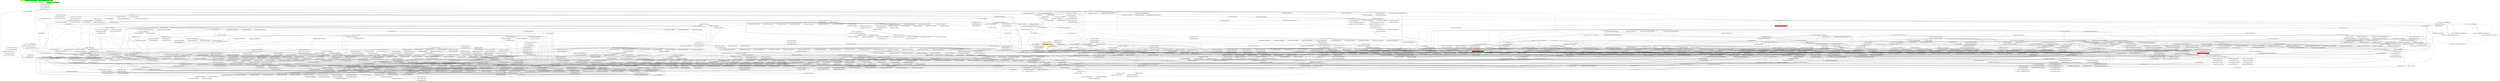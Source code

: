 digraph enhanced {
	"ochiai" [style=striped shape=box fillcolor="yellow"];
	"d4" [style=striped shape=box fillcolor="yellow"];
	"com.google.javascript.jscomp.FlowSensitiveInlineVariablesTest#329" [style=striped shape=box fillcolor="green"];
	"com.google.javascript.jscomp.MustBeReachingVariableDef#426" [style=striped shape=box fillcolor="red"];
	"com.google.javascript.jscomp.MustBeReachingVariableDef#392" [style=striped shape=box fillcolor="red"];
	"real" [style=striped shape=box fillcolor="red"];
	"com.google.javascript.jscomp.FlowSensitiveInlineVariablesTest#423" [style=striped shape=box fillcolor="green"];
	"com.google.javascript.jscomp.FlowSensitiveInlineVariables#157" [style=striped shape=box fillcolor="red"];
	"com.google.javascript.rhino.Node$NodeMismatch#2143" [style=striped shape=box fillcolor="orange:yellow"];
	"com.google.javascript.jscomp.FlowSensitiveInlineVariablesTest#363" [style=striped shape=box fillcolor="green"];
	"com.google.javascript.jscomp.FlowSensitiveInlineVariables$1#87" -> "com.google.javascript.jscomp.NodeUtil#977";
	"com.google.common.collect.RegularImmutableMap$NonTerminalEntry#116" -> "com.google.common.collect.ImmutableEntry#34";
	"com.google.common.collect.RegularImmutableMap$TerminalEntry#134" -> "com.google.common.collect.ImmutableEntry#34";
	"com.google.common.collect.Maps#612" -> "com.google.common.collect.ImmutableEntry#34";
	"com.google.javascript.jscomp.MustBeReachingVariableDef#45" -> "com.google.javascript.jscomp.MustBeReachingVariableDef#211" [style=bold];
	"com.google.javascript.jscomp.parsing.IRFactory$TransformDispatcher#380" -> "com.google.javascript.jscomp.parsing.IRFactory$TransformDispatcher#380";
	"com.google.javascript.jscomp.parsing.TypeSafeDispatcher#121" -> "com.google.javascript.jscomp.parsing.IRFactory$TransformDispatcher#380";
	"com.google.javascript.jscomp.parsing.IRFactory#127" -> "com.google.javascript.jscomp.parsing.IRFactory$TransformDispatcher#380";
	"com.google.common.collect.RegularImmutableMap#98" -> "com.google.common.collect.RegularImmutableMap$NonTerminalEntry#116";
	"com.google.javascript.rhino.Node#2106" -> "com.google.javascript.rhino.Node#2122";
	"com.google.javascript.rhino.head.ast.AstNode#240" -> "com.google.javascript.rhino.head.ast.AstNode#203";
	"com.google.javascript.rhino.head.CompilerEnvirons#68" -> "com.google.javascript.rhino.head.CompilerEnvirons#100";
	"com.google.javascript.rhino.Node#1030" -> "com.google.javascript.rhino.Node#1030";
	"com.google.javascript.rhino.Node#1025" -> "com.google.javascript.rhino.Node#1030";
	"com.google.javascript.rhino.head.ast.InfixExpression#85" -> "com.google.javascript.rhino.head.ast.InfixExpression#92";
	"com.google.javascript.jscomp.AstValidator#156" -> "com.google.javascript.jscomp.AstValidator#374";
	"com.google.javascript.rhino.head.Parser#3426" -> "com.google.javascript.rhino.head.CompilerEnvirons#106";
	"com.google.javascript.jscomp.DataFlowAnalysis#551" -> "com.google.javascript.jscomp.NodeTraversal#222";
	"com.google.javascript.jscomp.FlowSensitiveInlineVariables#118" -> "com.google.javascript.jscomp.NodeTraversal#222";
	"com.google.javascript.jscomp.NodeTraversal#454" -> "com.google.javascript.jscomp.NodeTraversal#222";
	"com.google.javascript.jscomp.FlowSensitiveInlineVariables#157" -> "com.google.javascript.jscomp.NodeTraversal#222";
	"com.google.javascript.jscomp.FlowSensitiveInlineVariables#118" -> "com.google.javascript.jscomp.Scope#607";
	"com.google.javascript.rhino.jstype.JSTypeRegistry#248" -> "com.google.javascript.rhino.jstype.BooleanType#53" [style=bold];
	"com.google.javascript.rhino.jstype.FunctionType#359" -> "com.google.javascript.rhino.jstype.PrototypeObjectType#106";
	"com.google.javascript.rhino.head.Parser#332" -> "com.google.javascript.rhino.head.TokenStream#318" [style=bold];
	"com.google.javascript.rhino.head.Context#415" -> "com.google.javascript.rhino.head.ContextFactory#502" [style=bold];
	"com.google.javascript.rhino.head.ast.FunctionCall#109" -> "com.google.javascript.rhino.head.ast.FunctionCall#126";
	"com.google.javascript.rhino.head.Parser#551" -> "com.google.javascript.rhino.head.ast.AstRoot#70" [style=bold];
	"com.google.javascript.rhino.Node#1030" -> "com.google.javascript.rhino.Node#936";
	"com.google.javascript.rhino.head.Parser#279" -> "com.google.javascript.rhino.head.TokenStream#1533" [style=bold];
	"com.google.javascript.rhino.JSDocInfoBuilder#102" -> "com.google.javascript.rhino.JSDocInfoBuilder#93" [style=bold];
	"com.google.javascript.rhino.jstype.JSTypeRegistry#248" -> "com.google.javascript.rhino.jstype.AllType#53" [style=bold];
	"com.google.javascript.rhino.head.ast.Scope#222" -> "com.google.javascript.rhino.head.ast.Symbol#97" [style=bold];
	"com.google.javascript.jscomp.ControlFlowAnalysis#483" -> "com.google.javascript.rhino.Node#2367";
	"com.google.javascript.jscomp.CodePrinter$CompactCodePrinter#402" -> "com.google.javascript.jscomp.CodePrinter$CompactCodePrinter#434" [style=bold];
	"com.google.javascript.rhino.head.CompilerEnvirons#68" -> "com.google.javascript.rhino.head.Context#1847" [style=bold];
	"com.google.javascript.rhino.head.ast.PropertyGet#76" -> "com.google.javascript.rhino.head.ast.InfixExpression#85";
	"com.google.javascript.rhino.head.ast.Assignment#68" -> "com.google.javascript.rhino.head.ast.InfixExpression#85";
	"com.google.javascript.rhino.head.Parser#2264" -> "com.google.javascript.rhino.head.ast.InfixExpression#85";
	"com.google.javascript.rhino.head.Parser#2053" -> "com.google.javascript.rhino.head.ast.InfixExpression#85";
	"com.google.javascript.rhino.head.Parser#2141" -> "com.google.javascript.rhino.head.ast.InfixExpression#85";
	"com.google.javascript.rhino.head.Parser#2218" -> "com.google.javascript.rhino.head.ast.InfixExpression#85";
	"com.google.javascript.jscomp.SourceFile$Preloaded#424" -> "com.google.javascript.jscomp.SourceFile#86";
	"com.google.javascript.jscomp.Compiler#1705" -> "com.google.javascript.jscomp.CodePrinter$Builder#564";
	"com.google.javascript.jscomp.ControlFlowAnalysis#150" -> "com.google.javascript.jscomp.ControlFlowAnalysis#795";
	"com.google.javascript.jscomp.ControlFlowAnalysis#483" -> "com.google.javascript.jscomp.ControlFlowAnalysis#795";
	"com.google.javascript.jscomp.ControlFlowAnalysis#710" -> "com.google.javascript.jscomp.ControlFlowAnalysis#795";
	"com.google.common.collect.RegularImmutableMap#48" -> "com.google.common.collect.RegularImmutableMap$NonTerminalEntry#121";
	"com.google.common.collect.RegularImmutableMap#143" -> "com.google.common.collect.RegularImmutableMap$NonTerminalEntry#121";
	"com.google.javascript.jscomp.NodeTraversal#222" -> "com.google.javascript.jscomp.NodeTraversal#230" [style=bold];
	"com.google.javascript.jscomp.NodeUtil#977" -> "com.google.javascript.jscomp.NodeUtil#989";
	"com.google.javascript.jscomp.NodeUtil#788" -> "com.google.javascript.jscomp.NodeUtil#989";
	"com.google.javascript.jscomp.parsing.IRFactory#377" -> "com.google.javascript.jscomp.parsing.TypeSafeDispatcher#121" [style=bold];
	"com.google.javascript.rhino.head.TokenStream#1545" -> "com.google.javascript.rhino.head.TokenStream#1549" [style=bold];
	"com.google.javascript.rhino.head.TokenStream#318" -> "com.google.javascript.rhino.head.TokenStream#1307";
	"com.google.javascript.rhino.head.TokenStream#1300" -> "com.google.javascript.rhino.head.TokenStream#1307";
	"com.google.javascript.rhino.head.Parser#3417" -> "com.google.javascript.rhino.head.TokenStream#302" [style=bold];
	"com.google.javascript.jscomp.NodeTraversal#478" -> "com.google.javascript.jscomp.NodeTraversal#478";
	"com.google.javascript.jscomp.NodeTraversal#511" -> "com.google.javascript.jscomp.NodeTraversal#478";
	"com.google.javascript.jscomp.NodeTraversal#351" -> "com.google.javascript.jscomp.NodeTraversal#478";
	"com.google.javascript.jscomp.NodeTraversal#273" -> "com.google.javascript.jscomp.NodeTraversal#478";
	"com.google.javascript.rhino.head.TokenStream#318" -> "com.google.javascript.rhino.head.TokenStream#1545";
	"com.google.javascript.rhino.head.Parser#2808" -> "com.google.javascript.rhino.head.TokenStream#305";
	"com.google.javascript.jscomp.Scope#621" -> "com.google.javascript.jscomp.Scope#614";
	"com.google.javascript.rhino.head.Parser#940" -> "com.google.javascript.rhino.head.Parser#980" [style=bold];
	"com.google.javascript.jscomp.parsing.IRFactory$TransformDispatcher#380" -> "com.google.javascript.rhino.head.ast.FunctionNode#221";
	"com.google.javascript.rhino.head.TokenStream#318" -> "com.google.javascript.rhino.head.TokenStream#1300";
	"com.google.javascript.jscomp.DefinitionsRemover#42" -> "com.google.javascript.jscomp.DefinitionsRemover$VarDefinition#373";
	"com.google.javascript.jscomp.parsing.IRFactory$TransformDispatcher#380" -> "com.google.javascript.jscomp.parsing.IRFactory$TransformDispatcher#383";
	"com.google.javascript.rhino.Node#1016" -> "com.google.javascript.rhino.Node#1025" [style=bold];
	"com.google.javascript.jscomp.CodePrinter#691" -> "com.google.javascript.jscomp.CodePrinter$CompactCodePrinter#402";
	"com.google.javascript.rhino.Node$AncestorIterable#1363" -> "com.google.javascript.rhino.Node$AncestorIterable$1#1363";
	"com.google.javascript.rhino.Node$AncestorIterable$1#1363" -> "com.google.javascript.rhino.Node$AncestorIterable$1#1363";
	"com.google.javascript.jscomp.NodeUtil#1602" -> "com.google.javascript.rhino.Node$AncestorIterable$1#1363";
	"com.google.javascript.jscomp.Compiler#1705" -> "com.google.javascript.jscomp.CodePrinter$Builder#573";
	"com.google.javascript.rhino.head.Parser#781" -> "com.google.javascript.rhino.head.Parser#717";
	"com.google.javascript.jscomp.AstValidator#94" -> "com.google.javascript.jscomp.AstValidator#351";
	"com.google.javascript.rhino.Node$AncestorIterable$1#1363" -> "com.google.javascript.rhino.Node$AncestorIterable$1#1366";
	"com.google.javascript.jscomp.NodeUtil#1602" -> "com.google.javascript.rhino.Node$AncestorIterable$1#1366";
	"com.google.common.collect.AbstractMultimap$WrappedCollection$WrappedIterator#524" -> "com.google.common.collect.LinkedHashMultimap$SetDecorator$1#227";
	"com.google.javascript.jscomp.SimpleDefinitionFinder$UseSiteGatheringCallback#275" -> "com.google.javascript.jscomp.NodeTraversal#440";
	"com.google.javascript.jscomp.SimpleDefinitionFinder$DefinitionGatheringCallback#161" -> "com.google.javascript.jscomp.NodeTraversal#440";
	"com.google.common.collect.LinkedHashMultimap$SetDecorator#221" -> "com.google.common.collect.LinkedHashMultimap$SetDecorator$1#222" [style=bold];
	"com.google.javascript.jscomp.Compiler#1237" -> "com.google.javascript.jscomp.Compiler#2049";
	"com.google.javascript.jscomp.parsing.JsDocInfoParser#129" -> "com.google.javascript.rhino.JSDocInfoBuilder#79";
	"com.google.javascript.jscomp.DefinitionsRemover#42" -> "com.google.javascript.jscomp.DefinitionsRemover$AssignmentDefinition#291";
	"com.google.javascript.rhino.Node#943" -> "com.google.javascript.rhino.Node#953" [style=bold];
	"com.google.javascript.jscomp.SyntacticScopeCreator#234" -> "com.google.javascript.jscomp.Scope#621";
	"com.google.javascript.rhino.head.Parser#1867" -> "com.google.javascript.rhino.head.ast.VariableDeclaration#115" [style=bold];
	"com.google.javascript.rhino.head.TokenStream#318" -> "com.google.javascript.rhino.head.TokenStream#1312";
	"com.google.javascript.rhino.head.TokenStream#1307" -> "com.google.javascript.rhino.head.TokenStream#1312";
	"com.google.javascript.rhino.head.Parser#2509" -> "com.google.javascript.rhino.head.ast.FunctionCall#146";
	"com.google.javascript.rhino.head.TokenStream#1560" -> "com.google.javascript.rhino.head.TokenStream#1556" [style=bold];
	"com.google.javascript.jscomp.FlowSensitiveInlineVariables$Candidate#376" -> "com.google.javascript.rhino.Node#714";
	"com.google.javascript.rhino.jstype.JSTypeRegistry#248" -> "com.google.javascript.rhino.jstype.StringType#53" [style=bold];
	"com.google.javascript.jscomp.ControlFlowAnalysis#138" -> "com.google.javascript.jscomp.ControlFlowAnalysis$1#71" [style=bold];
	"com.google.javascript.rhino.head.ast.ScriptNode#278" -> "com.google.javascript.rhino.head.ast.Symbol#77" [style=bold];
	"com.google.javascript.jscomp.parsing.Config#90" -> "com.google.common.collect.ImmutableMap#318";
	"com.google.common.collect.AbstractMapEntry#56" -> "com.google.common.collect.ImmutableEntry#44";
	"com.google.common.collect.RegularImmutableMap#48" -> "com.google.common.collect.ImmutableEntry#44";
	"com.google.common.collect.RegularImmutableMap#143" -> "com.google.common.collect.ImmutableEntry#44";
	"com.google.javascript.jscomp.SuppressDocWarningsGuard#40" -> "com.google.common.collect.ImmutableEntry#44";
	"com.google.common.collect.ImmutableMap$Builder#189" -> "com.google.common.collect.ImmutableEntry#44";
	"com.google.common.collect.AbstractMultimap#263" -> "com.google.common.collect.ImmutableEntry#44";
	"com.google.javascript.jscomp.Compiler#1705" -> "com.google.javascript.jscomp.CodePrinter$Builder#582";
	"com.google.javascript.jscomp.FlowSensitiveInlineVariables$Candidate#376" -> "com.google.javascript.rhino.Node#2375";
	"com.google.javascript.jscomp.CodeGenerator#86" -> "com.google.javascript.rhino.Node#2375";
	"com.google.javascript.jscomp.NodeUtil#3004" -> "com.google.javascript.rhino.Node#2375";
	"com.google.javascript.jscomp.FlowSensitiveInlineVariables$GatherCandiates$1#192" -> "com.google.javascript.rhino.Node#2375";
	"com.google.javascript.jscomp.NodeUtil#1515" -> "com.google.javascript.rhino.Node#2375";
	"com.google.javascript.jscomp.AstValidator#351" -> "com.google.javascript.jscomp.AstValidator#367";
	"com.google.javascript.rhino.jstype.JSTypeRegistry#956" -> "com.google.javascript.rhino.jstype.AllType#58" [style=bold];
	"com.google.common.collect.AbstractMapEntry#56" -> "com.google.common.collect.ImmutableEntry#40";
	"com.google.common.collect.RegularImmutableMap#48" -> "com.google.common.collect.ImmutableEntry#40";
	"com.google.common.collect.RegularImmutableMap#143" -> "com.google.common.collect.ImmutableEntry#40";
	"com.google.javascript.jscomp.SuppressDocWarningsGuard#40" -> "com.google.common.collect.ImmutableEntry#40";
	"com.google.common.collect.ImmutableMap$Builder#189" -> "com.google.common.collect.ImmutableEntry#40";
	"com.google.common.collect.AbstractMultimap#263" -> "com.google.common.collect.ImmutableEntry#40";
	"com.google.javascript.jscomp.FlowSensitiveInlineVariables$GatherCandiates$1#192" -> "com.google.javascript.jscomp.MustBeReachingVariableDef#426";
	"com.google.javascript.jscomp.MarkNoSideEffectCalls#59" -> "com.google.javascript.jscomp.NodeTraversal#454";
	"com.google.javascript.jscomp.ControlFlowAnalysis#150" -> "com.google.javascript.jscomp.NodeTraversal#454";
	"com.google.javascript.jscomp.SimpleDefinitionFinder#104" -> "com.google.javascript.jscomp.NodeTraversal#454";
	"com.google.javascript.jscomp.FlowSensitiveInlineVariables$Candidate#404" -> "com.google.javascript.jscomp.NodeTraversal#454";
	"com.google.javascript.jscomp.LineNumberCheck#52" -> "com.google.javascript.jscomp.NodeTraversal#454";
	"com.google.javascript.jscomp.FlowSensitiveInlineVariables$GatherCandiates#179" -> "com.google.javascript.jscomp.NodeTraversal#454";
	"com.google.javascript.jscomp.FlowSensitiveInlineVariables$Candidate#434" -> "com.google.javascript.jscomp.NodeTraversal#454";
	"com.google.javascript.jscomp.PrepareAst#58" -> "com.google.javascript.jscomp.NodeTraversal#454";
	"com.google.javascript.jscomp.MustBeReachingVariableDef#392" -> "com.google.javascript.jscomp.NodeTraversal#454";
	"com.google.javascript.rhino.JSDocInfoBuilder#102" -> "com.google.javascript.rhino.JSDocInfo#1390";
	"com.google.javascript.rhino.head.TokenStream#318" -> "com.google.javascript.rhino.head.ScriptRuntime#441";
	"com.google.javascript.jscomp.ControlFlowAnalysis#296" -> "com.google.javascript.jscomp.ControlFlowAnalysis#533";
	"com.google.javascript.jscomp.Compiler#2049" -> "com.google.javascript.jscomp.Compiler#2036";
	"com.google.javascript.jscomp.JsAst#85" -> "com.google.javascript.jscomp.Compiler#2036";
	"com.google.javascript.jscomp.FlowSensitiveInlineVariables$GatherCandiates#179" -> "com.google.javascript.jscomp.FlowSensitiveInlineVariables$GatherCandiates$1#188" [style=bold];
	"com.google.javascript.rhino.head.Parser#980" -> "com.google.javascript.rhino.head.Parser#1801";
	"com.google.javascript.rhino.Node#936" -> "com.google.javascript.rhino.Node#943";
	"com.google.javascript.jscomp.FlowSensitiveInlineVariables$Candidate#434" -> "com.google.javascript.jscomp.FlowSensitiveInlineVariables$Candidate$4#435" [style=bold];
	"com.google.javascript.jscomp.FlowSensitiveInlineVariables$Candidate#376" -> "com.google.javascript.rhino.Node#700";
	"com.google.javascript.rhino.Node#1621" -> "com.google.javascript.rhino.Node#700";
	"com.google.common.collect.AbstractMultimap$WrappedCollection$WrappedIterator#530" -> "com.google.common.collect.LinkedHashMultimap$SetDecorator$1#231";
	"com.google.javascript.rhino.jstype.PrototypeObjectType#106" -> "com.google.javascript.rhino.jstype.PrototypeObjectType#115";
	"com.google.javascript.rhino.jstype.InstanceObjectType#60" -> "com.google.javascript.rhino.jstype.PrototypeObjectType#115";
	"com.google.javascript.rhino.jstype.JSTypeRegistry#248" -> "com.google.javascript.rhino.jstype.PrototypeObjectType#115";
	"com.google.javascript.rhino.jstype.FunctionType#133" -> "com.google.javascript.rhino.jstype.PrototypeObjectType#115";
	"com.google.javascript.rhino.jstype.FunctionType#310" -> "com.google.javascript.rhino.jstype.PrototypeObjectType#115";
	"com.google.javascript.jscomp.Compiler#456" -> "com.google.javascript.jscomp.JSModule#205";
	"com.google.javascript.jscomp.Compiler#410" -> "com.google.javascript.jscomp.JSModule#205";
	"com.google.javascript.jscomp.Compiler#432" -> "com.google.javascript.jscomp.JSModule#205";
	"com.google.javascript.jscomp.CodeGenerator#86" -> "com.google.javascript.jscomp.CodePrinter$MappedCodePrinter#91" [style=bold];
	"com.google.javascript.jscomp.NodeTraversal#478" -> "com.google.javascript.jscomp.FlowSensitiveInlineVariables$GatherCandiates$1#192";
	"com.google.javascript.jscomp.parsing.JsDocInfoParser#188" -> "com.google.javascript.rhino.JSDocInfoBuilder#85" [style=bold];
	"com.google.javascript.jscomp.NodeTraversal#478" -> "com.google.javascript.jscomp.FlowSensitiveInlineVariables$Candidate$4#439";
	"com.google.javascript.rhino.head.Parser#332" -> "com.google.javascript.rhino.head.TokenStream#1560";
	"com.google.javascript.rhino.head.ast.Symbol#68" -> "com.google.javascript.rhino.head.ast.Symbol#84" [style=bold];
	"com.google.javascript.jscomp.AstValidator#326" -> "com.google.javascript.jscomp.AstValidator#333";
	"com.google.javascript.rhino.head.ast.ScriptNode#85" -> "com.google.javascript.rhino.head.ast.Scope#73" [style=bold];
	"com.google.common.collect.RegularImmutableMap#48" -> "com.google.common.collect.RegularImmutableMap$TerminalEntry#138";
	"com.google.common.collect.RegularImmutableMap#143" -> "com.google.common.collect.RegularImmutableMap$TerminalEntry#138";
	"com.google.javascript.jscomp.parsing.Config#90" -> "com.google.common.collect.ImmutableMap$Builder#207" [style=bold];
	"com.google.javascript.jscomp.NodeUtil#771" -> "com.google.javascript.jscomp.NodeUtil#775";
	"com.google.javascript.jscomp.CheckPathsBetweenNodes#135" -> "com.google.javascript.jscomp.graph.Graph#278";
	"com.google.common.collect.RegularImmutableMap#98" -> "com.google.common.collect.RegularImmutableMap$TerminalEntry#134" [style=bold];
	"com.google.javascript.jscomp.parsing.ParserRunner#109" -> "com.google.javascript.rhino.head.CompilerEnvirons#140" [style=bold];
	"com.google.common.collect.AbstractMultimap$EntryIterator#1114" -> "com.google.common.collect.Iterators#107";
	"com.google.javascript.rhino.JSDocInfoBuilder#125" -> "com.google.javascript.rhino.JSDocInfoBuilder#139";
	"com.google.common.collect.Lists#117" -> "com.google.common.collect.Collections2#341";
	"com.google.javascript.rhino.jstype.FunctionParamBuilder#95" -> "com.google.javascript.rhino.jstype.JSTypeRegistry#956";
	"com.google.javascript.rhino.jstype.FunctionParamBuilder#80" -> "com.google.javascript.rhino.jstype.JSTypeRegistry#956";
	"com.google.javascript.jscomp.parsing.IRFactory$TransformDispatcher#380" -> "com.google.javascript.rhino.head.ast.PropertyGet#101";
	"com.google.javascript.jscomp.MarkNoSideEffectCalls#59" -> "com.google.javascript.jscomp.MarkNoSideEffectCalls$SetNoSideEffectCallProperty#171" [style=bold];
	"com.google.common.collect.ForwardingCollection#54" -> "com.google.common.collect.ForwardingObject#56";
	"com.google.javascript.jscomp.FlowSensitiveInlineVariables$Candidate#253" -> "com.google.javascript.jscomp.NodeUtil#771";
	"com.google.javascript.jscomp.Tracer#235" -> "com.google.javascript.jscomp.Tracer#959";
	"com.google.javascript.jscomp.Tracer#408" -> "com.google.javascript.jscomp.Tracer#959";
	"com.google.javascript.rhino.jstype.JSType#1149" -> "com.google.javascript.rhino.jstype.BooleanType#103";
	"com.google.javascript.rhino.jstype.ObjectType#493" -> "com.google.common.collect.Iterators$1#63";
	"com.google.javascript.jscomp.parsing.ParserRunner#109" -> "com.google.javascript.rhino.head.Context#390" [style=bold];
	"com.google.javascript.jscomp.NodeTraversal#478" -> "com.google.javascript.jscomp.MarkNoSideEffectCalls$SetNoSideEffectCallProperty#177";
	"com.google.javascript.jscomp.AstValidator#620" -> "com.google.javascript.jscomp.AstValidator#326";
	"com.google.javascript.jscomp.AstValidator#390" -> "com.google.javascript.jscomp.AstValidator#326";
	"com.google.javascript.jscomp.AstValidator#339" -> "com.google.javascript.jscomp.AstValidator#326";
	"com.google.javascript.jscomp.CodeConsumer#154" -> "com.google.javascript.jscomp.CodePrinter$CompactCodePrinter#465";
	"com.google.javascript.jscomp.CodeGenerator#86" -> "com.google.javascript.jscomp.CodePrinter$CompactCodePrinter#465";
	"com.google.javascript.jscomp.CodeConsumer#124" -> "com.google.javascript.jscomp.CodePrinter$CompactCodePrinter#465";
	"com.google.javascript.jscomp.parsing.ParserRunner#109" -> "com.google.javascript.rhino.head.CompilerEnvirons#132" [style=bold];
	"com.google.javascript.jscomp.NodeUtil#788" -> "com.google.javascript.jscomp.NodeUtil#788";
	"com.google.javascript.jscomp.NodeUtil#775" -> "com.google.javascript.jscomp.NodeUtil#788";
	"com.google.javascript.rhino.jstype.BooleanType#103" -> "com.google.javascript.rhino.jstype.BooleanType#108" [style=bold];
	"com.google.javascript.rhino.head.ScriptRuntime$DefaultMessageProvider#3675" -> "com.google.javascript.rhino.head.Context#376" [style=bold];
	"com.google.common.collect.RegularImmutableMap$EntrySet#202" -> "com.google.common.collect.RegularImmutableMap#36";
	"com.google.javascript.jscomp.SuppressDocWarningsGuard#40" -> "com.google.common.collect.RegularImmutableMap#35";
	"com.google.common.collect.RegularImmutableMap#35" -> "com.google.common.collect.RegularImmutableMap#35";
	"com.google.common.collect.ImmutableMap$Builder#189" -> "com.google.common.collect.RegularImmutableMap#35";
	"com.google.javascript.jscomp.CompilerTestCase#1039" -> "com.google.javascript.jscomp.Compiler#198";
	"com.google.javascript.jscomp.parsing.JsDocInfoParser#2327" -> "com.google.javascript.rhino.JSDocInfoBuilder#125";
	"com.google.javascript.jscomp.parsing.JsDocInfoParser#129" -> "com.google.javascript.rhino.JSDocInfoBuilder#69";
	"com.google.javascript.rhino.jstype.ObjectType#493" -> "com.google.javascript.rhino.jstype.PrototypeObjectType#534";
	"com.google.javascript.jscomp.SyntacticScopeCreator#69" -> "com.google.javascript.jscomp.Scope#411";
	"com.google.javascript.rhino.head.Parser#1867" -> "com.google.javascript.rhino.head.ast.VariableDeclaration#104";
	"com.google.javascript.jscomp.ComposeWarningsGuard$GuardComparator#52" -> "com.google.javascript.jscomp.ComposeWarningsGuard$GuardComparator#63";
	"com.google.javascript.jscomp.NodeTraversal#440" -> "com.google.javascript.jscomp.NodeTraversal#433";
	"com.google.javascript.rhino.head.Parser#551" -> "com.google.javascript.rhino.head.Parser#781";
	"com.google.javascript.rhino.jstype.UnionType#82" -> "com.google.common.collect.RegularImmutableList#170" [style=bold];
	"com.google.javascript.rhino.head.Parser#1987" -> "com.google.javascript.rhino.head.ast.Symbol#68" [style=bold];
	"com.google.javascript.jscomp.MaybeReachingVariableUse$ReachingUsesJoinOp#119" -> "com.google.javascript.jscomp.MaybeReachingVariableUse$ReachingUsesJoinOp#119";
	"com.google.javascript.jscomp.MaybeReachingVariableUse#52" -> "com.google.javascript.jscomp.MaybeReachingVariableUse$ReachingUsesJoinOp#119";
	"com.google.javascript.rhino.head.Parser#332" -> "com.google.javascript.rhino.head.Parser#302";
	"com.google.javascript.jscomp.AstValidator#156" -> "com.google.javascript.jscomp.AstValidator#339";
	"com.google.javascript.jscomp.AstValidator#351" -> "com.google.javascript.jscomp.AstValidator#339";
	"com.google.javascript.rhino.head.Parser#2414" -> "com.google.javascript.rhino.head.Parser#2071";
	"com.google.javascript.rhino.head.Parser#2053" -> "com.google.javascript.rhino.head.Parser#2071";
	"com.google.javascript.rhino.head.Parser#1867" -> "com.google.javascript.rhino.head.Parser#2071";
	"com.google.javascript.rhino.head.Parser#2071" -> "com.google.javascript.rhino.head.Parser#2071";
	"com.google.javascript.jscomp.parsing.IRFactory$TransformDispatcher#380" -> "com.google.javascript.rhino.Node#2187";
	"com.google.javascript.jscomp.NodeUtil#1696" -> "com.google.javascript.rhino.Node#2187";
	"com.google.javascript.jscomp.NodeTraversal#511" -> "com.google.javascript.rhino.Node#2187";
	"com.google.javascript.jscomp.ControlFlowAnalysis#483" -> "com.google.javascript.rhino.Node#2187";
	"com.google.javascript.rhino.JSDocInfoBuilder#102" -> "com.google.javascript.rhino.JSDocInfo#571";
	"com.google.javascript.jscomp.AstValidator#374" -> "com.google.javascript.jscomp.AstValidator#791";
	"com.google.javascript.jscomp.AstValidator#390" -> "com.google.javascript.jscomp.AstValidator#791";
	"com.google.javascript.jscomp.RhinoErrorReporter#72" -> "com.google.common.collect.ImmutableMap#117" [style=bold];
	"com.google.javascript.jscomp.parsing.IRFactory#161" -> "com.google.javascript.rhino.Node#1095";
	"com.google.javascript.jscomp.parsing.JsDocInfoParser#2207" -> "com.google.javascript.rhino.Node#1095";
	"com.google.javascript.jscomp.JsAst#85" -> "com.google.javascript.rhino.Node#1095";
	"com.google.javascript.rhino.JSDocInfoBuilder#125" -> "com.google.javascript.rhino.JSDocInfo#333";
	"com.google.javascript.rhino.JSDocInfoBuilder#69" -> "com.google.javascript.rhino.JSDocInfo#333";
	"com.google.javascript.rhino.IR#103" -> "com.google.javascript.rhino.IR#467";
	"com.google.javascript.rhino.head.Parser#2509" -> "com.google.javascript.rhino.head.ast.FunctionCall#109";
	"com.google.javascript.rhino.testing.BaseJSTypeTestCase#229" -> "com.google.javascript.rhino.jstype.JSTypeRegistry#978";
	"com.google.javascript.jscomp.parsing.IRFactory$TransformDispatcher#380" -> "com.google.javascript.rhino.head.ast.FunctionCall#100";
	"com.google.javascript.jscomp.FlowSensitiveInlineVariablesTest#329" -> "com.google.javascript.jscomp.FlowSensitiveInlineVariablesTest#439";
	"com.google.javascript.jscomp.FlowSensitiveInlineVariablesTest#363" -> "com.google.javascript.jscomp.FlowSensitiveInlineVariablesTest#439";
	"com.google.javascript.jscomp.ComposeWarningsGuard$GuardComparator#52" -> "com.google.javascript.jscomp.ComposeWarningsGuard$GuardComparator#57" [style=bold];
	"com.google.javascript.rhino.IR#414" -> "com.google.javascript.rhino.Node#513";
	"com.google.javascript.jscomp.ComposeWarningsGuard#79" -> "com.google.javascript.jscomp.ComposeWarningsGuard$GuardComparator#52";
	"com.google.javascript.jscomp.ComposeWarningsGuard#88" -> "com.google.javascript.jscomp.ComposeWarningsGuard$GuardComparator#52";
	"com.google.javascript.jscomp.CodePrinter$CompactCodePrinter#434" -> "com.google.javascript.jscomp.CodePrinter$MappedCodePrinter#60";
	"com.google.javascript.rhino.jstype.FunctionParamBuilder#135" -> "com.google.javascript.rhino.Node#517";
	"com.google.javascript.jscomp.parsing.IRFactory#1340" -> "com.google.javascript.rhino.Node#517";
	"com.google.javascript.jscomp.DataFlowAnalysis#180" -> "com.google.javascript.jscomp.DataFlowAnalysis#202";
	"com.google.javascript.jscomp.parsing.ParserRunner#109" -> "com.google.javascript.rhino.head.Parser#512";
	"com.google.javascript.jscomp.CodeConsumer#154" -> "com.google.javascript.jscomp.CodePrinter$CompactCodePrinter#444";
	"com.google.javascript.jscomp.CodeConsumer#182" -> "com.google.javascript.jscomp.CodePrinter$CompactCodePrinter#444";
	"com.google.javascript.jscomp.CodeConsumer#77" -> "com.google.javascript.jscomp.CodePrinter$CompactCodePrinter#444";
	"com.google.javascript.jscomp.CodeConsumer#81" -> "com.google.javascript.jscomp.CodePrinter$CompactCodePrinter#444";
	"com.google.javascript.jscomp.CodeConsumer#207" -> "com.google.javascript.jscomp.CodePrinter$CompactCodePrinter#444";
	"com.google.javascript.jscomp.AstValidator#84" -> "com.google.javascript.jscomp.AstValidator#306" [style=bold];
	"com.google.javascript.jscomp.DefinitionsRemover$AssignmentDefinition#291" -> "com.google.javascript.rhino.Node#2179";
	"com.google.javascript.jscomp.FlowSensitiveInlineVariables$Candidate#376" -> "com.google.javascript.rhino.Node#2179";
	"com.google.javascript.jscomp.NodeUtil#3004" -> "com.google.javascript.rhino.Node#2179";
	"com.google.javascript.jscomp.NodeUtil#1542" -> "com.google.javascript.rhino.Node#2179";
	"com.google.javascript.jscomp.MaybeReachingVariableUse#154" -> "com.google.javascript.rhino.Node#2179";
	"com.google.javascript.jscomp.FlowSensitiveInlineVariables$Candidate#253" -> "com.google.javascript.rhino.Node#2179";
	"com.google.javascript.jscomp.FlowSensitiveInlineVariables$Candidate$4#439" -> "com.google.javascript.rhino.Node#2179";
	"com.google.javascript.jscomp.DefinitionsRemover#42" -> "com.google.javascript.rhino.Node#2179";
	"com.google.javascript.jscomp.MarkNoSideEffectCalls$GatherNoSideEffectFunctions#121" -> "com.google.javascript.rhino.Node#2179";
	"com.google.javascript.jscomp.parsing.ParserRunner#109" -> "com.google.javascript.rhino.head.CompilerEnvirons#154" [style=bold];
	"com.google.javascript.jscomp.MustBeReachingVariableDef#211" -> "com.google.javascript.jscomp.MustBeReachingVariableDef#226";
	"com.google.javascript.jscomp.MustBeReachingVariableDef#226" -> "com.google.javascript.jscomp.MustBeReachingVariableDef#226";
	"com.google.javascript.jscomp.NodeUtil#3004" -> "com.google.javascript.rhino.Node#2171";
	"com.google.javascript.rhino.jstype.JSTypeRegistry#248" -> "com.google.javascript.rhino.jstype.ErrorFunctionType#51" [style=bold];
	"com.google.javascript.rhino.JSDocInfoBuilder#991" -> "com.google.javascript.rhino.JSDocInfo#563";
	"com.google.javascript.jscomp.MarkNoSideEffectCalls#105" -> "com.google.javascript.rhino.JSDocInfo#563";
	"com.google.javascript.rhino.JSDocInfoBuilder#882" -> "com.google.javascript.rhino.JSDocInfo#563";
	"com.google.javascript.jscomp.parsing.IRFactory#171" -> "com.google.javascript.rhino.head.ast.AstRoot#78";
	"com.google.javascript.rhino.head.Parser#2599" -> "com.google.javascript.rhino.head.CompilerEnvirons#159";
	"com.google.javascript.rhino.head.Parser#2912" -> "com.google.javascript.rhino.head.CompilerEnvirons#159";
	"com.google.javascript.jscomp.parsing.JsDocInfoParser#2319" -> "com.google.javascript.rhino.JSDocInfoBuilder#102" [style=bold];
	"com.google.javascript.jscomp.NodeTraversal#478" -> "com.google.javascript.jscomp.NodeTraversal#654";
	"com.google.javascript.jscomp.NodeTraversal#351" -> "com.google.javascript.jscomp.NodeTraversal#654";
	"com.google.javascript.rhino.IR#418" -> "com.google.javascript.rhino.Node#505";
	"com.google.javascript.rhino.head.ast.ExpressionStatement#122" -> "com.google.javascript.rhino.head.ast.AstNode#616";
	"com.google.javascript.jscomp.parsing.IRFactory$TransformDispatcher#380" -> "com.google.javascript.rhino.head.ast.AstNode#616";
	"com.google.javascript.jscomp.parsing.IRFactory#314" -> "com.google.javascript.rhino.head.ast.AstNode#616";
	"com.google.javascript.rhino.head.ast.InfixExpression#92" -> "com.google.javascript.rhino.head.ast.AstNode#616";
	"com.google.javascript.jscomp.parsing.IRFactory#338" -> "com.google.javascript.rhino.head.ast.AstNode#616";
	"com.google.javascript.jscomp.parsing.IRFactory$TransformDispatcher#713" -> "com.google.javascript.rhino.head.ast.AstNode#616";
	"com.google.javascript.jscomp.FlowSensitiveInlineVariablesTest#439" -> "com.google.javascript.jscomp.FlowSensitiveInlineVariablesTest#443";
	"com.google.javascript.jscomp.FlowSensitiveInlineVariablesTest#423" -> "com.google.javascript.jscomp.FlowSensitiveInlineVariablesTest#443";
	"com.google.javascript.jscomp.CodeGenerator#86" -> "com.google.javascript.jscomp.CodeConsumer#211";
	"com.google.javascript.jscomp.CodeGenerator#742" -> "com.google.javascript.jscomp.CodeConsumer#211";
	"com.google.javascript.jscomp.CodePrinter#35" -> "com.google.javascript.jscomp.CodePrinter#691" [style=bold];
	"com.google.javascript.jscomp.AstValidator#68" -> "com.google.javascript.jscomp.AstValidator#775";
	"com.google.javascript.jscomp.AstValidator#620" -> "com.google.javascript.jscomp.AstValidator#775";
	"com.google.javascript.jscomp.AstValidator#351" -> "com.google.javascript.jscomp.AstValidator#775";
	"com.google.javascript.jscomp.AstValidator#474" -> "com.google.javascript.jscomp.AstValidator#775";
	"com.google.javascript.jscomp.AstValidator#638" -> "com.google.javascript.jscomp.AstValidator#775";
	"com.google.javascript.jscomp.AstValidator#649" -> "com.google.javascript.jscomp.AstValidator#775";
	"com.google.javascript.jscomp.AstValidator#749" -> "com.google.javascript.jscomp.AstValidator#775";
	"com.google.javascript.jscomp.AstValidator#601" -> "com.google.javascript.jscomp.AstValidator#775";
	"com.google.javascript.jscomp.AstValidator#339" -> "com.google.javascript.jscomp.AstValidator#775";
	"com.google.javascript.jscomp.Compiler#1000" -> "com.google.javascript.rhino.InputId#61";
	"com.google.javascript.jscomp.Compiler#1035" -> "com.google.javascript.rhino.InputId#61";
	"com.google.common.collect.ImmutableMap#117" -> "com.google.common.collect.ImmutableMap#139";
	"com.google.common.collect.ImmutableMap$Builder#178" -> "com.google.common.collect.ImmutableMap#139";
	"com.google.common.collect.ImmutableMap#240" -> "com.google.common.collect.ImmutableMap#139";
	"com.google.javascript.jscomp.FlowSensitiveInlineVariables#118" -> "com.google.javascript.jscomp.ControlFlowAnalysis#145";
	"com.google.javascript.rhino.jstype.JSTypeRegistry#248" -> "com.google.javascript.rhino.jstype.JSTypeRegistry#994";
	"com.google.javascript.rhino.jstype.JSTypeRegistry#978" -> "com.google.javascript.rhino.jstype.JSTypeRegistry#994";
	"com.google.javascript.jscomp.CompilerOptions#1042" -> "com.google.javascript.jscomp.DiagnosticGroupWarningsGuard#33";
	"com.google.javascript.jscomp.SuppressDocWarningsGuard#40" -> "com.google.javascript.jscomp.DiagnosticGroupWarningsGuard#33";
	"com.google.javascript.jscomp.parsing.ParserRunner#109" -> "com.google.javascript.rhino.head.CompilerEnvirons#50";
	"com.google.javascript.jscomp.FlowSensitiveInlineVariables#118" -> "com.google.javascript.jscomp.NodeTraversal#624";
	"com.google.common.collect.AbstractMultimap$EntryIterator#1114" -> "com.google.common.collect.AbstractMultimap#88";
	"com.google.common.collect.AbstractMultimap$WrappedCollection#422" -> "com.google.common.collect.AbstractMultimap#88";
	"com.google.common.collect.AbstractMultimap$WrappedCollection$WrappedIterator#503" -> "com.google.common.collect.AbstractMultimap#88";
	"com.google.common.collect.ImmutableSet#145" -> "com.google.common.collect.ImmutableSet#161";
	"com.google.javascript.jscomp.FlowSensitiveInlineVariables$Candidate#253" -> "com.google.javascript.jscomp.CheckPathsBetweenNodes#122";
	"com.google.javascript.rhino.jstype.UnionTypeBuilder#248" -> "com.google.javascript.rhino.jstype.UnionType#82" [style=bold];
	"com.google.javascript.jscomp.AstValidator#76" -> "com.google.javascript.jscomp.AstValidator#84";
	"com.google.javascript.jscomp.AstValidator#278" -> "com.google.javascript.jscomp.AstValidator#767";
	"com.google.javascript.jscomp.AstValidator#367" -> "com.google.javascript.jscomp.AstValidator#767";
	"com.google.javascript.jscomp.AstValidator#620" -> "com.google.javascript.jscomp.AstValidator#767";
	"com.google.javascript.jscomp.AstValidator#351" -> "com.google.javascript.jscomp.AstValidator#767";
	"com.google.javascript.jscomp.AstValidator#374" -> "com.google.javascript.jscomp.AstValidator#767";
	"com.google.javascript.jscomp.AstValidator#474" -> "com.google.javascript.jscomp.AstValidator#767";
	"com.google.javascript.jscomp.AstValidator#390" -> "com.google.javascript.jscomp.AstValidator#767";
	"com.google.javascript.jscomp.AstValidator#480" -> "com.google.javascript.jscomp.AstValidator#767";
	"com.google.javascript.jscomp.AstValidator#68" -> "com.google.javascript.jscomp.AstValidator#767";
	"com.google.javascript.jscomp.AstValidator#638" -> "com.google.javascript.jscomp.AstValidator#767";
	"com.google.javascript.jscomp.AstValidator#649" -> "com.google.javascript.jscomp.AstValidator#767";
	"com.google.javascript.jscomp.AstValidator#84" -> "com.google.javascript.jscomp.AstValidator#767";
	"com.google.javascript.jscomp.AstValidator#76" -> "com.google.javascript.jscomp.AstValidator#767";
	"com.google.javascript.jscomp.AstValidator#339" -> "com.google.javascript.jscomp.AstValidator#767";
	"com.google.javascript.jscomp.Compiler#347" -> "com.google.javascript.jscomp.Compiler#390" [style=bold];
	"com.google.javascript.jscomp.FlowSensitiveInlineVariables#118" -> "com.google.javascript.jscomp.ControlFlowAnalysis#150";
	"com.google.javascript.rhino.Node$ObjectPropListItem#320" -> "com.google.javascript.rhino.InputId#74";
	"com.google.common.base.Joiner#168" -> "com.google.common.base.Joiner#160";
	"com.google.javascript.jscomp.CompilerTestCase#724" -> "com.google.common.base.Joiner#160";
	"com.google.javascript.jscomp.FlowSensitiveInlineVariables$1#87" -> "com.google.javascript.rhino.Node#2195";
	"com.google.javascript.jscomp.MarkNoSideEffectCalls$SetNoSideEffectCallProperty#177" -> "com.google.javascript.rhino.Node#2195";
	"com.google.javascript.jscomp.PrepareAst$PrepareAnnotations#165" -> "com.google.javascript.rhino.Node#2195";
	"com.google.javascript.jscomp.NodeUtil#989" -> "com.google.javascript.rhino.Node#2195";
	"com.google.javascript.jscomp.parsing.Config#90" -> "com.google.common.collect.ImmutableMap#128" [style=bold];
	"com.google.javascript.jscomp.DiagnosticGroupWarningsGuard#50" -> "com.google.javascript.jscomp.DiagnosticGroup#110";
	"com.google.javascript.rhino.jstype.ObjectType#426" -> "com.google.javascript.rhino.jstype.PrototypeObjectType#174" [style=bold];
	"com.google.javascript.jscomp.CompilerTestCase#939" -> "com.google.common.base.Joiner#168";
	"com.google.javascript.jscomp.CompilerTestCase#724" -> "com.google.common.base.Joiner#168";
	"com.google.javascript.rhino.head.Parser#980" -> "com.google.javascript.rhino.head.Parser#1867";
	"com.google.javascript.rhino.jstype.PrototypeObjectType#445" -> "com.google.javascript.rhino.jstype.JSType#1016";
	"com.google.javascript.rhino.jstype.JSType#990" -> "com.google.javascript.rhino.jstype.JSType#1016";
	"com.google.javascript.jscomp.FlowSensitiveInlineVariables#118" -> "com.google.javascript.jscomp.NodeTraversal#635";
	"com.google.javascript.jscomp.SimpleDefinitionFinder$DefinitionGatheringCallback#161" -> "com.google.javascript.jscomp.NodeTraversal#635";
	"com.google.javascript.rhino.head.Parser#2071" -> "com.google.javascript.rhino.head.ast.Assignment#68";
	"com.google.javascript.jscomp.parsing.IRFactory#338" -> "com.google.javascript.jscomp.parsing.JsDocTokenStream#45";
	"com.google.javascript.jscomp.RhinoErrorReporter#72" -> "com.google.javascript.rhino.ScriptRuntime#367";
	"com.google.javascript.jscomp.parsing.ParserRunner#109" -> "com.google.javascript.rhino.head.CompilerEnvirons#68" [style=bold];
	"com.google.javascript.jscomp.CodeConsumer#211" -> "com.google.javascript.jscomp.CodeConsumer#207";
	"com.google.javascript.jscomp.AstValidator#68" -> "com.google.javascript.jscomp.AstValidator#76";
	"com.google.javascript.jscomp.NodeTraversal#635" -> "com.google.javascript.jscomp.NodeTraversal#639";
	"com.google.javascript.jscomp.DataFlowAnalysis#202" -> "com.google.javascript.jscomp.DataFlowAnalysis#252";
	"com.google.javascript.rhino.head.ast.ExpressionStatement#122" -> "com.google.javascript.rhino.head.ast.AstNode#268";
	"com.google.javascript.rhino.head.ast.AstRoot#103" -> "com.google.javascript.rhino.head.ast.AstNode#268";
	"com.google.javascript.rhino.head.ast.FunctionNode#236" -> "com.google.javascript.rhino.head.ast.AstNode#268";
	"com.google.javascript.rhino.head.ast.VariableInitializer#110" -> "com.google.javascript.rhino.head.ast.AstNode#268";
	"com.google.javascript.rhino.head.ast.AstNode#292" -> "com.google.javascript.rhino.head.ast.AstNode#268";
	"com.google.javascript.rhino.head.ast.FunctionCall#89" -> "com.google.javascript.rhino.head.ast.AstNode#268";
	"com.google.javascript.rhino.head.ast.ParenthesizedExpression#91" -> "com.google.javascript.rhino.head.ast.AstNode#268";
	"com.google.javascript.rhino.head.ast.ReturnStatement#85" -> "com.google.javascript.rhino.head.ast.AstNode#268";
	"com.google.javascript.rhino.head.ast.VariableDeclaration#104" -> "com.google.javascript.rhino.head.ast.AstNode#268";
	"com.google.javascript.rhino.head.ast.FunctionCall#126" -> "com.google.javascript.rhino.head.ast.AstNode#268";
	"com.google.javascript.rhino.head.Parser#551" -> "com.google.javascript.rhino.head.ast.AstNode#268";
	"com.google.javascript.rhino.head.ast.VariableInitializer#128" -> "com.google.javascript.rhino.head.ast.AstNode#268";
	"com.google.javascript.rhino.head.ast.FunctionNode#152" -> "com.google.javascript.rhino.head.ast.AstNode#268";
	"com.google.javascript.rhino.head.ast.InfixExpression#161" -> "com.google.javascript.rhino.head.ast.AstNode#268";
	"com.google.javascript.rhino.head.ast.InfixExpression#140" -> "com.google.javascript.rhino.head.ast.AstNode#268";
	"com.google.javascript.jscomp.Compiler#347" -> "com.google.javascript.jscomp.Compiler#382" [style=bold];
	"com.google.javascript.jscomp.CodeGenerator#966" -> "com.google.javascript.jscomp.CodeGenerator#1021";
	"com.google.javascript.rhino.jstype.NoType#65" -> "com.google.javascript.rhino.jstype.NoObjectType#67";
	"com.google.javascript.rhino.jstype.JSTypeRegistry#248" -> "com.google.javascript.rhino.jstype.NoObjectType#67";
	"com.google.javascript.rhino.head.Parser#2454" -> "com.google.javascript.rhino.head.Parser#2509";
	"com.google.javascript.rhino.head.Parser#1663" -> "com.google.javascript.rhino.head.Parser#1657" [style=bold];
	"com.google.javascript.jscomp.graph.Graph#246" -> "com.google.javascript.jscomp.graph.LinkedDirectedGraph#286";
	"com.google.javascript.jscomp.NodeTraversal#478" -> "com.google.javascript.jscomp.ControlFlowGraph$AbstractCfgNodeTraversalCallback#140";
	"com.google.common.collect.ImmutableMap$Builder#212" -> "com.google.common.collect.RegularImmutableMap#48";
	"com.google.common.collect.ImmutableMap#117" -> "com.google.common.collect.RegularImmutableMap#48";
	"com.google.common.collect.ImmutableMap#240" -> "com.google.common.collect.RegularImmutableMap#48";
	"com.google.common.collect.EmptyImmutableList#36" -> "com.google.common.collect.Iterators#80";
	"com.google.javascript.jscomp.DataFlowAnalysis#551" -> "com.google.javascript.jscomp.Scope$Var#149";
	"com.google.javascript.jscomp.AstValidator#156" -> "com.google.javascript.jscomp.AstValidator#749";
	"com.google.javascript.jscomp.graph.LinkedDirectedGraph#72" -> "com.google.javascript.jscomp.graph.DiGraph#28" [style=bold];
	"com.google.javascript.rhino.head.Parser#717" -> "com.google.javascript.rhino.head.ast.FunctionNode#272";
	"com.google.javascript.jscomp.NodeUtil#3004" -> "com.google.javascript.jscomp.NodeUtil#2043";
	"com.google.javascript.jscomp.DefinitionsRemover#42" -> "com.google.javascript.jscomp.NodeUtil#2043";
	"com.google.common.collect.ImmutableMap$Builder#207" -> "com.google.common.collect.ImmutableMap$Builder#212" [style=bold];
	"com.google.common.collect.Iterators#1057" -> "com.google.common.collect.Iterators$13#1057" [style=bold];
	"com.google.javascript.rhino.head.ast.AstNode#268" -> "com.google.javascript.rhino.head.ast.AstNode#252" [style=bold];
	"com.google.javascript.jscomp.FlowSensitiveInlineVariables$Candidate$3#405" -> "com.google.javascript.jscomp.ControlFlowGraph$AbstractCfgNodeTraversalCallback#135";
	"com.google.javascript.jscomp.FlowSensitiveInlineVariables$Candidate$4#435" -> "com.google.javascript.jscomp.ControlFlowGraph$AbstractCfgNodeTraversalCallback#135";
	"com.google.javascript.jscomp.MustBeReachingVariableDef$1#393" -> "com.google.javascript.jscomp.ControlFlowGraph$AbstractCfgNodeTraversalCallback#135";
	"com.google.javascript.jscomp.FlowSensitiveInlineVariables$GatherCandiates$1#188" -> "com.google.javascript.jscomp.ControlFlowGraph$AbstractCfgNodeTraversalCallback#135";
	"com.google.javascript.jscomp.parsing.JsDocInfoParser#188" -> "com.google.javascript.rhino.JSDocInfoBuilder#149";
	"com.google.javascript.rhino.head.TokenStream#318" -> "com.google.javascript.rhino.head.TokenStream#124";
	"com.google.javascript.jscomp.FlowSensitiveInlineVariables#118" -> "com.google.javascript.jscomp.ControlFlowAnalysis#138";
	"com.google.javascript.jscomp.Scope$Var#83" -> "com.google.javascript.jscomp.Scope$Var#132" [style=bold];
	"com.google.javascript.jscomp.CodeGenerator#86" -> "com.google.javascript.jscomp.CodePrinter$MappedCodePrinter#114" [style=bold];
	"com.google.javascript.jscomp.AstValidator#278" -> "com.google.javascript.jscomp.AstValidator#94";
	"com.google.javascript.jscomp.AstValidator#84" -> "com.google.javascript.jscomp.AstValidator#94";
	"com.google.common.collect.AbstractIndexedListIterator#68" -> "com.google.common.collect.UnmodifiableListIterator#34";
	"com.google.javascript.jscomp.parsing.IRFactory#81" -> "com.google.javascript.jscomp.parsing.IRFactory#1137";
	"com.google.javascript.rhino.head.ast.AstNode#212" -> "com.google.javascript.rhino.head.ast.AstNode#259";
	"com.google.javascript.jscomp.CompilerInput#88" -> "com.google.javascript.jscomp.JsAst#43";
	"com.google.javascript.jscomp.Compiler#390" -> "com.google.common.collect.Iterators$13#1061";
	"com.google.javascript.jscomp.Compiler#323" -> "com.google.common.collect.Iterators$13#1061";
	"com.google.javascript.jscomp.Compiler#390" -> "com.google.common.collect.Iterators$13#1065";
	"com.google.javascript.jscomp.Compiler#323" -> "com.google.common.collect.Iterators$13#1065";
	"com.google.javascript.jscomp.LightweightMessageFormatter#50" -> "com.google.javascript.jscomp.AbstractMessageFormatter#32";
	"com.google.javascript.rhino.head.ast.InfixExpression#92" -> "com.google.javascript.rhino.head.ast.AstNode#240";
	"com.google.javascript.rhino.head.CompilerEnvirons#68" -> "com.google.javascript.rhino.head.Context#1818" [style=bold];
	"com.google.javascript.rhino.head.Parser#781" -> "com.google.javascript.rhino.head.ast.FunctionNode#258";
	"com.google.javascript.jscomp.ErrorFormat$2#38" -> "com.google.javascript.jscomp.AbstractMessageFormatter#37";
	"com.google.javascript.jscomp.JsAst#85" -> "com.google.javascript.jscomp.Compiler#1856";
	"com.google.javascript.jscomp.CompilerTestCase#724" -> "com.google.javascript.jscomp.FlowSensitiveInlineVariablesTest$1#44";
	"com.google.javascript.jscomp.FlowSensitiveInlineVariablesTest#41" -> "com.google.javascript.jscomp.FlowSensitiveInlineVariablesTest$1#41" [style=bold];
	"com.google.common.collect.ImmutableSet$ArrayImmutableSet#397" -> "com.google.common.collect.ImmutableSet#365";
	"com.google.javascript.jscomp.CompilerTestCase#182" -> "com.google.javascript.jscomp.GoogleCodingConvention#44";
	"com.google.javascript.jscomp.parsing.IRFactory#273" -> "com.google.javascript.jscomp.parsing.IRFactory#314";
	"com.google.javascript.jscomp.parsing.IRFactory#283" -> "com.google.javascript.jscomp.parsing.IRFactory#314";
	"com.google.common.collect.AbstractIndexedListIterator#68" -> "com.google.common.base.Preconditions#330";
	"com.google.javascript.jscomp.CodeGenerator#86" -> "com.google.javascript.jscomp.CodeGenerator#894";
	"com.google.javascript.jscomp.GoogleCodingConvention#44" -> "com.google.javascript.jscomp.GoogleCodingConvention#49" [style=bold];
	"com.google.javascript.jscomp.parsing.JsDocInfoParser#188" -> "com.google.javascript.jscomp.parsing.JsDocInfoParser#2306";
	"com.google.javascript.jscomp.CompilerInput#116" -> "com.google.javascript.jscomp.JsAst#51";
	"com.google.common.collect.AbstractMultimap$3#1074" -> "com.google.common.collect.Multimaps$EntrySet#2075" [style=bold];
	"com.google.javascript.jscomp.parsing.IRFactory$TransformDispatcher#380" -> "com.google.javascript.rhino.head.ast.FunctionNode#251";
	"com.google.javascript.jscomp.Compiler#1237" -> "com.google.javascript.jscomp.CompilerInput#116";
	"com.google.javascript.jscomp.DataFlowAnalysis#202" -> "com.google.javascript.jscomp.DataFlowAnalysis#268";
	"com.google.javascript.jscomp.DataFlowAnalysis#202" -> "com.google.javascript.jscomp.DataFlowAnalysis#287";
	"com.google.javascript.jscomp.parsing.IRFactory#81" -> "com.google.javascript.jscomp.parsing.IRFactory#1320" [style=bold];
	"com.google.javascript.rhino.head.Parser#551" -> "com.google.javascript.rhino.head.Parser#705";
	"com.google.javascript.rhino.head.Parser#635" -> "com.google.javascript.rhino.head.Parser#705";
	"com.google.javascript.rhino.head.ast.ExpressionStatement#122" -> "com.google.javascript.rhino.head.ast.AstNode#472";
	"com.google.javascript.rhino.head.ast.AstRoot#103" -> "com.google.javascript.rhino.head.ast.AstNode#472";
	"com.google.javascript.rhino.head.ast.FunctionNode#236" -> "com.google.javascript.rhino.head.ast.AstNode#472";
	"com.google.javascript.rhino.head.ast.InfixExpression#92" -> "com.google.javascript.rhino.head.ast.AstNode#472";
	"com.google.javascript.rhino.head.ast.AstNode#292" -> "com.google.javascript.rhino.head.ast.AstNode#472";
	"com.google.javascript.rhino.head.ast.FunctionCall#89" -> "com.google.javascript.rhino.head.ast.AstNode#472";
	"com.google.javascript.rhino.head.ast.ParenthesizedExpression#91" -> "com.google.javascript.rhino.head.ast.AstNode#472";
	"com.google.javascript.rhino.head.ast.NumberLiteral#100" -> "com.google.javascript.rhino.head.ast.AstNode#472";
	"com.google.javascript.rhino.head.ast.VariableDeclaration#104" -> "com.google.javascript.rhino.head.ast.AstNode#472";
	"com.google.javascript.rhino.head.ast.FunctionCall#126" -> "com.google.javascript.rhino.head.ast.AstNode#472";
	"com.google.javascript.rhino.head.ast.StringLiteral#96" -> "com.google.javascript.rhino.head.ast.AstNode#472";
	"com.google.javascript.rhino.head.ast.InfixExpression#161" -> "com.google.javascript.rhino.head.ast.AstNode#472";
	"com.google.javascript.rhino.head.ast.InfixExpression#140" -> "com.google.javascript.rhino.head.ast.AstNode#472";
	"com.google.javascript.rhino.head.ast.Name#101" -> "com.google.javascript.rhino.head.ast.AstNode#472";
	"com.google.javascript.rhino.jstype.JSTypeRegistry#238" -> "com.google.javascript.rhino.jstype.JSTypeRegistry#562" [style=bold];
	"com.google.javascript.rhino.head.Parser#1090" -> "com.google.javascript.rhino.head.ast.AstNode#232";
	"com.google.javascript.rhino.head.ast.AstNode#240" -> "com.google.javascript.rhino.head.ast.AstNode#232";
	"com.google.javascript.rhino.head.ast.Name#84" -> "com.google.javascript.rhino.head.ast.AstNode#232";
	"com.google.javascript.rhino.head.ast.FunctionNode#236" -> "com.google.javascript.rhino.head.ast.AstNode#232";
	"com.google.javascript.rhino.head.ast.AstNode#292" -> "com.google.javascript.rhino.head.ast.AstNode#232";
	"com.google.javascript.rhino.head.Parser#2509" -> "com.google.javascript.rhino.head.ast.AstNode#232";
	"com.google.javascript.rhino.head.Parser#1867" -> "com.google.javascript.rhino.head.ast.AstNode#232";
	"com.google.javascript.rhino.head.Parser#2885" -> "com.google.javascript.rhino.head.ast.AstNode#232";
	"com.google.javascript.rhino.head.Parser#781" -> "com.google.javascript.rhino.head.ast.AstNode#232";
	"com.google.javascript.rhino.head.Parser#551" -> "com.google.javascript.rhino.head.ast.AstNode#232";
	"com.google.javascript.rhino.head.ast.NumberLiteral#70" -> "com.google.javascript.rhino.head.ast.AstNode#232";
	"com.google.javascript.rhino.head.ast.Name#101" -> "com.google.javascript.rhino.head.ast.AstNode#232";
	"com.google.javascript.rhino.head.Parser#635" -> "com.google.javascript.rhino.head.ast.AstNode#232";
	"com.google.javascript.rhino.testing.BaseJSTypeTestCase#229" -> "com.google.javascript.rhino.testing.BaseJSTypeTestCase#386" [style=bold];
	"com.google.common.base.Joiner#160" -> "com.google.common.base.Joiner#129" [style=bold];
	"com.google.javascript.jscomp.NodeUtil#788" -> "com.google.javascript.jscomp.NodeUtil#706";
	"com.google.javascript.rhino.head.Parser#2808" -> "com.google.javascript.rhino.head.Parser#2912";
	"com.google.javascript.rhino.JSDocInfoBuilder#139" -> "com.google.javascript.rhino.JSDocInfo#941";
	"com.google.javascript.jscomp.parsing.IRFactory#1344" -> "com.google.javascript.rhino.IR#418";
	"com.google.javascript.rhino.head.Parser#551" -> "com.google.javascript.rhino.head.Node#280";
	"com.google.javascript.rhino.head.ast.AstNode#292" -> "com.google.javascript.rhino.head.Node#280";
	"com.google.javascript.jscomp.CompilerInput#65" -> "com.google.javascript.jscomp.JsAst#69" [style=bold];
	"com.google.javascript.rhino.jstype.JSType#1149" -> "com.google.javascript.rhino.jstype.VoidType#96";
	"com.google.javascript.jscomp.parsing.IRFactory#1336" -> "com.google.javascript.rhino.IR#414";
	"com.google.javascript.jscomp.parsing.JsDocInfoParser#188" -> "com.google.javascript.jscomp.parsing.JsDocInfoParser#2319";
	"com.google.javascript.jscomp.CheckPathsBetweenNodes#201" -> "com.google.javascript.jscomp.CheckPathsBetweenNodes#156";
	"com.google.javascript.jscomp.CheckPathsBetweenNodes#140" -> "com.google.javascript.jscomp.CheckPathsBetweenNodes#156";
	"com.google.javascript.jscomp.CodeGenerator#86" -> "com.google.javascript.jscomp.CodeGenerator#882";
	"com.google.javascript.jscomp.CodeGenerator#742" -> "com.google.javascript.jscomp.CodeGenerator#882";
	"com.google.javascript.jscomp.CodeGenerator#903" -> "com.google.javascript.jscomp.CodeGenerator#882";
	"com.google.javascript.rhino.jstype.FunctionParamBuilder#80" -> "com.google.javascript.rhino.Node#1903" [style=bold];
	"com.google.javascript.jscomp.DefinitionsRemover$FunctionDefinition#235" -> "com.google.javascript.jscomp.DefinitionsRemover$Definition#100";
	"com.google.javascript.jscomp.DefinitionsRemover$IncompleteDefinition#159" -> "com.google.javascript.jscomp.DefinitionsRemover$Definition#100";
	"com.google.javascript.jscomp.DefinitionsRemover$AssignmentDefinition#291" -> "com.google.javascript.jscomp.DefinitionsRemover$Definition#100";
	"com.google.javascript.jscomp.DefinitionsRemover$VarDefinition#373" -> "com.google.javascript.jscomp.DefinitionsRemover$Definition#100";
	"com.google.javascript.rhino.head.Parser#551" -> "com.google.javascript.rhino.head.Parser#940";
	"com.google.javascript.rhino.head.Parser#635" -> "com.google.javascript.rhino.head.Parser#940";
	"com.google.javascript.jscomp.CodeGenerator#86" -> "com.google.javascript.jscomp.NodeUtil#1162";
	"com.google.javascript.jscomp.CodeGenerator#882" -> "com.google.javascript.jscomp.NodeUtil#1162";
	"com.google.javascript.jscomp.CodingConventions$Proxy#87" -> "com.google.javascript.jscomp.CodingConventions$DefaultCodingConvention#267";
	"com.google.javascript.jscomp.Compiler#1237" -> "com.google.javascript.jscomp.DependencyOptions#120" [style=bold];
	"com.google.javascript.jscomp.DataFlowAnalysis#287" -> "com.google.javascript.jscomp.MaybeReachingVariableUse#43";
	"com.google.javascript.jscomp.MaybeReachingVariableUse#43" -> "com.google.javascript.jscomp.MaybeReachingVariableUse#43";
	"com.google.javascript.jscomp.DataFlowAnalysis#252" -> "com.google.javascript.jscomp.MaybeReachingVariableUse#43";
	"com.google.javascript.jscomp.DataFlowAnalysis#268" -> "com.google.javascript.jscomp.MaybeReachingVariableUse#43";
	"com.google.common.collect.RegularImmutableMap#48" -> "com.google.common.collect.RegularImmutableMap#81" [style=bold];
	"com.google.javascript.rhino.head.ast.ParenthesizedExpression#67" -> "com.google.javascript.rhino.head.ast.AstNode#225";
	"com.google.javascript.rhino.head.Parser#3489" -> "com.google.javascript.rhino.head.ast.AstNode#225";
	"com.google.javascript.rhino.head.ast.FunctionNode#236" -> "com.google.javascript.rhino.head.ast.AstNode#225";
	"com.google.javascript.rhino.head.ast.InfixExpression#92" -> "com.google.javascript.rhino.head.ast.AstNode#225";
	"com.google.javascript.rhino.head.Parser#275" -> "com.google.javascript.rhino.head.ast.AstNode#225";
	"com.google.javascript.rhino.head.ast.AstNode#292" -> "com.google.javascript.rhino.head.ast.AstNode#225";
	"com.google.javascript.rhino.head.ast.ExpressionStatement#91" -> "com.google.javascript.rhino.head.ast.AstNode#225";
	"com.google.javascript.rhino.head.Parser#781" -> "com.google.javascript.rhino.head.ast.FunctionNode#236";
	"com.google.javascript.jscomp.Compiler#1035" -> "com.google.javascript.jscomp.CompilerInput#147";
	"com.google.javascript.jscomp.FlowSensitiveInlineVariables$Candidate$1#323" -> "com.google.javascript.jscomp.FlowSensitiveInlineVariables$Candidate$1#326" [style=bold];
	"com.google.javascript.jscomp.NodeUtil#2660" -> "com.google.javascript.jscomp.FlowSensitiveInlineVariables$Candidate$1#323";
	"com.google.javascript.jscomp.FlowSensitiveInlineVariables$Candidate#253" -> "com.google.javascript.jscomp.FlowSensitiveInlineVariables$Candidate$1#323";
	"com.google.javascript.jscomp.ComposeWarningsGuard#150" -> "com.google.javascript.jscomp.DiagnosticGroupWarningsGuard#50";
	"com.google.javascript.jscomp.Compiler#323" -> "com.google.javascript.jscomp.Compiler#347";
	"com.google.javascript.jscomp.ClosureCodingConvention#50" -> "com.google.common.collect.ImmutableSet#145" [style=bold];
	"com.google.javascript.jscomp.DataFlowAnalysis#551" -> "com.google.javascript.jscomp.Scope$Var#183";
	"com.google.javascript.jscomp.ControlFlowAnalysis$AstControlFlowGraph$1#1028" -> "com.google.javascript.jscomp.ControlFlowAnalysis$AstControlFlowGraph$1#1032" [style=bold];
	"com.google.javascript.jscomp.parsing.IRFactory#261" -> "com.google.javascript.jscomp.parsing.IRFactory#338";
	"com.google.common.base.Preconditions#330" -> "com.google.common.base.Preconditions#350" [style=bold];
	"com.google.javascript.jscomp.parsing.IRFactory#81" -> "com.google.javascript.jscomp.parsing.IRFactory#1328";
	"com.google.javascript.rhino.jstype.StringType#92" -> "com.google.javascript.rhino.jstype.StringType#97" [style=bold];
	"com.google.javascript.jscomp.DefinitionsRemover$IncompleteDefinition#159" -> "com.google.common.base.Preconditions#114";
	"com.google.common.collect.RegularImmutableMap#81" -> "com.google.common.base.Preconditions#114";
	"com.google.common.collect.RegularImmutableMap#48" -> "com.google.common.base.Preconditions#114";
	"com.google.javascript.jscomp.DefinitionsRemover$VarDefinition#373" -> "com.google.common.base.Preconditions#114";
	"com.google.javascript.jscomp.CheckPathsBetweenNodes#140" -> "com.google.javascript.jscomp.CheckPathsBetweenNodes#140";
	"com.google.javascript.jscomp.CheckPathsBetweenNodes#129" -> "com.google.javascript.jscomp.CheckPathsBetweenNodes#140";
	"com.google.javascript.jscomp.parsing.IRFactory#81" -> "com.google.javascript.jscomp.parsing.IRFactory#1324";
	"com.google.javascript.rhino.head.Parser#1867" -> "com.google.javascript.rhino.head.ast.VariableDeclaration#156";
	"com.google.javascript.jscomp.DiagnosticGroupWarningsGuard#50" -> "com.google.javascript.jscomp.DiagnosticGroup#129";
	"com.google.javascript.jscomp.CodingConventions#40" -> "com.google.javascript.jscomp.CodingConventions$DefaultCodingConvention#233";
	"com.google.javascript.jscomp.CodingConventions$DefaultCodingConvention#233" -> "com.google.javascript.jscomp.CodingConventions$DefaultCodingConvention#233";
	"com.google.javascript.rhino.jstype.JSType#1149" -> "com.google.javascript.rhino.jstype.StringType#92";
	"com.google.javascript.jscomp.CompilerInput#72" -> "com.google.javascript.jscomp.JsAst#74";
	"com.google.javascript.jscomp.parsing.IRFactory$TransformDispatcher#380" -> "com.google.javascript.rhino.head.ast.AstNode#212";
	"com.google.javascript.jscomp.parsing.IRFactory#314" -> "com.google.javascript.rhino.head.ast.AstNode#212";
	"com.google.javascript.jscomp.parsing.IRFactory#338" -> "com.google.javascript.rhino.head.ast.AstNode#212";
	"com.google.javascript.jscomp.parsing.IRFactory$TransformDispatcher#713" -> "com.google.javascript.rhino.head.ast.AstNode#212";
	"com.google.common.collect.RegularImmutableMap#48" -> "com.google.common.collect.RegularImmutableMap#93" [style=bold];
	"com.google.javascript.jscomp.parsing.IRFactory#81" -> "com.google.javascript.jscomp.parsing.IRFactory#1344";
	"com.google.javascript.jscomp.SimpleDefinitionFinder$DefinitionGatheringCallback#161" -> "com.google.javascript.jscomp.DefinitionsRemover$VarDefinition#398";
	"com.google.javascript.jscomp.parsing.IRFactory#81" -> "com.google.javascript.jscomp.parsing.IRFactory#1340";
	"com.google.javascript.jscomp.JsAst#43" -> "com.google.javascript.rhino.InputId#51";
	"com.google.javascript.rhino.Node#513" -> "com.google.javascript.rhino.Node$StringNode#197";
	"com.google.javascript.rhino.Node#517" -> "com.google.javascript.rhino.Node$StringNode#197";
	"com.google.javascript.rhino.jstype.JSTypeRegistry#562" -> "com.google.javascript.rhino.jstype.JSTypeRegistry#588" [style=bold];
	"com.google.javascript.jscomp.CheckPathsBetweenNodes#122" -> "com.google.javascript.jscomp.CheckPathsBetweenNodes#129";
	"com.google.common.collect.RegularImmutableMap#48" -> "com.google.common.collect.RegularImmutableMap#98" [style=bold];
	"com.google.javascript.jscomp.ControlFlowAnalysis$AstControlFlowGraph#1027" -> "com.google.javascript.jscomp.ControlFlowAnalysis$AstControlFlowGraph$1#1028";
	"com.google.javascript.jscomp.DataFlowAnalysis#252" -> "com.google.javascript.jscomp.ControlFlowAnalysis$AstControlFlowGraph$1#1028";
	"com.google.javascript.jscomp.DataFlowAnalysis#202" -> "com.google.javascript.jscomp.ControlFlowAnalysis$AstControlFlowGraph$1#1028";
	"com.google.javascript.jscomp.CheckPathsBetweenNodes#122" -> "com.google.javascript.jscomp.CheckPathsBetweenNodes#135";
	"com.google.javascript.jscomp.parsing.JsDocInfoParser#2285" -> "com.google.javascript.jscomp.parsing.JsDocTokenStream#61";
	"com.google.javascript.jscomp.ControlFlowAnalysis#483" -> "com.google.javascript.rhino.Node#1928";
	"com.google.javascript.rhino.jstype.FunctionType#133" -> "com.google.javascript.rhino.jstype.PrototypeObjectType#399";
	"com.google.javascript.rhino.head.ScriptRuntime#3615" -> "com.google.javascript.rhino.head.ScriptRuntime#3666";
	"com.google.javascript.rhino.InputId#74" -> "com.google.javascript.rhino.InputId#56";
	"com.google.javascript.jscomp.CompilerInput#100" -> "com.google.javascript.rhino.InputId#56";
	"com.google.javascript.jscomp.Compiler#1237" -> "com.google.javascript.rhino.Node#1920";
	"com.google.javascript.jscomp.parsing.ParserRunner#109" -> "com.google.javascript.rhino.Node#1920";
	"com.google.javascript.jscomp.SimpleDefinitionFinder$UseSiteGatheringCallback#275" -> "com.google.javascript.jscomp.DefinitionsRemover$VarDefinition#393";
	"com.google.javascript.jscomp.SimpleDefinitionFinder$DefinitionGatheringCallback#161" -> "com.google.javascript.jscomp.DefinitionsRemover$VarDefinition#393";
	"com.google.javascript.jscomp.parsing.IRFactory#81" -> "com.google.javascript.jscomp.parsing.IRFactory#1336";
	"com.google.javascript.jscomp.FlowSensitiveInlineVariables#118" -> "com.google.javascript.jscomp.MaybeReachingVariableUse#52";
	"com.google.javascript.jscomp.JsAst#51" -> "com.google.javascript.jscomp.JsAst#85" [style=bold];
	"com.google.javascript.jscomp.parsing.IRFactory$TransformDispatcher#380" -> "com.google.javascript.rhino.head.ast.VariableDeclaration#83";
	"com.google.javascript.rhino.jstype.NumberType#53" -> "com.google.javascript.rhino.jstype.ValueType#49";
	"com.google.javascript.rhino.jstype.VoidType#54" -> "com.google.javascript.rhino.jstype.ValueType#49";
	"com.google.javascript.rhino.jstype.StringType#53" -> "com.google.javascript.rhino.jstype.ValueType#49";
	"com.google.javascript.rhino.jstype.NullType#54" -> "com.google.javascript.rhino.jstype.ValueType#49";
	"com.google.javascript.rhino.jstype.BooleanType#53" -> "com.google.javascript.rhino.jstype.ValueType#49";
	"com.google.javascript.jscomp.PrepareAst#58" -> "com.google.javascript.jscomp.PrepareAst$PrepareAnnotations#125" [style=bold];
	"com.google.javascript.jscomp.RhinoErrorReporter$NewRhinoErrorReporter#147" -> "com.google.javascript.jscomp.RhinoErrorReporter$NewRhinoErrorReporter#151" [style=bold];
	"com.google.javascript.jscomp.NodeTraversal#440" -> "com.google.javascript.jscomp.CompilerInput#320";
	"com.google.javascript.rhino.Node#870" -> "com.google.javascript.rhino.Node$ObjectPropListItem#304" [style=bold];
	"com.google.common.collect.AbstractMultimap#306" -> "com.google.common.collect.AbstractMultimap#320" [style=bold];
	"com.google.javascript.rhino.jstype.JSTypeRegistry#206" -> "com.google.javascript.rhino.jstype.JSTypeRegistry#238" [style=bold];
	"com.google.javascript.jscomp.CompilerInput#88" -> "com.google.javascript.jscomp.CompilerInput#65" [style=bold];
	"com.google.javascript.rhino.jstype.ArrowType#69" -> "com.google.javascript.rhino.jstype.JSType#111";
	"com.google.javascript.rhino.jstype.InstanceObjectType#158" -> "com.google.javascript.rhino.jstype.JSType#354";
	"com.google.javascript.jscomp.graph.LinkedDirectedGraph#230" -> "com.google.javascript.jscomp.graph.LinkedDirectedGraph$LinkedDirectedGraphNode#389";
	"com.google.javascript.jscomp.graph.LinkedDirectedGraph#79" -> "com.google.javascript.jscomp.graph.LinkedDirectedGraph$LinkedDirectedGraphNode#389";
	"com.google.javascript.jscomp.parsing.JsDocInfoParser#188" -> "com.google.javascript.jscomp.parsing.JsDocTokenStream#232";
	"com.google.javascript.jscomp.Compiler#198" -> "com.google.javascript.jscomp.Compiler#205";
	"com.google.javascript.jscomp.parsing.IRFactory$TransformDispatcher#380" -> "com.google.javascript.jscomp.parsing.IRFactory$TransformDispatcher#1040";
	"com.google.javascript.rhino.head.Parser#2885" -> "com.google.javascript.rhino.head.Parser#295";
	"com.google.javascript.rhino.head.Parser#781" -> "com.google.javascript.rhino.head.Parser#295";
	"com.google.javascript.rhino.head.Parser#1867" -> "com.google.javascript.rhino.head.Parser#295";
	"com.google.javascript.rhino.head.Parser#635" -> "com.google.javascript.rhino.head.Parser#295";
	"com.google.javascript.rhino.head.Parser#2071" -> "com.google.javascript.rhino.head.Parser#295";
	"com.google.javascript.jscomp.parsing.JsDocInfoParser#188" -> "com.google.javascript.jscomp.parsing.JsDocInfoParser#2229";
	"com.google.javascript.jscomp.parsing.JsDocTokenStream#61" -> "com.google.javascript.jscomp.parsing.JsDocTokenStream#237";
	"com.google.javascript.jscomp.CompilerTestCase#939" -> "com.google.javascript.jscomp.CompilerTestCase#1039";
	"com.google.javascript.jscomp.CompilerTestCase#418" -> "com.google.javascript.jscomp.CompilerTestCase#1039";
	"com.google.javascript.rhino.head.ast.AstNode#168" -> "com.google.javascript.rhino.head.Node#130" [style=bold];
	"com.google.javascript.jscomp.CompilerTestCase#396" -> "com.google.javascript.jscomp.CompilerTestCase#418";
	"com.google.javascript.rhino.jstype.JSTypeRegistry#1281" -> "com.google.javascript.rhino.jstype.FunctionBuilder#90";
	"com.google.javascript.jscomp.NodeTraversal#478" -> "com.google.javascript.jscomp.FlowSensitiveInlineVariables$GatherCandiates#179";
	"com.google.common.collect.ImmutableSet#161" -> "com.google.common.collect.Hashing#40";
	"com.google.common.collect.RegularImmutableMap#48" -> "com.google.common.collect.Hashing#40";
	"com.google.common.collect.RegularImmutableMap#143" -> "com.google.common.collect.Hashing#40";
	"com.google.common.collect.RegularImmutableSet#46" -> "com.google.common.collect.Hashing#40";
	"com.google.javascript.rhino.jstype.ValueType#49" -> "com.google.javascript.rhino.jstype.JSType#103";
	"com.google.javascript.rhino.jstype.ObjectType#89" -> "com.google.javascript.rhino.jstype.JSType#103";
	"com.google.javascript.rhino.jstype.UnionType#82" -> "com.google.javascript.rhino.jstype.JSType#103";
	"com.google.javascript.rhino.jstype.AllType#53" -> "com.google.javascript.rhino.jstype.JSType#103";
	"com.google.javascript.rhino.jstype.ArrowType#69" -> "com.google.javascript.rhino.jstype.JSType#103";
	"com.google.javascript.jscomp.FlowSensitiveInlineVariables#118" -> "com.google.javascript.jscomp.FlowSensitiveInlineVariables$GatherCandiates#176";
	"com.google.javascript.jscomp.FlowSensitiveInlineVariables$GatherCandiates#176" -> "com.google.javascript.jscomp.FlowSensitiveInlineVariables$GatherCandiates#176";
	"com.google.javascript.rhino.jstype.JSTypeRegistry#238" -> "com.google.javascript.rhino.jstype.JSTypeRegistry#248" [style=bold];
	"com.google.javascript.rhino.head.Parser#781" -> "com.google.javascript.rhino.head.Parser$PerFunctionVariables#3594";
	"com.google.javascript.jscomp.Compiler#347" -> "com.google.javascript.jscomp.Compiler#432" [style=bold];
	"com.google.javascript.jscomp.parsing.JsDocTokenStream#61" -> "com.google.javascript.jscomp.parsing.JsDocTokenStream#242";
	"com.google.javascript.rhino.jstype.InstanceObjectType#158" -> "com.google.javascript.rhino.jstype.ObjectType#542";
	"com.google.javascript.jscomp.MarkNoSideEffectCalls#40" -> "com.google.javascript.jscomp.MarkNoSideEffectCalls#105" [style=bold];
	"com.google.javascript.jscomp.parsing.IRFactory#261" -> "com.google.javascript.jscomp.parsing.IRFactory#247";
	"com.google.javascript.rhino.jstype.UnionTypeBuilder#248" -> "com.google.javascript.rhino.jstype.UnionTypeBuilder#258" [style=bold];
	"com.google.javascript.rhino.jstype.PrototypeObjectType#534" -> "com.google.javascript.rhino.jstype.ObjectType#547";
	"com.google.javascript.rhino.Node#1705" -> "com.google.javascript.rhino.Node#1705";
	"com.google.javascript.jscomp.CompilerTestCase#724" -> "com.google.javascript.rhino.Node#1705";
	"com.google.javascript.jscomp.JSModule#104" -> "com.google.javascript.jscomp.CompilerInput#326" [style=bold];
	"com.google.javascript.jscomp.parsing.JsDocInfoParser#2229" -> "com.google.javascript.jscomp.parsing.JsDocInfoParser#2238";
	"com.google.javascript.jscomp.parsing.IRFactory$TransformDispatcher#380" -> "com.google.javascript.rhino.head.ast.PropertyGet#84";
	"com.google.javascript.jscomp.CheckPathsBetweenNodes#201" -> "com.google.javascript.jscomp.graph.LinkedDirectedGraph$LinkedDirectedGraphNode#394";
	"com.google.javascript.jscomp.graph.LinkedDirectedGraph#243" -> "com.google.javascript.jscomp.graph.LinkedDirectedGraph$LinkedDirectedGraphNode#394";
	"com.google.javascript.jscomp.graph.LinkedDirectedGraph#313" -> "com.google.javascript.jscomp.graph.LinkedDirectedGraph$LinkedDirectedGraphNode#394";
	"com.google.javascript.jscomp.CheckPathsBetweenNodes#140" -> "com.google.javascript.jscomp.graph.LinkedDirectedGraph$LinkedDirectedGraphNode#394";
	"com.google.javascript.jscomp.graph.LinkedDirectedGraph#205" -> "com.google.javascript.jscomp.graph.LinkedDirectedGraph$LinkedDirectedGraphNode#394";
	"com.google.javascript.jscomp.graph.LinkedDirectedGraph#79" -> "com.google.javascript.jscomp.graph.LinkedDirectedGraph$LinkedDirectedGraphNode#394";
	"com.google.javascript.jscomp.CodeGenerator#86" -> "com.google.javascript.jscomp.CodeConsumer#168";
	"com.google.javascript.rhino.jstype.FunctionType#996" -> "com.google.javascript.rhino.jstype.FunctionType#1012" [style=bold];
	"com.google.javascript.jscomp.AstValidator#333" -> "com.google.javascript.rhino.Node$StringNode#218";
	"com.google.javascript.jscomp.MustBeReachingVariableDef#226" -> "com.google.javascript.rhino.Node$StringNode#218";
	"com.google.javascript.jscomp.SimpleDefinitionFinder#136" -> "com.google.javascript.rhino.Node$StringNode#218";
	"com.google.javascript.jscomp.MustBeReachingVariableDef$1#396" -> "com.google.javascript.rhino.Node$StringNode#218";
	"com.google.javascript.jscomp.FlowSensitiveInlineVariables$Candidate$3#409" -> "com.google.javascript.rhino.Node$StringNode#218";
	"com.google.javascript.jscomp.PrepareAst$PrepareAnnotations#165" -> "com.google.javascript.rhino.Node$StringNode#218";
	"com.google.javascript.jscomp.NodeUtil#989" -> "com.google.javascript.rhino.Node$StringNode#218";
	"com.google.javascript.rhino.Node#953" -> "com.google.javascript.rhino.Node$StringNode#218";
	"com.google.javascript.jscomp.CodeGenerator#86" -> "com.google.javascript.rhino.Node$StringNode#218";
	"com.google.javascript.jscomp.SimpleDefinitionFinder#78" -> "com.google.javascript.rhino.Node$StringNode#218";
	"com.google.javascript.jscomp.SyntacticScopeCreator#85" -> "com.google.javascript.rhino.Node$StringNode#218";
	"com.google.javascript.jscomp.FlowSensitiveInlineVariables$GatherCandiates$1#192" -> "com.google.javascript.rhino.Node$StringNode#218";
	"com.google.javascript.jscomp.CodeGenerator#786" -> "com.google.javascript.rhino.Node$StringNode#218";
	"com.google.javascript.jscomp.CodeGenerator#951" -> "com.google.javascript.rhino.Node$StringNode#218";
	"com.google.javascript.jscomp.SyntacticScopeCreator#125" -> "com.google.javascript.rhino.Node$StringNode#218";
	"com.google.javascript.jscomp.AstValidator#638" -> "com.google.javascript.rhino.Node$StringNode#218";
	"com.google.javascript.jscomp.DefinitionsRemover$VarDefinition#373" -> "com.google.javascript.rhino.Node$StringNode#218";
	"com.google.javascript.jscomp.MaybeReachingVariableUse#154" -> "com.google.javascript.rhino.Node$StringNode#218";
	"com.google.javascript.rhino.Node#1566" -> "com.google.javascript.rhino.Node$StringNode#218";
	"com.google.javascript.jscomp.AstValidator#326" -> "com.google.javascript.rhino.Node$StringNode#218";
	"com.google.javascript.jscomp.FlowSensitiveInlineVariables$Candidate$4#439" -> "com.google.javascript.rhino.Node$StringNode#218";
	"com.google.javascript.jscomp.SyntacticScopeCreator#234" -> "com.google.javascript.rhino.Node$StringNode#218";
	"com.google.javascript.rhino.testing.BaseJSTypeTestCase#386" -> "com.google.javascript.rhino.jstype.FunctionBuilder#96";
	"com.google.javascript.rhino.jstype.JSTypeRegistry#1281" -> "com.google.javascript.rhino.jstype.FunctionBuilder#96";
	"com.google.javascript.jscomp.CodeConsumer#211" -> "com.google.javascript.jscomp.CodeConsumer#154";
	"com.google.javascript.jscomp.CodeConsumer#182" -> "com.google.javascript.jscomp.CodeConsumer#154";
	"com.google.javascript.jscomp.SimpleDefinitionFinder#78" -> "com.google.common.collect.AbstractSetMultimap#34";
	"com.google.common.collect.HashMultimap#49" -> "com.google.common.collect.AbstractSetMultimap#34";
	"com.google.common.collect.LinkedHashMultimap#71" -> "com.google.common.collect.AbstractSetMultimap#34";
	"com.google.javascript.jscomp.SimpleDefinitionFinder$DefinitionGatheringCallback#161" -> "com.google.common.collect.AbstractSetMultimap#34";
	"com.google.common.collect.AbstractMultimap#263" -> "com.google.common.collect.AbstractSetMultimap#34";
	"com.google.javascript.jscomp.MaybeReachingVariableUse#280" -> "com.google.common.collect.AbstractSetMultimap#34";
	"com.google.javascript.jscomp.MaybeReachingVariableUse#260" -> "com.google.common.collect.AbstractSetMultimap#34";
	"com.google.javascript.rhino.head.Parser#781" -> "com.google.javascript.rhino.head.ast.ScriptNode#182";
	"com.google.javascript.rhino.head.Parser#551" -> "com.google.javascript.rhino.head.ast.ScriptNode#182";
	"com.google.javascript.jscomp.CompilerTestCase#396" -> "com.google.common.collect.ImmutableList#80";
	"com.google.javascript.jscomp.CompilerTestCase#418" -> "com.google.common.collect.ImmutableList#80";
	"com.google.common.collect.AbstractSetMultimap#34" -> "com.google.common.collect.AbstractMultimap#306";
	"com.google.javascript.rhino.jstype.JSTypeRegistry#1201" -> "com.google.javascript.rhino.jstype.FunctionParamBuilder#54";
	"com.google.javascript.rhino.jstype.JSTypeRegistry#1217" -> "com.google.javascript.rhino.jstype.FunctionParamBuilder#54";
	"com.google.javascript.jscomp.Compiler#456" -> "com.google.javascript.jscomp.CompilerInput#100";
	"com.google.common.collect.AbstractMultimap#1073" -> "com.google.common.collect.AbstractMultimap$3#1074";
	"com.google.javascript.jscomp.graph.Graph#267" -> "com.google.javascript.jscomp.graph.LinkedDirectedGraph#313";
	"com.google.javascript.jscomp.CodeGenerator#86" -> "com.google.javascript.jscomp.CodeGenerator#903";
	"com.google.javascript.jscomp.CodeGenerator#894" -> "com.google.javascript.jscomp.CodeGenerator#903";
	"com.google.javascript.jscomp.ControlFlowAnalysis$AstControlFlowGraph$2#1036" -> "com.google.javascript.jscomp.ControlFlowAnalysis$AstControlFlowGraph$2#1040" [style=bold];
	"com.google.javascript.jscomp.parsing.Config#75" -> "com.google.javascript.jscomp.parsing.Config#90" [style=bold];
	"com.google.javascript.rhino.head.Parser#2599" -> "com.google.javascript.rhino.head.ast.PropertyGet#76";
	"com.google.javascript.jscomp.parsing.JsDocInfoParser#129" -> "com.google.javascript.jscomp.parsing.JsDocInfoParser#2207" [style=bold];
	"com.google.javascript.rhino.head.Parser#1663" -> "com.google.javascript.rhino.head.Parser#275";
	"com.google.javascript.rhino.head.Parser#551" -> "com.google.javascript.rhino.head.Parser#275";
	"com.google.javascript.rhino.head.Parser#1867" -> "com.google.javascript.rhino.head.Parser#275";
	"com.google.javascript.rhino.head.Parser#332" -> "com.google.javascript.rhino.head.Parser#279";
	"com.google.javascript.rhino.head.Parser#781" -> "com.google.javascript.rhino.head.ast.Name#167";
	"com.google.common.collect.HashMultimap#91" -> "com.google.common.collect.AbstractSetMultimap#44";
	"com.google.common.collect.LinkedHashMultimap#122" -> "com.google.common.collect.AbstractSetMultimap#44";
	"com.google.common.collect.HashMultimap#101" -> "com.google.common.collect.AbstractSetMultimap#44";
	"com.google.common.collect.AbstractMultimap#263" -> "com.google.common.collect.AbstractMultimap$3#1080";
	"com.google.javascript.jscomp.SyntacticScopeCreator#125" -> "com.google.javascript.jscomp.NodeUtil#1696";
	"com.google.javascript.jscomp.FlowSensitiveInlineVariables$Candidate#253" -> "com.google.javascript.jscomp.NodeUtil#1696";
	"com.google.javascript.jscomp.NodeTraversal#478" -> "com.google.javascript.jscomp.PrepareAst$PrepareAnnotations#139";
	"com.google.javascript.rhino.head.Parser#781" -> "com.google.javascript.rhino.head.ast.ScriptNode#192";
	"com.google.javascript.rhino.head.Parser#551" -> "com.google.javascript.rhino.head.ast.ScriptNode#192";
	"com.google.javascript.jscomp.CodeGenerator#78" -> "com.google.javascript.jscomp.CodeGenerator#1097" [style=bold];
	"com.google.javascript.rhino.head.ContextFactory#258" -> "com.google.javascript.rhino.head.Context#636";
	"com.google.javascript.rhino.head.CompilerEnvirons#68" -> "com.google.javascript.rhino.head.Context#636";
	"com.google.javascript.jscomp.JsAst#85" -> "com.google.javascript.jscomp.Compiler#1503" [style=bold];
	"com.google.javascript.jscomp.parsing.ParserRunner#64" -> "com.google.javascript.jscomp.parsing.Config#75";
	"com.google.javascript.jscomp.NodeTraversal#478" -> "com.google.javascript.jscomp.PrepareAst$PrepareAnnotations#131";
	"com.google.javascript.rhino.head.Parser#2189" -> "com.google.javascript.rhino.head.Parser#2218" [style=bold];
	"com.google.javascript.jscomp.Compiler#347" -> "com.google.javascript.jscomp.Compiler#410" [style=bold];
	"com.google.javascript.rhino.head.Parser#1090" -> "com.google.javascript.rhino.head.Parser#3547";
	"com.google.javascript.rhino.Node#714" -> "com.google.javascript.rhino.Node#1728";
	"com.google.javascript.rhino.head.Parser#2302" -> "com.google.javascript.rhino.head.Parser#2454" [style=bold];
	"com.google.javascript.jscomp.ControlFlowAnalysis$AstControlFlowGraph#1027" -> "com.google.javascript.jscomp.ControlFlowAnalysis$AstControlFlowGraph$2#1036";
	"com.google.javascript.jscomp.DataFlowAnalysis#252" -> "com.google.javascript.jscomp.ControlFlowAnalysis$AstControlFlowGraph$2#1036";
	"com.google.javascript.jscomp.DataFlowAnalysis#202" -> "com.google.javascript.jscomp.ControlFlowAnalysis$AstControlFlowGraph$2#1036";
	"com.google.javascript.jscomp.parsing.JsDocInfoParser#188" -> "com.google.javascript.jscomp.parsing.JsDocTokenStream#229";
	"com.google.javascript.jscomp.parsing.JsDocInfoParser#188" -> "com.google.javascript.jscomp.parsing.JsDocTokenStream#226";
	"com.google.javascript.jscomp.RhinoErrorReporter#104" -> "com.google.javascript.jscomp.RhinoErrorReporter$NewRhinoErrorReporter#147" [style=bold];
	"com.google.javascript.jscomp.parsing.IRFactory#273" -> "com.google.javascript.jscomp.parsing.IRFactory#261";
	"com.google.javascript.jscomp.parsing.IRFactory#283" -> "com.google.javascript.jscomp.parsing.IRFactory#261";
	"com.google.javascript.rhino.jstype.FunctionType#133" -> "com.google.common.collect.ImmutableList#68";
	"com.google.javascript.jscomp.parsing.IRFactory$TransformDispatcher#380" -> "com.google.javascript.rhino.head.ast.VariableInitializer#120";
	"com.google.javascript.rhino.jstype.JSType#157" -> "com.google.javascript.rhino.jstype.JSType#153";
	"com.google.javascript.jscomp.SimpleDefinitionFinder#45" -> "com.google.javascript.jscomp.SimpleDefinitionFinder#136";
	"com.google.javascript.jscomp.SimpleDefinitionFinder#78" -> "com.google.javascript.jscomp.SimpleDefinitionFinder#136";
	"com.google.common.collect.AbstractMapEntry#56" -> "com.google.javascript.jscomp.UseSite#43";
	"com.google.common.collect.LinkedHashMultimap$SetDecorator#198" -> "com.google.javascript.jscomp.UseSite#43";
	"com.google.javascript.jscomp.PrepareAst#42" -> "com.google.javascript.jscomp.PrepareAst#45" [style=bold];
	"com.google.javascript.jscomp.PrepareAst$PrepareAnnotations#139" -> "com.google.javascript.jscomp.PrepareAst$PrepareAnnotations#165";
	"com.google.javascript.jscomp.Compiler#1856" -> "com.google.javascript.jscomp.PrepareAst#42" [style=bold];
	"com.google.javascript.rhino.jstype.FunctionParamBuilder#95" -> "com.google.javascript.rhino.jstype.JSType#157";
	"com.google.javascript.jscomp.graph.LinkedDirectedGraph$AnnotatedLinkedDirectedGraphNode#438" -> "com.google.javascript.jscomp.graph.LinkedDirectedGraph$LinkedDirectedGraphNode#346";
	"com.google.javascript.jscomp.CheckPathsBetweenNodes#201" -> "com.google.javascript.jscomp.CheckPathsBetweenNodes#201";
	"com.google.javascript.jscomp.CheckPathsBetweenNodes#122" -> "com.google.javascript.jscomp.CheckPathsBetweenNodes#201";
	"com.google.javascript.rhino.head.Parser#2808" -> "com.google.javascript.rhino.head.Parser#2885";
	"com.google.common.collect.HashMultimap#49" -> "com.google.common.collect.AbstractSetMultimap#117";
	"com.google.common.collect.LinkedHashMultimap#71" -> "com.google.common.collect.AbstractSetMultimap#117";
	"com.google.javascript.rhino.head.Parser#1987" -> "com.google.javascript.rhino.head.ast.Scope#222" [style=bold];
	"com.google.common.collect.LinkedHashMultimap$SetDecorator#198" -> "com.google.common.collect.LinkedHashMultimap$SetDecorator#184" [style=bold];
	"com.google.javascript.jscomp.CodeConsumer#135" -> "com.google.javascript.jscomp.CodeConsumer#139";
	"com.google.javascript.rhino.head.Parser#1867" -> "com.google.javascript.rhino.head.ast.VariableInitializer#128";
	"com.google.javascript.jscomp.CheckPathsBetweenNodes#156" -> "com.google.common.base.Predicates$ObjectPredicate$1#274";
	"com.google.javascript.jscomp.parsing.Config#90" -> "com.google.common.collect.ImmutableSet$ArrayImmutableSet#393";
	"com.google.javascript.jscomp.SuppressDocWarningsGuard#40" -> "com.google.common.collect.ImmutableSet$ArrayImmutableSet#393";
	"com.google.common.collect.ImmutableSet$ArrayImmutableSet#393" -> "com.google.common.collect.ImmutableSet$ArrayImmutableSet#393";
	"com.google.javascript.jscomp.DiagnosticGroupWarningsGuard#50" -> "com.google.common.collect.ImmutableSet$ArrayImmutableSet#393";
	"com.google.common.collect.ImmutableMap$Builder#189" -> "com.google.common.collect.ImmutableSet$ArrayImmutableSet#393";
	"com.google.javascript.rhino.jstype.JSTypeRegistry#1201" -> "com.google.javascript.rhino.jstype.FunctionParamBuilder#80";
	"com.google.javascript.jscomp.parsing.IRFactory#81" -> "com.google.javascript.jscomp.parsing.IRFactory#273";
	"com.google.javascript.jscomp.parsing.IRFactory#171" -> "com.google.javascript.jscomp.parsing.IRFactory#273";
	"com.google.javascript.jscomp.CodeGenerator#86" -> "com.google.javascript.jscomp.CodeConsumer#135";
	"com.google.javascript.jscomp.parsing.JsDocInfoParser#2306" -> "com.google.javascript.jscomp.parsing.JsDocInfoParser#2267";
	"com.google.javascript.rhino.testing.BaseJSTypeTestCase#386" -> "com.google.javascript.rhino.jstype.FunctionBuilder#64";
	"com.google.javascript.rhino.jstype.JSTypeRegistry#1281" -> "com.google.javascript.rhino.jstype.FunctionBuilder#64";
	"com.google.javascript.rhino.jstype.UnionTypeBuilder#248" -> "com.google.javascript.rhino.jstype.UnionTypeBuilder#220" [style=bold];
	"com.google.common.collect.AbstractMultimap$WrappedCollection#494" -> "com.google.common.collect.AbstractMultimap$WrappedCollection$WrappedIterator#503" [style=bold];
	"com.google.javascript.rhino.head.ast.Name#84" -> "com.google.javascript.rhino.head.ast.Name#101";
	"com.google.javascript.jscomp.parsing.JsDocInfoParser#188" -> "com.google.javascript.jscomp.parsing.JsDocInfoParser#2285";
	"com.google.javascript.jscomp.parsing.JsDocInfoParser#2229" -> "com.google.javascript.jscomp.parsing.JsDocInfoParser#2285";
	"com.google.javascript.jscomp.parsing.JsDocInfoParser#2267" -> "com.google.javascript.jscomp.parsing.JsDocInfoParser#2285";
	"com.google.common.collect.AbstractMultimap#1068" -> "com.google.common.collect.AbstractMultimap#1073" [style=bold];
	"com.google.javascript.rhino.head.Parser#1090" -> "com.google.javascript.rhino.head.ast.AstNode#196";
	"com.google.javascript.rhino.head.ast.AstNode#212" -> "com.google.javascript.rhino.head.ast.AstNode#196";
	"com.google.javascript.rhino.head.ast.InfixExpression#85" -> "com.google.javascript.rhino.head.ast.AstNode#196";
	"com.google.javascript.rhino.head.ast.AstNode#268" -> "com.google.javascript.rhino.head.ast.AstNode#196";
	"com.google.javascript.rhino.head.Parser#717" -> "com.google.javascript.rhino.head.ast.AstNode#196";
	"com.google.javascript.rhino.head.ast.FunctionNode#236" -> "com.google.javascript.rhino.head.ast.AstNode#196";
	"com.google.javascript.rhino.head.ast.InfixExpression#92" -> "com.google.javascript.rhino.head.ast.AstNode#196";
	"com.google.javascript.rhino.head.ast.AstNode#292" -> "com.google.javascript.rhino.head.ast.AstNode#196";
	"com.google.javascript.rhino.head.ast.ExpressionStatement#91" -> "com.google.javascript.rhino.head.ast.AstNode#196";
	"com.google.javascript.rhino.head.Parser#2509" -> "com.google.javascript.rhino.head.ast.AstNode#196";
	"com.google.javascript.rhino.head.ast.ParenthesizedExpression#67" -> "com.google.javascript.rhino.head.ast.AstNode#196";
	"com.google.javascript.rhino.head.Parser#2885" -> "com.google.javascript.rhino.head.ast.AstNode#196";
	"com.google.javascript.rhino.head.Parser#3489" -> "com.google.javascript.rhino.head.ast.AstNode#196";
	"com.google.javascript.rhino.head.Parser#275" -> "com.google.javascript.rhino.head.ast.AstNode#196";
	"com.google.javascript.rhino.head.Parser#2053" -> "com.google.javascript.rhino.head.ast.AstNode#196";
	"com.google.javascript.rhino.jstype.JSTypeRegistry#1217" -> "com.google.javascript.rhino.jstype.FunctionParamBuilder#63";
	"com.google.common.collect.RegularImmutableSet#39" -> "com.google.common.collect.ImmutableSet$ArrayImmutableSet#397";
	"com.google.common.collect.RegularImmutableMap$EntrySet#202" -> "com.google.common.collect.ImmutableSet$ArrayImmutableSet#397";
	"com.google.javascript.jscomp.Compiler#1856" -> "com.google.javascript.jscomp.PrepareAst#58" [style=bold];
	"com.google.javascript.jscomp.Compiler#483" -> "com.google.javascript.jscomp.CompilerInput#94";
	"com.google.javascript.jscomp.CodeGenerator#86" -> "com.google.javascript.jscomp.NodeUtil#1437";
	"com.google.javascript.jscomp.FlowSensitiveInlineVariables$GatherCandiates$1#192" -> "com.google.javascript.jscomp.NodeUtil#1437";
	"com.google.javascript.jscomp.MustBeReachingVariableDef#226" -> "com.google.javascript.jscomp.NodeUtil#1437";
	"com.google.javascript.jscomp.MaybeReachingVariableUse#154" -> "com.google.javascript.jscomp.NodeUtil#1437";
	"com.google.javascript.rhino.jstype.UnionTypeBuilder#124" -> "com.google.javascript.rhino.jstype.JSType#149";
	"com.google.javascript.rhino.jstype.JSType#157" -> "com.google.javascript.rhino.jstype.JSType#149";
	"com.google.javascript.jscomp.DataFlowAnalysis#252" -> "com.google.javascript.jscomp.graph.LinkedDirectedGraph#107";
	"com.google.javascript.jscomp.ControlFlowAnalysis#150" -> "com.google.javascript.jscomp.graph.LinkedDirectedGraph#107";
	"com.google.javascript.rhino.jstype.UnionTypeBuilder#124" -> "com.google.javascript.rhino.jstype.JSType#145";
	"com.google.javascript.rhino.jstype.JSType#157" -> "com.google.javascript.rhino.jstype.JSType#145";
	"com.google.javascript.rhino.head.Context#2169" -> "com.google.javascript.rhino.head.ContextFactory#258" [style=bold];
	"com.google.common.collect.ForwardingCollection#75" -> "com.google.common.collect.LinkedHashMultimap$SetDecorator#170";
	"com.google.common.collect.LinkedHashMultimap$SetDecorator#170" -> "com.google.common.collect.LinkedHashMultimap$SetDecorator#170";
	"com.google.common.collect.ForwardingCollection#65" -> "com.google.common.collect.LinkedHashMultimap$SetDecorator#170";
	"com.google.javascript.jscomp.graph.LinkedDirectedGraph#79" -> "com.google.javascript.jscomp.graph.LinkedDirectedGraph$AnnotatedLinkedDirectedGraphEdge#567";
	"com.google.javascript.rhino.jstype.NoObjectType#67" -> "com.google.javascript.rhino.jstype.FunctionType#275";
	"com.google.javascript.rhino.jstype.ErrorFunctionType#51" -> "com.google.javascript.rhino.jstype.FunctionType#275";
	"com.google.javascript.rhino.jstype.JSTypeRegistry#248" -> "com.google.javascript.rhino.jstype.FunctionType#275";
	"com.google.common.collect.HashMultimap#49" -> "com.google.common.collect.AbstractSetMultimap#128";
	"com.google.javascript.rhino.Node#1509" -> "com.google.javascript.rhino.Node#1509";
	"com.google.javascript.rhino.Node$StringNode#235" -> "com.google.javascript.rhino.Node#1509";
	"com.google.javascript.rhino.Node#1491" -> "com.google.javascript.rhino.Node#1509";
	"com.google.javascript.rhino.Node#1445" -> "com.google.javascript.rhino.Node#1509";
	"com.google.javascript.jscomp.CheckPathsBetweenNodes#201" -> "com.google.javascript.jscomp.graph.LinkedDirectedGraph$LinkedDirectedGraphNode#352";
	"com.google.javascript.jscomp.DataFlowAnalysis#268" -> "com.google.javascript.jscomp.graph.LinkedDirectedGraph$LinkedDirectedGraphNode#352";
	"com.google.common.collect.LinkedHashMultimap#167" -> "com.google.common.collect.LinkedHashMultimap$SetDecorator#174" [style=bold];
	"com.google.javascript.rhino.head.ast.Scope#200" -> "com.google.javascript.rhino.head.ast.Scope#235" [style=bold];
	"com.google.javascript.rhino.head.ast.NumberLiteral#79" -> "com.google.javascript.rhino.head.Node#564" [style=bold];
	"com.google.javascript.rhino.head.Parser#3417" -> "com.google.javascript.rhino.head.ast.StringLiteral#108" [style=bold];
	"com.google.javascript.jscomp.graph.Graph#349" -> "com.google.javascript.jscomp.graph.Graph$AnnotationState#62" [style=bold];
	"com.google.common.collect.AbstractSetMultimap#34" -> "com.google.common.collect.AbstractMultimap#1068";
	"com.google.javascript.jscomp.parsing.JsDocTokenStream#337" -> "com.google.javascript.jscomp.parsing.JsDocTokenStream#447" [style=bold];
	"com.google.javascript.jscomp.graph.Graph#338" -> "com.google.javascript.jscomp.graph.Graph$AnnotationState#66" [style=bold];
	"com.google.javascript.jscomp.parsing.IRFactory#81" -> "com.google.javascript.jscomp.parsing.IRFactory#283";
	"com.google.javascript.jscomp.CodeGenerator#903" -> "com.google.javascript.jscomp.CodeConsumer#124";
	"com.google.javascript.rhino.Node#953" -> "com.google.javascript.rhino.Node$ObjectPropListItem#320";
	"com.google.javascript.rhino.Node#2003" -> "com.google.javascript.rhino.Token#180";
	"com.google.javascript.jscomp.DefinitionsRemover$IncompleteDefinition#159" -> "com.google.javascript.rhino.Token#180";
	"com.google.javascript.rhino.Node#953" -> "com.google.javascript.rhino.Token#180";
	"com.google.javascript.rhino.head.ast.FunctionNode#236" -> "com.google.javascript.rhino.head.ast.ScriptNode#141";
	"com.google.javascript.rhino.head.Parser#781" -> "com.google.javascript.rhino.head.ast.ScriptNode#141";
	"com.google.common.collect.AbstractMultimap#1352" -> "com.google.common.collect.AbstractMultimap$AsMap#1206" [style=bold];
	"com.google.javascript.rhino.head.ast.ParenthesizedExpression#73" -> "com.google.javascript.rhino.head.ast.AstNode#187";
	"com.google.javascript.rhino.head.ast.ReturnStatement#69" -> "com.google.javascript.rhino.head.ast.AstNode#187";
	"com.google.javascript.rhino.head.ast.ExpressionStatement#106" -> "com.google.javascript.rhino.head.ast.AstNode#187";
	"com.google.javascript.rhino.head.ast.VariableInitializer#81" -> "com.google.javascript.rhino.head.ast.AstNode#187";
	"com.google.javascript.rhino.head.ast.Comment#90" -> "com.google.javascript.rhino.head.ast.AstNode#187";
	"com.google.javascript.rhino.head.ast.StringLiteral#69" -> "com.google.javascript.rhino.head.ast.AstNode#187";
	"com.google.common.collect.RegularImmutableList#45" -> "com.google.common.collect.RegularImmutableList#38" [style=bold];
	"com.google.javascript.rhino.jstype.JSTypeRegistry#1217" -> "com.google.javascript.rhino.jstype.FunctionParamBuilder#95";
	"com.google.javascript.jscomp.graph.Graph#267" -> "com.google.common.collect.Lists#204";
	"com.google.javascript.jscomp.graph.Graph#246" -> "com.google.common.collect.Lists#204";
	"com.google.javascript.jscomp.FlowSensitiveInlineVariables#118" -> "com.google.common.collect.Lists#204";
	"com.google.javascript.jscomp.FlowSensitiveInlineVariables$GatherCandiates#179" -> "com.google.javascript.jscomp.graph.LinkedDirectedGraph#113";
	"com.google.javascript.jscomp.FlowSensitiveInlineVariables$Candidate#253" -> "com.google.javascript.jscomp.graph.LinkedDirectedGraph#113";
	"com.google.javascript.jscomp.graph.LinkedDirectedGraph#118" -> "com.google.javascript.jscomp.graph.LinkedDirectedGraph#113";
	"com.google.common.collect.AbstractMultimap#201" -> "com.google.common.collect.LinkedHashMultimap$SetDecorator#198";
	"com.google.javascript.jscomp.JSModule#94" -> "com.google.javascript.jscomp.CompilerInput#84";
	"com.google.javascript.jscomp.PrepareAst$PrepareAnnotations#139" -> "com.google.javascript.jscomp.PrepareAst$PrepareAnnotations#186";
	"com.google.javascript.jscomp.MustBeReachingVariableDef#414" -> "com.google.javascript.jscomp.graph.LinkedDirectedGraph#118";
	"com.google.javascript.jscomp.MustBeReachingVariableDef#426" -> "com.google.javascript.jscomp.graph.LinkedDirectedGraph#118";
	"com.google.javascript.jscomp.graph.Graph#220" -> "com.google.javascript.jscomp.graph.LinkedDirectedGraph#118";
	"com.google.javascript.jscomp.graph.Graph#192" -> "com.google.javascript.jscomp.graph.LinkedDirectedGraph#118";
	"com.google.javascript.jscomp.MaybeReachingVariableUse#280" -> "com.google.javascript.jscomp.graph.LinkedDirectedGraph#118";
	"com.google.javascript.jscomp.Compiler#390" -> "com.google.javascript.jscomp.CompilerInput#88";
	"com.google.javascript.jscomp.CompilerInput#84" -> "com.google.javascript.jscomp.CompilerInput#88";
	"com.google.javascript.jscomp.SimpleDefinitionFinder$UseSiteGatheringCallback#275" -> "com.google.javascript.jscomp.SimpleDefinitionFinder#78";
	"com.google.javascript.jscomp.MarkNoSideEffectCalls$SetNoSideEffectCallProperty#177" -> "com.google.javascript.jscomp.SimpleDefinitionFinder#78";
	"com.google.javascript.rhino.jstype.JSTypeRegistry#248" -> "com.google.javascript.rhino.jstype.NoType#65";
	"com.google.javascript.rhino.jstype.NoResolvedType#59" -> "com.google.javascript.rhino.jstype.NoType#65";
	"com.google.javascript.jscomp.CheckPathsBetweenNodes#201" -> "com.google.javascript.jscomp.graph.LinkedDirectedGraph$AnnotatedLinkedDirectedGraphEdge#578";
	"com.google.javascript.jscomp.graph.Graph#338" -> "com.google.javascript.jscomp.graph.LinkedDirectedGraph$AnnotatedLinkedDirectedGraphEdge#578";
	"com.google.javascript.jscomp.graph.Graph#349" -> "com.google.javascript.jscomp.graph.LinkedDirectedGraph$AnnotatedLinkedDirectedGraphEdge#578";
	"com.google.javascript.jscomp.CodeGenerator#86" -> "com.google.javascript.jscomp.CodeGenerator#951";
	"com.google.javascript.rhino.head.ast.Scope#222" -> "com.google.javascript.rhino.head.ast.Scope#246" [style=bold];
	"com.google.javascript.jscomp.parsing.IRFactory$TransformDispatcher#380" -> "com.google.javascript.jscomp.parsing.IRFactory$TransformDispatcher#713";
	"com.google.javascript.jscomp.parsing.TypeSafeDispatcher#121" -> "com.google.javascript.jscomp.parsing.IRFactory$TransformDispatcher#713";
	"com.google.javascript.jscomp.parsing.IRFactory$TransformDispatcher#713" -> "com.google.javascript.jscomp.parsing.IRFactory$TransformDispatcher#713";
	"com.google.javascript.rhino.jstype.JSTypeRegistry#994" -> "com.google.javascript.rhino.jstype.UnionTypeBuilder#248";
	"com.google.javascript.rhino.jstype.NoObjectType#67" -> "com.google.javascript.rhino.jstype.FunctionType#1005";
	"com.google.javascript.rhino.jstype.JSTypeRegistry#248" -> "com.google.javascript.rhino.jstype.FunctionType#1005";
	"com.google.javascript.jscomp.Compiler#243" -> "com.google.javascript.jscomp.LoggerErrorManager#37";
	"com.google.javascript.rhino.head.ast.ExpressionStatement#122" -> "com.google.javascript.rhino.head.Node#555";
	"com.google.javascript.rhino.head.ast.InfixExpression#92" -> "com.google.javascript.rhino.head.Node#555";
	"com.google.javascript.rhino.head.Parser#2509" -> "com.google.javascript.rhino.head.Node#555";
	"com.google.javascript.rhino.head.Parser#1867" -> "com.google.javascript.rhino.head.Node#555";
	"com.google.javascript.rhino.head.Parser#3417" -> "com.google.javascript.rhino.head.Node#555";
	"com.google.javascript.rhino.head.Parser#2599" -> "com.google.javascript.rhino.head.Node#555";
	"com.google.javascript.rhino.head.Parser#2885" -> "com.google.javascript.rhino.head.Node#555";
	"com.google.javascript.rhino.head.Parser#2454" -> "com.google.javascript.rhino.head.Node#555";
	"com.google.javascript.rhino.head.Parser#1663" -> "com.google.javascript.rhino.head.Node#555";
	"com.google.javascript.rhino.head.Parser#980" -> "com.google.javascript.rhino.head.Node#555";
	"com.google.javascript.rhino.head.Parser#279" -> "com.google.javascript.rhino.head.Node#555";
	"com.google.javascript.rhino.head.Parser#3390" -> "com.google.javascript.rhino.head.Node#555";
	"com.google.javascript.rhino.head.Parser#635" -> "com.google.javascript.rhino.head.Node#555";
	"com.google.javascript.jscomp.CodeGenerator#86" -> "com.google.javascript.jscomp.CodeConsumer#116";
	"com.google.javascript.jscomp.CheckPathsBetweenNodes#201" -> "com.google.javascript.jscomp.graph.LinkedDirectedGraph$AnnotatedLinkedDirectedGraphEdge#573";
	"com.google.javascript.jscomp.graph.Graph#338" -> "com.google.javascript.jscomp.graph.LinkedDirectedGraph$AnnotatedLinkedDirectedGraphEdge#573";
	"com.google.javascript.jscomp.SimpleDefinitionFinder$DefinitionGatheringCallback#161" -> "com.google.common.collect.AbstractMultimap$WrappedCollection$WrappedIterator#524";
	"com.google.javascript.jscomp.MarkNoSideEffectCalls$SetNoSideEffectCallProperty#177" -> "com.google.common.collect.AbstractMultimap$WrappedCollection$WrappedIterator#524";
	"com.google.javascript.jscomp.SimpleDefinitionFinder$DefinitionGatheringCallback#161" -> "com.google.javascript.jscomp.DefinitionsRemover$AssignmentDefinition#307";
	"com.google.javascript.jscomp.CodeGenerator#86" -> "com.google.javascript.jscomp.CodeConsumer#101";
	"com.google.common.collect.ImmutableList#308" -> "com.google.common.collect.RegularImmutableList#45" [style=bold];
	"com.google.javascript.jscomp.NodeTraversal#478" -> "com.google.javascript.jscomp.ControlFlowAnalysis#296";
	"com.google.javascript.rhino.head.ast.VariableDeclaration#72" -> "com.google.javascript.rhino.head.ast.AstNode#176";
	"com.google.javascript.rhino.head.ast.FunctionCall#68" -> "com.google.javascript.rhino.head.ast.AstNode#176";
	"com.google.javascript.rhino.head.ast.Name#84" -> "com.google.javascript.rhino.head.ast.AstNode#176";
	"com.google.javascript.rhino.head.ast.Block#63" -> "com.google.javascript.rhino.head.ast.AstNode#176";
	"com.google.javascript.rhino.head.ast.NumberLiteral#70" -> "com.google.javascript.rhino.head.ast.AstNode#176";
	"com.google.javascript.rhino.Node#810" -> "com.google.javascript.rhino.Node$ObjectPropListItem#315";
	"com.google.javascript.jscomp.CompilerInput#65" -> "com.google.javascript.jscomp.CompilerInput#72";
	"com.google.javascript.jscomp.Compiler$3#810" -> "com.google.javascript.jscomp.PassFactory#42";
	"com.google.common.collect.AbstractMultimap$WrappedCollection$WrappedIterator#530" -> "com.google.common.collect.AbstractMultimap$WrappedCollection$WrappedIterator#516";
	"com.google.common.collect.AbstractMultimap$WrappedCollection$WrappedIterator#524" -> "com.google.common.collect.AbstractMultimap$WrappedCollection$WrappedIterator#516";
	"com.google.javascript.rhino.head.Parser#2509" -> "com.google.javascript.rhino.head.Parser#2414";
	"com.google.javascript.rhino.ScriptRuntime#367" -> "com.google.javascript.rhino.ScriptRuntime#380";
	"com.google.javascript.rhino.jstype.JSType#157" -> "com.google.javascript.rhino.jstype.NoType#75";
	"com.google.javascript.rhino.jstype.PrototypeObjectType#506" -> "com.google.javascript.rhino.jstype.ObjectType#522" [style=bold];
	"com.google.javascript.rhino.Node#1509" -> "com.google.javascript.rhino.Node$StringNode#235";
	"com.google.javascript.rhino.Node#1445" -> "com.google.javascript.rhino.Node$StringNode#235";
	"com.google.common.collect.HashMultimap#49" -> "com.google.common.collect.AbstractSetMultimap#105";
	"com.google.javascript.jscomp.parsing.ParserRunner#109" -> "com.google.javascript.rhino.head.CompilerEnvirons#188" [style=bold];
	"com.google.javascript.rhino.head.ast.AstRoot#70" -> "com.google.javascript.rhino.head.ast.ScriptNode#85";
	"com.google.javascript.rhino.head.ast.FunctionNode#135" -> "com.google.javascript.rhino.head.ast.ScriptNode#85";
	"com.google.common.base.Predicates#175" -> "com.google.common.base.Predicates$IsEqualToPredicate#395" [style=bold];
	"com.google.javascript.jscomp.Compiler#2024" -> "com.google.javascript.jscomp.BasicErrorManager#76";
	"com.google.common.base.Predicates$IsEqualToPredicate#395" -> "com.google.common.base.Predicates$IsEqualToPredicate#399" [style=bold];
	"com.google.javascript.rhino.jstype.UnionTypeBuilder#124" -> "com.google.javascript.rhino.jstype.JSType#990";
	"com.google.javascript.rhino.head.Parser#1867" -> "com.google.javascript.rhino.head.Parser#3379";
	"com.google.javascript.rhino.head.TokenStream#318" -> "com.google.javascript.rhino.head.TokenStream#1257";
	"com.google.javascript.jscomp.ControlFlowAnalysis#818" -> "com.google.javascript.jscomp.graph.Graph#120";
	"com.google.javascript.rhino.head.Node#232" -> "com.google.javascript.rhino.head.Node#532" [style=bold];
	"com.google.javascript.rhino.head.Parser#2264" -> "com.google.javascript.rhino.head.Parser#2281" [style=bold];
	"com.google.javascript.rhino.jstype.PrototypeObjectType#423" -> "com.google.javascript.rhino.jstype.PrototypeObjectType#506";
	"com.google.javascript.rhino.jstype.FunctionType#1089" -> "com.google.javascript.rhino.jstype.PrototypeObjectType#506";
	"com.google.javascript.jscomp.MustBeReachingVariableDef$1#396" -> "com.google.javascript.jscomp.Scope#564";
	"com.google.javascript.jscomp.Scope#564" -> "com.google.javascript.jscomp.Scope#564";
	"com.google.javascript.jscomp.SyntacticScopeCreator#234" -> "com.google.javascript.jscomp.Scope#564";
	"com.google.javascript.jscomp.parsing.ParserRunner#109" -> "com.google.javascript.rhino.head.Context#453" [style=bold];
	"com.google.javascript.jscomp.MaybeReachingVariableUse#154" -> "com.google.javascript.jscomp.MaybeReachingVariableUse#245" [style=bold];
	"com.google.javascript.jscomp.ControlFlowAnalysis#673" -> "com.google.javascript.jscomp.ControlFlowAnalysis#710";
	"com.google.javascript.jscomp.ControlFlowAnalysis#710" -> "com.google.javascript.jscomp.ControlFlowAnalysis#710";
	"com.google.javascript.jscomp.parsing.IRFactory$TransformDispatcher#380" -> "com.google.javascript.jscomp.parsing.TypeSafeDispatcher#74" [style=bold];
	"com.google.javascript.jscomp.DataFlowAnalysis#551" -> "com.google.javascript.jscomp.Scope#578";
	"com.google.javascript.jscomp.MustBeReachingVariableDef#45" -> "com.google.javascript.jscomp.Scope#578";
	"com.google.javascript.jscomp.MustBeReachingVariableDef$MustDef#120" -> "com.google.javascript.jscomp.MustBeReachingVariableDef$Definition#72";
	"com.google.javascript.jscomp.MustBeReachingVariableDef#328" -> "com.google.javascript.jscomp.MustBeReachingVariableDef$Definition#72";
	"com.google.javascript.rhino.head.ScriptRuntime#3666" -> "com.google.javascript.rhino.head.ScriptRuntime$DefaultMessageProvider#3675" [style=bold];
	"com.google.javascript.jscomp.SimpleDefinitionFinder$UseSiteGatheringCallback#275" -> "com.google.common.collect.AbstractMultimap$WrappedCollection$WrappedIterator#530";
	"com.google.javascript.jscomp.MarkNoSideEffectCalls$SetNoSideEffectCallProperty#177" -> "com.google.common.collect.AbstractMultimap$WrappedCollection$WrappedIterator#530";
	"com.google.javascript.rhino.Node#1835" -> "com.google.javascript.rhino.Node$FileLevelJsDocBuilder#1846" [style=bold];
	"com.google.javascript.jscomp.SimpleDefinitionFinder$DefinitionGatheringCallback#161" -> "com.google.javascript.jscomp.DefinitionsRemover$UnknownDefinition#182";
	"com.google.javascript.jscomp.SyntacticScopeCreator#56" -> "com.google.javascript.jscomp.SyntacticScopeCreator$DefaultRedeclarationHandler#191";
	"com.google.javascript.jscomp.SyntacticScopeCreator$DefaultRedeclarationHandler#191" -> "com.google.javascript.jscomp.SyntacticScopeCreator$DefaultRedeclarationHandler#191";
	"com.google.javascript.jscomp.Compiler#205" -> "com.google.javascript.jscomp.ClosureCodingConvention#46";
	"com.google.javascript.jscomp.GoogleCodingConvention#44" -> "com.google.javascript.jscomp.ClosureCodingConvention#46";
	"com.google.javascript.rhino.jstype.JSTypeRegistry#248" -> "com.google.javascript.rhino.jstype.NoResolvedType#59" [style=bold];
	"com.google.javascript.jscomp.parsing.IRFactory$TransformDispatcher#764" -> "com.google.javascript.jscomp.parsing.IRFactory$TransformDispatcher#781";
	"com.google.javascript.rhino.head.TokenStream#318" -> "com.google.javascript.rhino.head.TokenStream#1263";
	"com.google.javascript.jscomp.Compiler#945" -> "com.google.javascript.jscomp.BasicErrorManager#91" [style=bold];
	"com.google.javascript.jscomp.DefinitionsRemover$NamedFunctionDefinition#257" -> "com.google.javascript.jscomp.DefinitionsRemover$FunctionDefinition#235";
	"com.google.javascript.jscomp.parsing.JsDocInfoParser#2285" -> "com.google.javascript.jscomp.parsing.JsDocInfoParser#2296";
	"com.google.javascript.rhino.head.TokenStream#318" -> "com.google.javascript.rhino.head.TokenStream#1280";
	"com.google.javascript.rhino.head.TokenStream#1300" -> "com.google.javascript.rhino.head.TokenStream#1280";
	"com.google.javascript.jscomp.DataFlowAnalysis#287" -> "com.google.javascript.jscomp.DataFlowAnalysis$FlowState#349";
	"com.google.javascript.jscomp.MustBeReachingVariableDef#414" -> "com.google.javascript.jscomp.DataFlowAnalysis$FlowState#349";
	"com.google.javascript.jscomp.FlowSensitiveInlineVariables$GatherCandiates#179" -> "com.google.javascript.jscomp.DataFlowAnalysis$FlowState#349";
	"com.google.javascript.jscomp.MustBeReachingVariableDef#426" -> "com.google.javascript.jscomp.DataFlowAnalysis$FlowState#349";
	"com.google.javascript.jscomp.ComposeWarningsGuard#84" -> "com.google.javascript.jscomp.ComposeWarningsGuard#79";
	"com.google.javascript.jscomp.Compiler#243" -> "com.google.javascript.jscomp.ComposeWarningsGuard#79";
	"com.google.javascript.rhino.jstype.PrototypeObjectType#534" -> "com.google.javascript.rhino.jstype.PrototypeObjectType#522";
	"com.google.javascript.rhino.jstype.ObjectType#547" -> "com.google.javascript.rhino.jstype.PrototypeObjectType#522";
	"com.google.javascript.jscomp.ClosureCodingConvention#46" -> "com.google.javascript.jscomp.ClosureCodingConvention#50" [style=bold];
	"com.google.javascript.rhino.head.ast.FunctionNode#236" -> "com.google.javascript.rhino.head.Node#511";
	"com.google.javascript.rhino.head.Node#225" -> "com.google.javascript.rhino.head.Node#511";
	"com.google.javascript.jscomp.DataFlowAnalysis#287" -> "com.google.javascript.jscomp.DataFlowAnalysis$FlowState#353";
	"com.google.javascript.jscomp.MaybeReachingVariableUse#154" -> "com.google.javascript.jscomp.MaybeReachingVariableUse#260" [style=bold];
	"com.google.javascript.rhino.head.Parser#2599" -> "com.google.javascript.rhino.head.Parser#3390";
	"com.google.javascript.rhino.head.Parser#3379" -> "com.google.javascript.rhino.head.Parser#3390";
	"com.google.javascript.rhino.head.Parser#781" -> "com.google.javascript.rhino.head.Parser#3390";
	"com.google.javascript.rhino.head.Parser#2912" -> "com.google.javascript.rhino.head.Parser#3390";
	"com.google.javascript.jscomp.FlowSensitiveInlineVariables$Candidate#404" -> "com.google.javascript.jscomp.FlowSensitiveInlineVariables$Candidate$3#405" [style=bold];
	"com.google.javascript.jscomp.CompilerTestCase#724" -> "com.google.javascript.jscomp.BasicErrorManager#81";
	"com.google.javascript.jscomp.SimpleDefinitionFinder$DefinitionGatheringCallback#161" -> "com.google.javascript.jscomp.DefinitionsRemover$FunctionDefinition#247";
	"com.google.javascript.jscomp.DataFlowAnalysis#287" -> "com.google.javascript.jscomp.DataFlowAnalysis$FlowState#358";
	"com.google.javascript.jscomp.MaybeReachingVariableUse#280" -> "com.google.javascript.jscomp.DataFlowAnalysis$FlowState#358";
	"com.google.javascript.jscomp.SimpleDefinitionFinder$UseSiteGatheringCallback#275" -> "com.google.javascript.jscomp.DefinitionsRemover$FunctionDefinition#242";
	"com.google.javascript.jscomp.SimpleDefinitionFinder$DefinitionGatheringCallback#161" -> "com.google.javascript.jscomp.DefinitionsRemover$FunctionDefinition#242";
	"com.google.javascript.jscomp.MarkNoSideEffectCalls$SetNoSideEffectCallProperty#177" -> "com.google.javascript.jscomp.DefinitionsRemover$FunctionDefinition#242";
	"com.google.javascript.rhino.head.Parser#3547" -> "com.google.javascript.rhino.head.CompilerEnvirons#193";
	"com.google.javascript.rhino.head.Parser#781" -> "com.google.javascript.rhino.head.CompilerEnvirons#193";
	"com.google.javascript.rhino.head.Parser#2053" -> "com.google.javascript.rhino.head.CompilerEnvirons#193";
	"com.google.javascript.rhino.head.Parser#940" -> "com.google.javascript.rhino.head.CompilerEnvirons#193";
	"com.google.common.collect.AbstractMultimap#212" -> "com.google.common.collect.AbstractMultimap#156";
	"com.google.javascript.jscomp.SimpleDefinitionFinder$UseSiteGatheringCallback#275" -> "com.google.javascript.jscomp.UseSite#33";
	"com.google.javascript.jscomp.CompilerTestCase#724" -> "com.google.javascript.jscomp.FlowSensitiveInlineVariablesTest#35";
	"com.google.javascript.jscomp.NodeTraversal#478" -> "com.google.javascript.jscomp.FlowSensitiveInlineVariables$Candidate$3#409";
	"com.google.javascript.jscomp.SyntacticScopeCreator#125" -> "com.google.javascript.jscomp.NodeUtil#1618";
	"com.google.javascript.jscomp.CompilerTestCase#167" -> "com.google.javascript.jscomp.CompilerOptions#1359";
	"com.google.javascript.jscomp.CompilerTestCase#418" -> "com.google.javascript.jscomp.CompilerOptions#1359";
	"com.google.javascript.jscomp.Compiler#205" -> "com.google.javascript.jscomp.Compiler$3#810" [style=bold];
	"com.google.javascript.jscomp.Compiler#938" -> "com.google.javascript.jscomp.BasicErrorManager#86";
	"com.google.javascript.jscomp.CompilerTestCase#724" -> "com.google.javascript.jscomp.BasicErrorManager#86";
	"com.google.javascript.rhino.jstype.ObjectType#493" -> "com.google.javascript.rhino.jstype.PrototypeObjectType#512";
	"com.google.javascript.rhino.jstype.FunctionType#65" -> "com.google.javascript.rhino.jstype.PrototypeObjectType#512";
	"com.google.javascript.jscomp.CodeConsumer#211" -> "com.google.javascript.jscomp.CodePrinter$CompactCodePrinter#491";
	"com.google.javascript.jscomp.CodePrinter$CompactCodePrinter#465" -> "com.google.javascript.jscomp.CodePrinter$CompactCodePrinter#491";
	"com.google.javascript.jscomp.CompilerTestCase#724" -> "com.google.javascript.jscomp.FlowSensitiveInlineVariablesTest#41";
	"com.google.javascript.rhino.head.TokenStream#318" -> "com.google.javascript.rhino.head.TokenStream#1288";
	"com.google.javascript.rhino.head.Parser#2885" -> "com.google.javascript.rhino.head.Parser#2053";
	"com.google.javascript.rhino.head.Parser#1663" -> "com.google.javascript.rhino.head.Parser#2053";
	"com.google.javascript.rhino.head.Parser#1801" -> "com.google.javascript.rhino.head.Parser#2053";
	"com.google.javascript.jscomp.parsing.IRFactory$TransformDispatcher#380" -> "com.google.javascript.jscomp.parsing.IRFactory$TransformDispatcher#764";
	"com.google.javascript.jscomp.parsing.IRFactory#283" -> "com.google.javascript.jscomp.parsing.IRFactory$TransformDispatcher#764";
	"com.google.javascript.rhino.head.Parser#3426" -> "com.google.javascript.rhino.head.Parser#444";
	"com.google.javascript.rhino.head.Parser#1663" -> "com.google.javascript.rhino.head.Parser#444";
	"com.google.javascript.rhino.head.Parser#1801" -> "com.google.javascript.rhino.head.Parser#444";
	"com.google.javascript.jscomp.DataFlowAnalysis#287" -> "com.google.javascript.jscomp.DataFlowAnalysis$FlowState#362";
	"com.google.javascript.jscomp.SimpleDefinitionFinder$DefinitionGatheringCallback#161" -> "com.google.javascript.rhino.Node#1566";
	"com.google.javascript.jscomp.NodeUtil#2860" -> "com.google.javascript.rhino.Node#1324";
	"com.google.javascript.jscomp.FlowSensitiveInlineVariables$Candidate#376" -> "com.google.javascript.rhino.Node#1324";
	"com.google.javascript.jscomp.NodeUtil#3004" -> "com.google.javascript.rhino.Node#1324";
	"com.google.javascript.rhino.Node$AncestorIterable$1#1363" -> "com.google.javascript.rhino.Node#1324";
	"com.google.javascript.jscomp.ControlFlowAnalysis#483" -> "com.google.javascript.rhino.Node#1324";
	"com.google.javascript.jscomp.NodeUtil#1515" -> "com.google.javascript.rhino.Node#1324";
	"com.google.javascript.jscomp.NodeUtil#1703" -> "com.google.javascript.rhino.Node#1324";
	"com.google.javascript.jscomp.ControlFlowAnalysis#710" -> "com.google.javascript.rhino.Node#1324";
	"com.google.javascript.jscomp.DefinitionsRemover#42" -> "com.google.javascript.rhino.Node#1324";
	"com.google.javascript.jscomp.FlowSensitiveInlineVariables#462" -> "com.google.javascript.rhino.Node#1324";
	"com.google.javascript.jscomp.ControlFlowGraph#152" -> "com.google.javascript.rhino.Node#1324";
	"com.google.javascript.jscomp.FlowSensitiveInlineVariables#482" -> "com.google.javascript.rhino.Node#1324";
	"com.google.javascript.jscomp.CodeGenerator#86" -> "com.google.javascript.rhino.Node#1324";
	"com.google.javascript.jscomp.Scope$Var#183" -> "com.google.javascript.rhino.Node#1324";
	"com.google.javascript.jscomp.CodeGenerator#742" -> "com.google.javascript.rhino.Node#1324";
	"com.google.javascript.jscomp.FlowSensitiveInlineVariables$Candidate#253" -> "com.google.javascript.rhino.Node#1324";
	"com.google.javascript.rhino.Node#1345" -> "com.google.javascript.rhino.Node#1324";
	"com.google.javascript.rhino.jstype.FunctionType#375" -> "com.google.javascript.rhino.jstype.PrototypeObjectType#516" [style=bold];
	"com.google.javascript.rhino.head.Parser#781" -> "com.google.javascript.rhino.head.ast.ScriptNode#101";
	"com.google.javascript.rhino.head.Parser#551" -> "com.google.javascript.rhino.head.ast.ScriptNode#101";
	"com.google.javascript.jscomp.AstValidator#84" -> "com.google.javascript.jscomp.AstValidator#299" [style=bold];
	"com.google.javascript.jscomp.Compiler#2036" -> "com.google.javascript.jscomp.Compiler#2024";
	"com.google.javascript.jscomp.CompilerTestCase#724" -> "com.google.javascript.jscomp.Compiler#2024";
	"com.google.javascript.jscomp.parsing.JsDocInfoParser#2207" -> "com.google.javascript.rhino.Node#1110";
	"com.google.javascript.rhino.Node#1104" -> "com.google.javascript.rhino.Node#1110";
	"com.google.javascript.jscomp.parsing.JsDocInfoParser#129" -> "com.google.javascript.rhino.Node#1110";
	"com.google.javascript.rhino.head.Context#682" -> "com.google.javascript.rhino.head.Context#664" [style=bold];
	"com.google.common.collect.HashMultimap#101" -> "com.google.common.collect.Maps$KeySet#1664" [style=bold];
	"com.google.javascript.jscomp.Compiler#1936" -> "com.google.javascript.jscomp.CompilerOptions#1364";
	"com.google.javascript.jscomp.Compiler#243" -> "com.google.javascript.jscomp.CompilerOptions#1364";
	"com.google.javascript.jscomp.FlowSensitiveInlineVariables$Candidate#253" -> "com.google.javascript.jscomp.NodeUtil#1602";
	"com.google.common.collect.AbstractMultimap#350" -> "com.google.common.collect.AbstractMultimap#364" [style=bold];
	"com.google.javascript.rhino.jstype.ObjectType#542" -> "com.google.javascript.rhino.jstype.JSType#555";
	"com.google.javascript.rhino.jstype.PrototypeObjectType#445" -> "com.google.javascript.rhino.jstype.JSType#555";
	"com.google.javascript.jscomp.AstValidator#68" -> "com.google.javascript.jscomp.AstValidator#293";
	"com.google.javascript.jscomp.AstValidator#84" -> "com.google.javascript.jscomp.AstValidator#293";
	"com.google.javascript.jscomp.AstValidator#76" -> "com.google.javascript.jscomp.AstValidator#293";
	"com.google.javascript.jscomp.Compiler#1705" -> "com.google.javascript.jscomp.CompilerOptions#1368" [style=bold];
	"com.google.javascript.jscomp.parsing.JsDocTokenStream#61" -> "com.google.javascript.jscomp.parsing.JsDocTokenStream#272";
	"com.google.javascript.jscomp.graph.LinkedDirectedGraph$AnnotatedLinkedDirectedGraphEdge#567" -> "com.google.javascript.jscomp.graph.LinkedDirectedGraph$LinkedDirectedGraphEdge#472";
	"com.google.javascript.jscomp.graph.LinkedDirectedGraph#230" -> "com.google.javascript.jscomp.graph.LinkedDirectedGraph$LinkedDirectedGraphEdge#480";
	"com.google.javascript.jscomp.CompilerTestCase$BlackHoleErrorManager#1027" -> "com.google.javascript.jscomp.BasicErrorManager#37";
	"com.google.javascript.jscomp.LoggerErrorManager#37" -> "com.google.javascript.jscomp.BasicErrorManager#37";
	"com.google.javascript.rhino.jstype.PrototypeObjectType#445" -> "com.google.javascript.rhino.jstype.JSType#318" [style=bold];
	"com.google.javascript.jscomp.SimpleDefinitionFinder#104" -> "com.google.javascript.jscomp.SimpleDefinitionFinder$DefinitionGatheringCallback#152" [style=bold];
	"com.google.javascript.rhino.head.Parser#2218" -> "com.google.javascript.rhino.head.Parser#2244" [style=bold];
	"com.google.javascript.jscomp.CodeGenerator#86" -> "com.google.javascript.rhino.Node#2207";
	"com.google.javascript.jscomp.NodeUtil#3004" -> "com.google.javascript.rhino.Node#2207";
	"com.google.javascript.rhino.head.ast.ExpressionStatement#91" -> "com.google.javascript.rhino.head.ast.ExpressionStatement#106" [style=bold];
	"com.google.javascript.jscomp.JsAst#51" -> "com.google.javascript.rhino.Node#1117";
	"com.google.javascript.rhino.jstype.JSTypeRegistry#248" -> "com.google.javascript.rhino.jstype.NullType#54" [style=bold];
	"com.google.javascript.rhino.head.ContextFactory#441" -> "com.google.javascript.rhino.head.Kit#316";
	"com.google.javascript.rhino.head.ContextFactory#452" -> "com.google.javascript.rhino.head.Kit#316";
	"com.google.common.collect.ImmutableMap#139" -> "com.google.common.collect.Maps#612";
	"com.google.common.collect.LinkedHashMultimap$SetDecorator#184" -> "com.google.common.collect.Maps#612";
	"com.google.common.collect.AbstractMultimap$EntryIterator#1108" -> "com.google.common.collect.Maps#612";
	"com.google.javascript.jscomp.FlowSensitiveInlineVariables$Candidate#253" -> "com.google.javascript.jscomp.MaybeReachingVariableUse#280";
	"com.google.javascript.jscomp.DataFlowAnalysis#252" -> "com.google.javascript.jscomp.DataFlowAnalysis$FlowState#331";
	"com.google.javascript.jscomp.DataFlowAnalysis#268" -> "com.google.javascript.jscomp.DataFlowAnalysis$FlowState#331";
	"com.google.javascript.jscomp.DataFlowAnalysis#551" -> "com.google.javascript.rhino.Node#2203";
	"com.google.javascript.jscomp.FlowSensitiveInlineVariables$GatherCandiates$1#192" -> "com.google.javascript.rhino.Node#2203";
	"com.google.javascript.jscomp.SyntacticScopeCreator#125" -> "com.google.javascript.jscomp.SyntacticScopeCreator#234";
	"com.google.javascript.rhino.head.ast.ExpressionStatement#106" -> "com.google.javascript.rhino.head.ast.ExpressionStatement#122" [style=bold];
	"com.google.javascript.jscomp.CompilerOptions#774" -> "com.google.javascript.jscomp.ComposeWarningsGuard#84" [style=bold];
	"com.google.javascript.rhino.head.Context#352" -> "com.google.javascript.rhino.head.Context#651";
	"com.google.javascript.jscomp.parsing.ParserRunner#109" -> "com.google.javascript.rhino.head.Context#651";
	"com.google.javascript.rhino.head.Context#390" -> "com.google.javascript.rhino.head.Context#410" [style=bold];
	"com.google.javascript.jscomp.SourceFile$Preloaded#424" -> "com.google.javascript.jscomp.SourceFile#42" [style=bold];
	"com.google.common.collect.ArrayListMultimap#103" -> "com.google.common.collect.AbstractListMultimap#46" [style=bold];
	"com.google.javascript.rhino.head.Context#410" -> "com.google.javascript.rhino.head.Context#415" [style=bold];
	"com.google.javascript.jscomp.ComposeWarningsGuard#105" -> "com.google.javascript.jscomp.ComposeWarningsGuard#88";
	"com.google.javascript.jscomp.CompilerOptions#1068" -> "com.google.javascript.jscomp.ComposeWarningsGuard#88";
	"com.google.javascript.jscomp.parsing.JsDocInfoParser#188" -> "com.google.javascript.rhino.JSDocInfoBuilder#882";
	"com.google.javascript.rhino.jstype.FunctionType#375" -> "com.google.javascript.rhino.jstype.FunctionType#1051" [style=bold];
	"com.google.javascript.jscomp.ControlFlowAnalysis#829" -> "com.google.javascript.jscomp.ControlFlowAnalysis#909";
	"com.google.javascript.jscomp.ControlFlowAnalysis#909" -> "com.google.javascript.jscomp.ControlFlowAnalysis#909";
	"com.google.javascript.rhino.head.Parser#3417" -> "com.google.javascript.rhino.head.ast.StringLiteral#96" [style=bold];
	"com.google.javascript.jscomp.AstValidator#299" -> "com.google.javascript.rhino.Node#1104";
	"com.google.javascript.rhino.Node#810" -> "com.google.javascript.rhino.Node#1104";
	"com.google.javascript.jscomp.NodeTraversal#654" -> "com.google.javascript.rhino.Node#1104";
	"com.google.javascript.jscomp.DataFlowAnalysis$FlowState#331" -> "com.google.javascript.jscomp.DataFlowAnalysis$FlowState#341" [style=bold];
	"com.google.javascript.jscomp.NodeUtil#1602" -> "com.google.javascript.rhino.Node#1345";
	"com.google.javascript.jscomp.parsing.IRFactory$TransformDispatcher#380" -> "com.google.javascript.rhino.head.ast.ExpressionStatement#114";
	"com.google.javascript.jscomp.AstValidator#351" -> "com.google.javascript.jscomp.AstValidator#278";
	"com.google.javascript.rhino.head.Context#651" -> "com.google.javascript.rhino.head.Context#682" [style=bold];
	"com.google.javascript.jscomp.graph.Graph#267" -> "com.google.javascript.jscomp.graph.Graph#338";
	"com.google.javascript.jscomp.graph.Graph#246" -> "com.google.javascript.jscomp.graph.Graph#338";
	"com.google.javascript.jscomp.SyntacticScopeCreator#69" -> "com.google.javascript.jscomp.Scope#390";
	"com.google.javascript.jscomp.FlowSensitiveInlineVariables#56" -> "com.google.javascript.jscomp.FlowSensitiveInlineVariables#462";
	"com.google.javascript.jscomp.parsing.JsDocTokenStream#61" -> "com.google.javascript.jscomp.parsing.JsDocTokenStream#254";
	"com.google.javascript.rhino.head.Parser#2244" -> "com.google.javascript.rhino.head.Parser#2264" [style=bold];
	"com.google.javascript.rhino.head.Parser#3417" -> "com.google.javascript.rhino.head.ast.StringLiteral#69" [style=bold];
	"com.google.javascript.rhino.jstype.PrototypeObjectType#423" -> "com.google.javascript.rhino.jstype.FunctionType#1089";
	"com.google.javascript.rhino.Node#1445" -> "com.google.javascript.rhino.Node$NodeMismatch#2143";
	"com.google.javascript.jscomp.FlowSensitiveInlineVariables$Candidate#225" -> "com.google.javascript.jscomp.FlowSensitiveInlineVariables$Candidate#376";
	"com.google.javascript.jscomp.graph.Graph#278" -> "com.google.javascript.jscomp.graph.Graph#349";
	"com.google.javascript.jscomp.graph.Graph#257" -> "com.google.javascript.jscomp.graph.Graph#349";
	"com.google.common.collect.AbstractListMultimap#46" -> "com.google.common.collect.AbstractMultimap#118";
	"com.google.common.collect.AbstractSetMultimap#44" -> "com.google.common.collect.AbstractMultimap#118";
	"com.google.javascript.jscomp.CodeConsumer#243" -> "com.google.javascript.jscomp.CodeConsumer#182";
	"com.google.javascript.jscomp.CodeConsumer#62" -> "com.google.javascript.jscomp.CodeConsumer#182";
	"com.google.javascript.jscomp.CodeGenerator#74" -> "com.google.javascript.jscomp.CodeConsumer#182";
	"com.google.javascript.jscomp.CodeConsumer#124" -> "com.google.javascript.jscomp.CodeConsumer#182";
	"com.google.javascript.jscomp.Scope#411" -> "com.google.javascript.jscomp.Compiler#1140";
	"com.google.javascript.jscomp.CompilerTestCase#418" -> "com.google.javascript.jscomp.Compiler#1140";
	"com.google.javascript.jscomp.CheckPathsBetweenNodes#201" -> "com.google.javascript.jscomp.graph.LinkedDirectedGraph$LinkedDirectedGraphEdge#485";
	"com.google.javascript.jscomp.graph.LinkedDirectedGraph#243" -> "com.google.javascript.jscomp.graph.LinkedDirectedGraph$LinkedDirectedGraphEdge#485";
	"com.google.javascript.jscomp.CheckPathsBetweenNodes#140" -> "com.google.javascript.jscomp.graph.LinkedDirectedGraph$LinkedDirectedGraphEdge#485";
	"com.google.javascript.jscomp.graph.LinkedDirectedGraph#205" -> "com.google.javascript.jscomp.graph.LinkedDirectedGraph$LinkedDirectedGraphEdge#485";
	"com.google.javascript.jscomp.NodeTraversal#478" -> "com.google.javascript.jscomp.NodeTraversal$AbstractPostOrderCallback#133";
	"com.google.javascript.rhino.jstype.JSType#318" -> "com.google.javascript.rhino.jstype.JSType#326";
	"com.google.common.collect.LinkedHashMultimap#122" -> "com.google.common.collect.Sets#247";
	"com.google.javascript.jscomp.parsing.JsDocTokenStream#61" -> "com.google.javascript.jscomp.parsing.JsDocTokenStream#260";
	"com.google.common.collect.AbstractMultimap$KeySet#883" -> "com.google.common.collect.Maps$KeySet#1651" [style=bold];
	"com.google.javascript.jscomp.CompilerOptions#774" -> "com.google.javascript.jscomp.DependencyOptions#39";
	"com.google.javascript.jscomp.FlowSensitiveInlineVariables#56" -> "com.google.javascript.jscomp.FlowSensitiveInlineVariables#482";
	"com.google.javascript.jscomp.MarkNoSideEffectCalls$SetNoSideEffectCallProperty#171" -> "com.google.javascript.jscomp.NodeTraversal$AbstractPostOrderCallback#129";
	"com.google.javascript.jscomp.DataFlowAnalysis$1#551" -> "com.google.javascript.jscomp.NodeTraversal$AbstractPostOrderCallback#129";
	"com.google.javascript.jscomp.SimpleDefinitionFinder$DefinitionGatheringCallback#152" -> "com.google.javascript.jscomp.NodeTraversal$AbstractPostOrderCallback#129";
	"com.google.javascript.jscomp.SimpleDefinitionFinder$UseSiteGatheringCallback#271" -> "com.google.javascript.jscomp.NodeTraversal$AbstractPostOrderCallback#129";
	"com.google.javascript.jscomp.MarkNoSideEffectCalls$GatherNoSideEffectFunctions#115" -> "com.google.javascript.jscomp.NodeTraversal$AbstractPostOrderCallback#129";
	"com.google.javascript.jscomp.FlowSensitiveInlineVariables#111" -> "com.google.javascript.jscomp.NodeTraversal$AbstractPostOrderCallback#129";
	"com.google.common.collect.AbstractSetMultimap#34" -> "com.google.common.collect.AbstractMultimap#350";
	"com.google.javascript.rhino.jstype.JSTypeRegistry#248" -> "com.google.javascript.rhino.jstype.UnknownType#59" [style=bold];
	"com.google.javascript.rhino.jstype.NumberType#97" -> "com.google.javascript.rhino.jstype.NumberType#102" [style=bold];
	"com.google.javascript.jscomp.FlowSensitiveInlineVariables$Candidate#253" -> "com.google.javascript.jscomp.CheckPathsBetweenNodes#87";
	"com.google.common.collect.AbstractMultimap$EntryIterator#1132" -> "com.google.common.collect.Iterators$2#86";
	"com.google.javascript.jscomp.FlowSensitiveInlineVariables$GatherCandiates$1#192" -> "com.google.javascript.rhino.Node#2219";
	"com.google.javascript.jscomp.MustBeReachingVariableDef#226" -> "com.google.javascript.rhino.Node#2219";
	"com.google.javascript.jscomp.NodeTraversal#478" -> "com.google.javascript.jscomp.SimpleDefinitionFinder$DefinitionGatheringCallback#161";
	"com.google.javascript.jscomp.parsing.IRFactory$TransformDispatcher#380" -> "com.google.javascript.rhino.head.ast.StringLiteral#78";
	"com.google.javascript.jscomp.NodeUtil#2860" -> "com.google.javascript.rhino.Node#1124";
	"com.google.javascript.jscomp.NodeTraversal#478" -> "com.google.javascript.rhino.Node#1124";
	"com.google.javascript.jscomp.SyntacticScopeCreator#125" -> "com.google.javascript.rhino.Node#1124";
	"com.google.javascript.jscomp.CompilerInput#116" -> "com.google.javascript.rhino.Node#1124";
	"com.google.javascript.jscomp.AstValidator#306" -> "com.google.javascript.rhino.Node#1124";
	"com.google.javascript.rhino.jstype.JSTypeRegistry#1087" -> "com.google.javascript.rhino.jstype.JSTypeRegistry#1193";
	"com.google.javascript.rhino.jstype.JSTypeRegistry#248" -> "com.google.javascript.rhino.jstype.JSTypeRegistry#1193";
	"com.google.javascript.rhino.jstype.ArrowType#69" -> "com.google.javascript.rhino.jstype.JSTypeRegistry#1193";
	"com.google.javascript.jscomp.MarkNoSideEffectCalls$SetNoSideEffectCallProperty#177" -> "com.google.javascript.rhino.Node#2003";
	"com.google.javascript.rhino.head.Parser#551" -> "com.google.javascript.rhino.head.ast.AstRoot#103";
	"com.google.javascript.jscomp.MaybeReachingVariableUse#43" -> "com.google.javascript.jscomp.MaybeReachingVariableUse$ReachingUses#87" [style=bold];
	"com.google.javascript.jscomp.FlowSensitiveInlineVariables#118" -> "com.google.javascript.jscomp.MustBeReachingVariableDef#55";
	"com.google.javascript.jscomp.AstValidator#775" -> "com.google.javascript.rhino.Node#1392";
	"com.google.javascript.jscomp.NodeUtil#3004" -> "com.google.javascript.rhino.Node#1392";
	"com.google.javascript.jscomp.NodeTraversal#511" -> "com.google.javascript.jscomp.NodeTraversal#583";
	"com.google.javascript.jscomp.NodeTraversal#351" -> "com.google.javascript.jscomp.NodeTraversal#583";
	"com.google.javascript.jscomp.NodeTraversal#273" -> "com.google.javascript.jscomp.NodeTraversal#583";
	"com.google.javascript.jscomp.parsing.ParserRunner#64" -> "com.google.javascript.jscomp.parsing.ParserRunner#77" [style=bold];
	"com.google.javascript.rhino.JSDocInfo#648" -> "com.google.javascript.rhino.JSDocInfo#632";
	"com.google.javascript.jscomp.ControlFlowAnalysis#296" -> "com.google.javascript.jscomp.ControlFlowAnalysis#668";
	"com.google.javascript.rhino.jstype.UnionTypeBuilder#258" -> "com.google.common.collect.ImmutableList#255";
	"com.google.javascript.jscomp.ControlFlowGraph$AbstractCfgNodeTraversalCallback#140" -> "com.google.javascript.jscomp.ControlFlowGraph#152";
	"com.google.javascript.jscomp.FlowSensitiveInlineVariables$1#87" -> "com.google.javascript.jscomp.ControlFlowGraph#152";
	"com.google.javascript.jscomp.ControlFlowAnalysis#909" -> "com.google.javascript.jscomp.ControlFlowGraph#152";
	"com.google.javascript.rhino.Node#1110" -> "com.google.javascript.rhino.Node#810";
	"com.google.javascript.rhino.Node#1728" -> "com.google.javascript.rhino.Node#810";
	"com.google.javascript.rhino.Node#1869" -> "com.google.javascript.rhino.Node#810";
	"com.google.javascript.rhino.Node#1124" -> "com.google.javascript.rhino.Node#810";
	"com.google.javascript.rhino.jstype.JSTypeRegistry#1238" -> "com.google.javascript.rhino.jstype.JSTypeRegistry#1087" [style=bold];
	"com.google.javascript.rhino.head.TokenStream#1288" -> "com.google.javascript.rhino.head.TokenStream#1414";
	"com.google.javascript.jscomp.ComposeWarningsGuard#79" -> "com.google.javascript.jscomp.ComposeWarningsGuard#105";
	"com.google.javascript.jscomp.ComposeWarningsGuard#88" -> "com.google.javascript.jscomp.ComposeWarningsGuard#105";
	"com.google.javascript.jscomp.SourceFile#325" -> "com.google.javascript.jscomp.SourceFile$Builder#393" [style=bold];
	"com.google.javascript.rhino.jstype.FunctionType#375" -> "com.google.javascript.rhino.jstype.FunctionType#765" [style=bold];
	"com.google.javascript.jscomp.parsing.IRFactory$TransformDispatcher#380" -> "com.google.javascript.rhino.Node#1145";
	"com.google.javascript.rhino.Node#1165" -> "com.google.javascript.rhino.Node#1145";
	"com.google.javascript.rhino.Node$AncestorIterable$1#1363" -> "com.google.javascript.rhino.Node$AncestorIterable#1351";
	"com.google.javascript.rhino.Node$AncestorIterable$1#1366" -> "com.google.javascript.rhino.Node$AncestorIterable#1351";
	"com.google.javascript.jscomp.ComposeWarningsGuard$GuardComparator#63" -> "com.google.javascript.jscomp.WarningsGuard#84";
	"com.google.javascript.jscomp.Compiler#1936" -> "com.google.javascript.jscomp.parsing.ParserRunner#64";
	"com.google.javascript.jscomp.parsing.IRFactory$TransformDispatcher#380" -> "com.google.javascript.rhino.Node#1141";
	"com.google.javascript.rhino.Node#953" -> "com.google.javascript.rhino.Node#1141";
	"com.google.javascript.jscomp.parsing.IRFactory#314" -> "com.google.javascript.rhino.Node#1141";
	"com.google.javascript.rhino.Node#1173" -> "com.google.javascript.rhino.Node#1141";
	"com.google.javascript.jscomp.LineNumberCheck#69" -> "com.google.javascript.rhino.Node#1141";
	"com.google.javascript.rhino.jstype.PrototypeObjectType#534" -> "com.google.javascript.rhino.jstype.FunctionType#505";
	"com.google.javascript.rhino.jstype.InstanceObjectType#189" -> "com.google.javascript.rhino.jstype.FunctionType#505";
	"com.google.javascript.jscomp.MustBeReachingVariableDef#226" -> "com.google.javascript.jscomp.MustBeReachingVariableDef#328" [style=bold];
	"com.google.javascript.jscomp.parsing.IRFactory#338" -> "com.google.javascript.jscomp.parsing.JsDocInfoParser#188";
	"com.google.javascript.jscomp.ControlFlowAnalysis#533" -> "com.google.javascript.jscomp.ControlFlowAnalysis#673";
	"com.google.javascript.jscomp.ControlFlowAnalysis#668" -> "com.google.javascript.jscomp.ControlFlowAnalysis#673";
	"com.google.javascript.jscomp.SimpleDefinitionFinder$UseSiteGatheringCallback#275" -> "com.google.javascript.jscomp.NodeTraversal#596";
	"com.google.javascript.jscomp.FlowSensitiveInlineVariables#118" -> "com.google.javascript.jscomp.NodeTraversal#596";
	"com.google.javascript.jscomp.DataFlowAnalysis$1#554" -> "com.google.javascript.jscomp.NodeTraversal#596";
	"com.google.javascript.jscomp.DataFlowAnalysis#551" -> "com.google.javascript.jscomp.NodeTraversal#351";
	"com.google.javascript.jscomp.ControlFlowAnalysis$AstControlFlowGraph#1002" -> "com.google.javascript.jscomp.ControlFlowAnalysis$AstControlFlowGraph#1051";
	"com.google.javascript.rhino.JSDocInfoBuilder#991" -> "com.google.javascript.rhino.JSDocInfo#1491" [style=bold];
	"com.google.javascript.jscomp.graph.Graph#338" -> "com.google.javascript.jscomp.graph.Graph$GraphAnnotationState#80" [style=bold];
	"com.google.javascript.jscomp.MaybeReachingVariableUse$ReachingUses#87" -> "com.google.common.collect.HashMultimap#61";
	"com.google.javascript.jscomp.ControlFlowAnalysis#138" -> "com.google.common.collect.HashMultimap#61";
	"com.google.javascript.rhino.head.Context#376" -> "com.google.javascript.rhino.head.jdk13.VMBridge_jdk13#66";
	"com.google.javascript.rhino.head.Context#453" -> "com.google.javascript.rhino.head.jdk13.VMBridge_jdk13#66";
	"com.google.javascript.rhino.head.Context#415" -> "com.google.javascript.rhino.head.jdk13.VMBridge_jdk13#66";
	"com.google.javascript.rhino.JSDocInfoBuilder#139" -> "com.google.javascript.rhino.JSDocInfo#618";
	"com.google.javascript.rhino.jstype.ErrorFunctionType#51" -> "com.google.javascript.rhino.jstype.FunctionType#996";
	"com.google.javascript.rhino.jstype.JSTypeRegistry#248" -> "com.google.javascript.rhino.jstype.FunctionType#996";
	"com.google.javascript.rhino.jstype.FunctionType#375" -> "com.google.javascript.rhino.jstype.FunctionType#996";
	"com.google.javascript.jscomp.DataFlowAnalysis#252" -> "com.google.javascript.jscomp.graph.LinkedDirectedGraph$AnnotatedLinkedDirectedGraphNode#449";
	"com.google.javascript.jscomp.graph.Graph#338" -> "com.google.javascript.jscomp.graph.LinkedDirectedGraph$AnnotatedLinkedDirectedGraphNode#449";
	"com.google.javascript.jscomp.graph.Graph#349" -> "com.google.javascript.jscomp.graph.LinkedDirectedGraph$AnnotatedLinkedDirectedGraphNode#449";
	"com.google.javascript.jscomp.CheckPathsBetweenNodes#140" -> "com.google.javascript.jscomp.graph.LinkedDirectedGraph$AnnotatedLinkedDirectedGraphNode#449";
	"com.google.javascript.jscomp.FlowSensitiveInlineVariables$Candidate#376" -> "com.google.javascript.rhino.Node#2239";
	"com.google.javascript.jscomp.NodeUtil#1542" -> "com.google.javascript.rhino.Node#2239";
	"com.google.javascript.jscomp.SimpleDefinitionFinder$DefinitionGatheringCallback#161" -> "com.google.javascript.rhino.Node#2239";
	"com.google.javascript.jscomp.MarkNoSideEffectCalls$GatherNoSideEffectFunctions#121" -> "com.google.javascript.rhino.Node#2239";
	"com.google.javascript.rhino.Node#1345" -> "com.google.javascript.rhino.Node$AncestorIterable#1357" [style=bold];
	"com.google.javascript.jscomp.Compiler#234" -> "com.google.javascript.jscomp.ErrorFormat$2#38" [style=bold];
	"com.google.javascript.jscomp.CodeGenerator#86" -> "com.google.javascript.rhino.Node#2235";
	"com.google.javascript.jscomp.Tracer#441" -> "com.google.javascript.jscomp.Tracer#408" [style=bold];
	"com.google.javascript.jscomp.NodeUtil#3004" -> "com.google.javascript.rhino.Node#2267";
	"com.google.javascript.jscomp.RhinoErrorReporter#32" -> "com.google.javascript.jscomp.RhinoErrorReporter#72" [style=bold];
	"com.google.javascript.jscomp.parsing.IRFactory$TransformDispatcher#380" -> "com.google.javascript.jscomp.parsing.IRFactory#81";
	"com.google.javascript.jscomp.parsing.IRFactory$TransformDispatcher#713" -> "com.google.javascript.jscomp.parsing.IRFactory#81";
	"com.google.javascript.jscomp.parsing.IRFactory$TransformDispatcher#764" -> "com.google.javascript.jscomp.parsing.IRFactory#81";
	"com.google.javascript.jscomp.parsing.IRFactory$TransformDispatcher#401" -> "com.google.javascript.jscomp.parsing.IRFactory#81";
	"com.google.javascript.jscomp.parsing.IRFactory$TransformDispatcher#383" -> "com.google.javascript.jscomp.parsing.IRFactory#81";
	"com.google.javascript.jscomp.parsing.IRFactory$TransformDispatcher#781" -> "com.google.javascript.jscomp.parsing.IRFactory#81";
	"com.google.javascript.rhino.head.TokenStream#1549" -> "com.google.javascript.rhino.head.CompilerEnvirons#244";
	"com.google.javascript.rhino.head.Parser#332" -> "com.google.javascript.rhino.head.CompilerEnvirons#244";
	"com.google.javascript.jscomp.SimpleDefinitionFinder#78" -> "com.google.javascript.rhino.Node#2263";
	"com.google.javascript.jscomp.SimpleDefinitionFinder#136" -> "com.google.javascript.rhino.Node#2263";
	"com.google.javascript.jscomp.NodeUtil#1503" -> "com.google.javascript.rhino.Node#2263";
	"com.google.javascript.jscomp.MarkNoSideEffectCalls$GatherNoSideEffectFunctions#121" -> "com.google.javascript.rhino.Node#2263";
	"com.google.javascript.jscomp.parsing.IRFactory$TransformDispatcher#380" -> "com.google.javascript.rhino.Node#1173";
	"com.google.javascript.jscomp.parsing.IRFactory#314" -> "com.google.javascript.rhino.Node#1173";
	"com.google.javascript.jscomp.parsing.IRFactory$TransformDispatcher#713" -> "com.google.javascript.rhino.Node#1173";
	"com.google.javascript.jscomp.AstValidator#94" -> "com.google.javascript.jscomp.AstValidator#474";
	"com.google.javascript.jscomp.FlowSensitiveInlineVariablesTest$1#44" -> "com.google.javascript.jscomp.MarkNoSideEffectCalls#52";
	"com.google.javascript.jscomp.NodeTraversal#511" -> "com.google.javascript.jscomp.NodeTraversal#563";
	"com.google.javascript.jscomp.NodeTraversal#273" -> "com.google.javascript.jscomp.NodeTraversal#563";
	"com.google.javascript.rhino.head.TokenStream#318" -> "com.google.javascript.rhino.head.TokenStream#893";
	"com.google.javascript.jscomp.DefinitionsRemover#42" -> "com.google.javascript.jscomp.DefinitionsRemover$NamedFunctionDefinition#257";
	"com.google.javascript.jscomp.SyntacticScopeCreator#85" -> "com.google.javascript.jscomp.NodeUtil#1903";
	"com.google.javascript.jscomp.NodeTraversal#511" -> "com.google.javascript.jscomp.NodeUtil#1903";
	"com.google.javascript.jscomp.SyntacticScopeCreator#125" -> "com.google.javascript.jscomp.NodeUtil#1903";
	"com.google.javascript.jscomp.NodeUtil#2813" -> "com.google.javascript.jscomp.NodeUtil#1903";
	"com.google.javascript.jscomp.DefinitionsRemover#42" -> "com.google.javascript.jscomp.NodeUtil#1903";
	"com.google.javascript.jscomp.parsing.ParserRunner#109" -> "com.google.javascript.rhino.head.CompilerEnvirons#248";
	"com.google.javascript.jscomp.FlowSensitiveInlineVariables$GatherCandiates#176" -> "com.google.javascript.jscomp.NodeTraversal$AbstractShallowCallback#159";
	"com.google.javascript.jscomp.ControlFlowAnalysis#296" -> "com.google.javascript.jscomp.ControlFlowAnalysis#638";
	"com.google.javascript.jscomp.Scope#485" -> "com.google.javascript.jscomp.Scope#500";
	"com.google.javascript.rhino.JSDocInfoBuilder#882" -> "com.google.javascript.rhino.JSDocInfo#406";
	"com.google.javascript.rhino.JSDocInfoBuilder#149" -> "com.google.javascript.rhino.JSDocInfo#648" [style=bold];
	"com.google.common.collect.ImmutableSet#161" -> "com.google.common.collect.ImmutableSet#223" [style=bold];
	"com.google.javascript.jscomp.NodeTraversal#478" -> "com.google.javascript.jscomp.NodeTraversal$AbstractShallowCallback#165";
	"com.google.common.collect.HashMultimap#61" -> "com.google.common.collect.HashMultimap#91" [style=bold];
	"com.google.javascript.jscomp.SourceFile#357" -> "com.google.javascript.jscomp.SourceFile$Builder#370" [style=bold];
	"com.google.javascript.jscomp.parsing.IRFactory$TransformDispatcher#462" -> "com.google.javascript.jscomp.parsing.IRFactory$TransformDispatcher#478" [style=bold];
	"com.google.javascript.rhino.Node#822" -> "com.google.javascript.rhino.Node#830";
	"com.google.javascript.rhino.Node#2019" -> "com.google.javascript.rhino.Node#830";
	"com.google.javascript.jscomp.MaybeReachingVariableUse#147" -> "com.google.javascript.jscomp.MaybeReachingVariableUse$ReachingUses#96" [style=bold];
	"com.google.javascript.jscomp.parsing.IRFactory$TransformDispatcher#380" -> "com.google.javascript.rhino.Node#1165";
	"com.google.javascript.jscomp.parsing.IRFactory#314" -> "com.google.javascript.rhino.Node#1165";
	"com.google.javascript.jscomp.parsing.IRFactory$TransformDispatcher#713" -> "com.google.javascript.rhino.Node#1165";
	"com.google.javascript.jscomp.DefinitionsRemover$FunctionDefinition#235" -> "com.google.javascript.rhino.Node#2251";
	"com.google.javascript.jscomp.NodeUtil#3004" -> "com.google.javascript.rhino.Node#2251";
	"com.google.javascript.jscomp.ControlFlowAnalysis#483" -> "com.google.javascript.rhino.Node#2251";
	"com.google.javascript.jscomp.FlowSensitiveInlineVariables$Candidate$2#342" -> "com.google.javascript.rhino.Node#2251";
	"com.google.javascript.jscomp.FlowSensitiveInlineVariables#118" -> "com.google.javascript.rhino.Node#2251";
	"com.google.javascript.jscomp.NodeUtil#1602" -> "com.google.javascript.rhino.Node#2251";
	"com.google.javascript.jscomp.NodeUtil#2813" -> "com.google.javascript.rhino.Node#2251";
	"com.google.javascript.jscomp.PrepareAst$PrepareAnnotations#186" -> "com.google.javascript.rhino.Node#2251";
	"com.google.javascript.jscomp.NodeTraversal#351" -> "com.google.javascript.rhino.Node#2251";
	"com.google.javascript.jscomp.NodeUtil#1903" -> "com.google.javascript.rhino.Node#2251";
	"com.google.javascript.jscomp.ControlFlowAnalysis#710" -> "com.google.javascript.rhino.Node#2251";
	"com.google.javascript.jscomp.DefinitionsRemover#42" -> "com.google.javascript.rhino.Node#2251";
	"com.google.javascript.jscomp.CodeGenerator#86" -> "com.google.javascript.rhino.Node#2251";
	"com.google.javascript.jscomp.SyntacticScopeCreator#85" -> "com.google.javascript.rhino.Node#2251";
	"com.google.javascript.jscomp.NodeTraversal$AbstractShallowCallback#165" -> "com.google.javascript.rhino.Node#2251";
	"com.google.javascript.jscomp.NodeTraversal#511" -> "com.google.javascript.rhino.Node#2251";
	"com.google.javascript.jscomp.SimpleDefinitionFinder$DefinitionGatheringCallback#161" -> "com.google.javascript.rhino.Node#2251";
	"com.google.javascript.jscomp.FlowSensitiveInlineVariables$Candidate#253" -> "com.google.javascript.rhino.Node#2251";
	"com.google.javascript.jscomp.MarkNoSideEffectCalls$GatherNoSideEffectFunctions#121" -> "com.google.javascript.rhino.Node#2251";
	"com.google.javascript.jscomp.DataFlowAnalysis#287" -> "com.google.javascript.jscomp.MustBeReachingVariableDef#45";
	"com.google.javascript.jscomp.DataFlowAnalysis#252" -> "com.google.javascript.jscomp.MustBeReachingVariableDef#45";
	"com.google.javascript.jscomp.MustBeReachingVariableDef#45" -> "com.google.javascript.jscomp.MustBeReachingVariableDef#45";
	"com.google.javascript.jscomp.MustBeReachingVariableDef$1#396" -> "com.google.javascript.jscomp.MustBeReachingVariableDef#45";
	"com.google.javascript.jscomp.DataFlowAnalysis#268" -> "com.google.javascript.jscomp.MustBeReachingVariableDef#45";
	"com.google.javascript.jscomp.AstValidator#94" -> "com.google.javascript.jscomp.AstValidator#480";
	"com.google.javascript.jscomp.NodeTraversal#351" -> "com.google.javascript.jscomp.NodeTraversal#573";
	"com.google.javascript.rhino.head.TokenStream#318" -> "com.google.javascript.rhino.head.TokenStream#884";
	"com.google.javascript.rhino.head.Parser#512" -> "com.google.javascript.rhino.head.TokenStream#74" [style=bold];
	"com.google.javascript.jscomp.DataFlowAnalysis#120" -> "com.google.common.collect.Sets#324";
	"com.google.javascript.jscomp.BasicErrorManager#37" -> "com.google.common.collect.Sets#324";
	"com.google.javascript.jscomp.SimpleDefinitionFinder#78" -> "com.google.common.collect.AbstractMultimap$WrappedCollection#467";
	"com.google.javascript.jscomp.FlowSensitiveInlineVariables$Candidate#253" -> "com.google.common.collect.AbstractMultimap$WrappedCollection#467";
	"com.google.javascript.jscomp.MaybeReachingVariableUse$ReachingUses#96" -> "com.google.common.collect.HashMultimap#87" [style=bold];
	"com.google.javascript.rhino.Node#1928" -> "com.google.javascript.rhino.Node#822";
	"com.google.javascript.jscomp.CodeGenerator#86" -> "com.google.javascript.rhino.Node#822";
	"com.google.javascript.jscomp.CodeGenerator#951" -> "com.google.javascript.rhino.Node#822";
	"com.google.javascript.jscomp.AstValidator#293" -> "com.google.javascript.rhino.Node#822";
	"com.google.javascript.jscomp.FlowSensitiveInlineVariablesTest$1#44" -> "com.google.javascript.jscomp.MarkNoSideEffectCalls#59";
	"com.google.javascript.rhino.jstype.InstanceObjectType#88" -> "com.google.javascript.rhino.jstype.PrototypeObjectType#236";
	"com.google.javascript.rhino.jstype.ObjectType#273" -> "com.google.javascript.rhino.jstype.PrototypeObjectType#236";
	"com.google.javascript.jscomp.Compiler#243" -> "com.google.javascript.jscomp.SuppressDocWarningsGuard#40" [style=bold];
	"com.google.javascript.rhino.Node#2106" -> "com.google.javascript.rhino.Node#2019";
	"com.google.javascript.jscomp.NodeUtil#1503" -> "com.google.javascript.rhino.Node#2259";
	"com.google.javascript.jscomp.RhinoErrorReporter#72" -> "com.google.javascript.jscomp.RhinoErrorReporter#68" [style=bold];
	"com.google.javascript.jscomp.MustBeReachingVariableDef#55" -> "com.google.javascript.jscomp.DataFlowAnalysis#551";
	"com.google.javascript.jscomp.MaybeReachingVariableUse#52" -> "com.google.javascript.jscomp.DataFlowAnalysis#551";
	"com.google.javascript.jscomp.FlowSensitiveInlineVariables$Candidate#376" -> "com.google.javascript.rhino.Node#2287";
	"com.google.javascript.rhino.head.Parser#2414" -> "com.google.javascript.rhino.head.Parser#419";
	"com.google.javascript.rhino.head.Parser#2885" -> "com.google.javascript.rhino.head.Parser#419";
	"com.google.javascript.rhino.head.Parser#1867" -> "com.google.javascript.rhino.head.Parser#419";
	"com.google.javascript.rhino.head.Parser#635" -> "com.google.javascript.rhino.head.Parser#419";
	"com.google.javascript.jscomp.parsing.ParserRunner#109" -> "com.google.javascript.rhino.head.CompilerEnvirons#265" [style=bold];
	"com.google.javascript.jscomp.AstValidator#47" -> "com.google.javascript.jscomp.AstValidator$1#48" [style=bold];
	"com.google.javascript.rhino.Node#1165" -> "com.google.javascript.rhino.Node#1196";
	"com.google.javascript.rhino.Node#1173" -> "com.google.javascript.rhino.Node#1196";
	"com.google.javascript.jscomp.Compiler#1705" -> "com.google.javascript.jscomp.CodePrinter$Builder#632" [style=bold];
	"com.google.common.collect.HashMultimap#87" -> "com.google.common.collect.HashMultimap#101" [style=bold];
	"com.google.javascript.jscomp.RhinoErrorReporter#108" -> "com.google.javascript.jscomp.RhinoErrorReporter$OldRhinoErrorReporter#139" [style=bold];
	"com.google.javascript.jscomp.SimpleDefinitionFinder$DefinitionGatheringCallback#161" -> "com.google.javascript.jscomp.DefinitionsRemover#42";
	"com.google.common.collect.Iterators$11#1008" -> "com.google.common.collect.AbstractIndexedListIterator#54";
	"com.google.common.collect.Maps$KeySet#1664" -> "com.google.common.collect.AbstractMultimap$KeySet#889" [style=bold];
	"com.google.javascript.rhino.jstype.PrototypeObjectType#115" -> "com.google.javascript.rhino.jstype.PrototypeObjectType#423";
	"com.google.javascript.rhino.jstype.JSTypeRegistry#248" -> "com.google.javascript.rhino.jstype.PrototypeObjectType#423";
	"com.google.javascript.jscomp.ComposeWarningsGuard$GuardComparator#63" -> "com.google.javascript.jscomp.SuppressDocWarningsGuard#99";
	"com.google.javascript.rhino.Node#1903" -> "com.google.javascript.rhino.Node#859";
	"com.google.javascript.rhino.Node#1920" -> "com.google.javascript.rhino.Node#859";
	"com.google.javascript.rhino.Node#1885" -> "com.google.javascript.rhino.Node#859";
	"com.google.javascript.jscomp.PrepareAst$PrepareAnnotations#165" -> "com.google.javascript.rhino.Node#859";
	"com.google.javascript.jscomp.CodePrinter#691" -> "com.google.javascript.jscomp.CodePrinter$MappedCodePrinter#202" [style=bold];
	"com.google.common.collect.ImmutableList#255" -> "com.google.common.collect.ImmutableList#291";
	"com.google.common.collect.AbstractMultimap#871" -> "com.google.common.collect.AbstractMultimap$KeySet#883" [style=bold];
	"com.google.javascript.rhino.jstype.JSTypeRegistry#633" -> "com.google.javascript.rhino.jstype.PrototypeObjectType#429";
	"com.google.javascript.rhino.jstype.FunctionType#65" -> "com.google.javascript.rhino.jstype.PrototypeObjectType#429";
	"com.google.javascript.jscomp.CodeConsumer#211" -> "com.google.javascript.jscomp.CodePrinter$MappedCodePrinter#207";
	"com.google.javascript.jscomp.CodeConsumer#243" -> "com.google.javascript.jscomp.CodePrinter$MappedCodePrinter#207";
	"com.google.javascript.jscomp.CodeConsumer#182" -> "com.google.javascript.jscomp.CodePrinter$MappedCodePrinter#207";
	"com.google.javascript.rhino.head.Parser#279" -> "com.google.javascript.rhino.head.CompilerEnvirons#252";
	"com.google.common.collect.AbstractMultimap$WrappedSet#647" -> "com.google.common.collect.AbstractMultimap$WrappedCollection#406";
	"com.google.javascript.jscomp.RhinoErrorReporter$OldRhinoErrorReporter#139" -> "com.google.javascript.jscomp.RhinoErrorReporter$OldRhinoErrorReporter#143" [style=bold];
	"com.google.common.collect.AbstractSetMultimap#34" -> "com.google.common.collect.LinkedHashMultimap#71";
	"com.google.javascript.jscomp.SimpleDefinitionFinder$UseSiteGatheringCallback#275" -> "com.google.common.collect.LinkedHashMultimap#71";
	"com.google.javascript.jscomp.SimpleDefinitionFinder$DefinitionGatheringCallback#161" -> "com.google.common.collect.LinkedHashMultimap#71";
	"com.google.javascript.jscomp.Compiler#1705" -> "com.google.javascript.jscomp.CodePrinter$Builder#642" [style=bold];
	"com.google.javascript.rhino.JSDocInfo#406" -> "com.google.javascript.rhino.JSDocInfo#422";
	"com.google.javascript.jscomp.MarkNoSideEffectCalls$SetNoSideEffectCallProperty#177" -> "com.google.javascript.jscomp.MarkNoSideEffectCalls#40";
	"com.google.javascript.jscomp.MarkNoSideEffectCalls$GatherNoSideEffectFunctions#121" -> "com.google.javascript.jscomp.MarkNoSideEffectCalls#40";
	"com.google.javascript.jscomp.parsing.IRFactory$TransformDispatcher#380" -> "com.google.javascript.rhino.Node#609";
	"com.google.javascript.rhino.jstype.FunctionParamBuilder#135" -> "com.google.javascript.rhino.Node#609";
	"com.google.javascript.rhino.IR#103" -> "com.google.javascript.rhino.Node#609";
	"com.google.javascript.jscomp.Compiler#1237" -> "com.google.javascript.rhino.Node#609";
	"com.google.javascript.jscomp.parsing.IRFactory$TransformDispatcher#383" -> "com.google.javascript.rhino.Node#609";
	"com.google.common.collect.ImmutableSet#365" -> "com.google.common.collect.ImmutableCollection#47";
	"com.google.common.collect.ImmutableList#323" -> "com.google.common.collect.ImmutableCollection#47";
	"com.google.javascript.jscomp.parsing.ParserRunner#109" -> "com.google.javascript.rhino.head.CompilerEnvirons#256";
	"com.google.javascript.rhino.jstype.JSTypeRegistry#248" -> "com.google.javascript.rhino.jstype.JSTypeRegistry#602" [style=bold];
	"com.google.javascript.jscomp.CompilerTestCase#167" -> "com.google.javascript.jscomp.CompilerTestCase#182";
	"com.google.javascript.jscomp.JSModule#94" -> "com.google.javascript.jscomp.JSModule#104";
	"com.google.javascript.rhino.jstype.PrototypeObjectType#494" -> "com.google.javascript.rhino.jstype.PrototypeObjectType#413";
	"com.google.javascript.rhino.jstype.FunctionType#765" -> "com.google.javascript.rhino.jstype.PrototypeObjectType#413";
	"com.google.javascript.rhino.jstype.ObjectType#470" -> "com.google.javascript.rhino.jstype.PrototypeObjectType#413";
	"com.google.javascript.rhino.jstype.ObjectType#493" -> "com.google.javascript.rhino.jstype.PrototypeObjectType#413";
	"com.google.javascript.jscomp.Compiler#390" -> "com.google.common.collect.SingletonImmutableList#34";
	"com.google.common.collect.SingletonImmutableList#34" -> "com.google.common.collect.SingletonImmutableList#34";
	"com.google.javascript.jscomp.Compiler#323" -> "com.google.common.collect.SingletonImmutableList#34";
	"com.google.javascript.jscomp.CodePrinter$Builder#658" -> "com.google.javascript.jscomp.CodePrinter#35" [style=bold];
	"com.google.javascript.jscomp.parsing.IRFactory$TransformDispatcher#380" -> "com.google.javascript.rhino.Node#846";
	"com.google.javascript.rhino.Node#1728" -> "com.google.javascript.rhino.Node#846";
	"com.google.javascript.rhino.Node#1095" -> "com.google.javascript.rhino.Node#846";
	"com.google.javascript.rhino.Node#1876" -> "com.google.javascript.rhino.Node#846";
	"com.google.javascript.rhino.Node#1117" -> "com.google.javascript.rhino.Node#846";
	"com.google.javascript.jscomp.FlowSensitiveInlineVariables$GatherCandiates$1#192" -> "com.google.javascript.rhino.Node#2279";
	"com.google.javascript.jscomp.MustBeReachingVariableDef#226" -> "com.google.javascript.rhino.Node#2279";
	"com.google.javascript.rhino.head.Parser#419" -> "com.google.javascript.rhino.head.Parser#426" [style=bold];
	"com.google.common.collect.AbstractIndexedListIterator#54" -> "com.google.common.collect.AbstractIndexedListIterator#68";
	"com.google.javascript.jscomp.DiagnosticGroupWarningsGuard#33" -> "com.google.javascript.jscomp.WarningsGuard#45";
	"com.google.javascript.jscomp.SuppressDocWarningsGuard#40" -> "com.google.javascript.jscomp.WarningsGuard#45";
	"com.google.javascript.jscomp.ComposeWarningsGuard#79" -> "com.google.javascript.jscomp.WarningsGuard#45";
	"com.google.javascript.jscomp.NodeUtil#1602" -> "com.google.javascript.rhino.Node$AncestorIterable#1363";
	"com.google.javascript.rhino.head.Parser#3426" -> "com.google.javascript.rhino.head.CompilerEnvirons#285";
	"com.google.javascript.jscomp.FlowSensitiveInlineVariables$Candidate#253" -> "com.google.common.base.Predicates#55";
	"com.google.javascript.jscomp.Compiler#1705" -> "com.google.javascript.jscomp.CodePrinter$Builder#650";
	"com.google.javascript.rhino.head.Parser#781" -> "com.google.javascript.rhino.head.CompilerEnvirons#281";
	"com.google.javascript.rhino.head.Parser#512" -> "com.google.javascript.rhino.head.CompilerEnvirons#281";
	"com.google.javascript.jscomp.Compiler#1237" -> "com.google.javascript.rhino.IR#103" [style=bold];
	"com.google.common.collect.ImmutableList#80" -> "com.google.common.collect.SingletonImmutableList#40";
	"com.google.javascript.jscomp.Compiler#1705" -> "com.google.javascript.jscomp.CodePrinter$Builder#658";
	"com.google.javascript.rhino.head.ast.ReturnStatement#69" -> "com.google.javascript.rhino.head.ast.ReturnStatement#85" [style=bold];
	"com.google.javascript.jscomp.parsing.Config#90" -> "com.google.common.collect.AbstractIndexedListIterator#76";
	"com.google.common.collect.AbstractIndexedListIterator#81" -> "com.google.common.collect.AbstractIndexedListIterator#76";
	"com.google.javascript.jscomp.SuppressDocWarningsGuard#40" -> "com.google.common.collect.AbstractIndexedListIterator#76";
	"com.google.javascript.jscomp.DiagnosticGroupWarningsGuard#50" -> "com.google.common.collect.AbstractIndexedListIterator#76";
	"com.google.common.collect.ImmutableMap$Builder#189" -> "com.google.common.collect.AbstractIndexedListIterator#76";
	"com.google.javascript.rhino.head.Node$NodeIterator#386" -> "com.google.javascript.rhino.head.Node#59" [style=bold];
	"com.google.javascript.rhino.jstype.JSTypeRegistry#248" -> "com.google.javascript.rhino.jstype.JSTypeRegistry#618";
	"com.google.javascript.rhino.jstype.ObjectType#273" -> "com.google.javascript.rhino.jstype.JSTypeRegistry#618";
	"com.google.javascript.rhino.jstype.UnionTypeBuilder#124" -> "com.google.javascript.rhino.jstype.PrototypeObjectType#445";
	"com.google.javascript.rhino.head.Context#376" -> "com.google.javascript.rhino.head.jdk13.VMBridge_jdk13#77";
	"com.google.javascript.rhino.head.Context#453" -> "com.google.javascript.rhino.head.jdk13.VMBridge_jdk13#77";
	"com.google.javascript.rhino.head.Context#415" -> "com.google.javascript.rhino.head.jdk13.VMBridge_jdk13#77";
	"com.google.javascript.rhino.Node#953" -> "com.google.javascript.rhino.Node#879";
	"com.google.javascript.rhino.jstype.JSTypeRegistry#633" -> "com.google.javascript.rhino.jstype.PrototypeObjectType#440";
	"com.google.javascript.rhino.jstype.FunctionType#65" -> "com.google.javascript.rhino.jstype.PrototypeObjectType#440";
	"com.google.javascript.rhino.Node#846" -> "com.google.javascript.rhino.Node#870";
	"com.google.javascript.rhino.Node#863" -> "com.google.javascript.rhino.Node#874";
	"com.google.javascript.rhino.head.ast.NumberLiteral#79" -> "com.google.javascript.rhino.head.ast.NumberLiteral#70" [style=bold];
	"com.google.javascript.jscomp.parsing.IRFactory#338" -> "com.google.javascript.jscomp.parsing.JsDocInfoParser#116" [style=bold];
	"com.google.javascript.jscomp.MustBeReachingVariableDef#414" -> "com.google.javascript.jscomp.Scope#540";
	"com.google.javascript.jscomp.MaybeReachingVariableUse#245" -> "com.google.javascript.jscomp.Scope#540";
	"com.google.javascript.jscomp.MustBeReachingVariableDef#328" -> "com.google.javascript.jscomp.Scope#540";
	"com.google.javascript.jscomp.MustBeReachingVariableDef#426" -> "com.google.javascript.jscomp.Scope#540";
	"com.google.javascript.jscomp.MustBeReachingVariableDef$1#396" -> "com.google.javascript.jscomp.Scope#540";
	"com.google.javascript.jscomp.MaybeReachingVariableUse#280" -> "com.google.javascript.jscomp.Scope#540";
	"com.google.javascript.jscomp.Scope#540" -> "com.google.javascript.jscomp.Scope#540";
	"com.google.javascript.jscomp.MaybeReachingVariableUse#260" -> "com.google.javascript.jscomp.Scope#540";
	"com.google.javascript.rhino.head.Parser#781" -> "com.google.javascript.rhino.head.Parser#635";
	"com.google.javascript.jscomp.parsing.ParserRunner#109" -> "com.google.javascript.rhino.head.CompilerEnvirons#277" [style=bold];
	"com.google.javascript.rhino.head.Parser#2302" -> "com.google.javascript.rhino.head.Parser#408";
	"com.google.javascript.rhino.head.Parser#1663" -> "com.google.javascript.rhino.head.Parser#408";
	"com.google.javascript.jscomp.SimpleDefinitionFinder#51" -> "com.google.common.collect.LinkedHashMultimap#90";
	"com.google.javascript.rhino.jstype.JSTypeRegistry#206" -> "com.google.common.collect.LinkedHashMultimap#90";
	"com.google.common.collect.AbstractSetMultimap#34" -> "com.google.common.collect.HashMultimap#49";
	"com.google.common.collect.AbstractMultimap#306" -> "com.google.common.collect.HashMultimap#49";
	"com.google.javascript.jscomp.MaybeReachingVariableUse#245" -> "com.google.common.collect.HashMultimap#49";
	"com.google.common.collect.HashMultimap#49" -> "com.google.common.collect.HashMultimap#49";
	"com.google.common.collect.AbstractMultimap#1352" -> "com.google.common.collect.HashMultimap#49";
	"com.google.common.collect.HashMultimap#101" -> "com.google.common.collect.HashMultimap#49";
	"com.google.common.collect.AbstractMultimap#156" -> "com.google.common.collect.HashMultimap#49";
	"com.google.javascript.jscomp.MaybeReachingVariableUse$ReachingUses#102" -> "com.google.common.collect.HashMultimap#49";
	"com.google.common.collect.AbstractMultimap#263" -> "com.google.common.collect.HashMultimap#49";
	"com.google.javascript.jscomp.NodeUtil#3004" -> "com.google.javascript.rhino.Node#2295";
	"com.google.javascript.jscomp.MustBeReachingVariableDef#226" -> "com.google.javascript.rhino.Node#2295";
	"com.google.javascript.jscomp.SimpleDefinitionFinder#136" -> "com.google.javascript.rhino.Node#2295";
	"com.google.javascript.jscomp.NodeUtil#1515" -> "com.google.javascript.rhino.Node#2295";
	"com.google.javascript.jscomp.MustBeReachingVariableDef$1#396" -> "com.google.javascript.rhino.Node#2295";
	"com.google.javascript.jscomp.FlowSensitiveInlineVariables$Candidate$3#409" -> "com.google.javascript.rhino.Node#2295";
	"com.google.javascript.jscomp.PrepareAst$PrepareAnnotations#165" -> "com.google.javascript.rhino.Node#2295";
	"com.google.javascript.jscomp.NodeUtil#989" -> "com.google.javascript.rhino.Node#2295";
	"com.google.javascript.jscomp.FlowSensitiveInlineVariables$GatherCandiates$1#192" -> "com.google.javascript.rhino.Node#2295";
	"com.google.javascript.jscomp.CodeGenerator#786" -> "com.google.javascript.rhino.Node#2295";
	"com.google.javascript.jscomp.SimpleDefinitionFinder$DefinitionGatheringCallback#161" -> "com.google.javascript.rhino.Node#2295";
	"com.google.javascript.jscomp.MaybeReachingVariableUse#154" -> "com.google.javascript.rhino.Node#2295";
	"com.google.javascript.jscomp.FlowSensitiveInlineVariables$Candidate#242" -> "com.google.javascript.rhino.Node#2295";
	"com.google.javascript.jscomp.FlowSensitiveInlineVariables$Candidate$4#439" -> "com.google.javascript.rhino.Node#2295";
	"com.google.javascript.jscomp.SyntacticScopeCreator#234" -> "com.google.javascript.rhino.Node#2295";
	"com.google.javascript.jscomp.MarkNoSideEffectCalls$GatherNoSideEffectFunctions#121" -> "com.google.javascript.rhino.Node#2295";
	"com.google.javascript.jscomp.parsing.IRFactory#171" -> "com.google.javascript.rhino.head.ast.Comment#99";
	"com.google.javascript.rhino.head.Parser#2808" -> "com.google.javascript.rhino.head.ast.NumberLiteral#79";
	"com.google.javascript.jscomp.parsing.JsDocInfoParser#2207" -> "com.google.javascript.rhino.IR#113";
	"com.google.javascript.jscomp.SimpleDefinitionFinder$DefinitionGatheringCallback#161" -> "com.google.javascript.jscomp.DefinitionSite#40";
	"com.google.common.collect.AbstractMultimap$WrappedCollection$WrappedIterator#516" -> "com.google.common.collect.AbstractMultimap$WrappedCollection#422";
	"com.google.common.collect.AbstractMultimap$WrappedCollection#494" -> "com.google.common.collect.AbstractMultimap$WrappedCollection#422";
	"com.google.common.collect.AbstractMultimap$WrappedCollection#467" -> "com.google.common.collect.AbstractMultimap$WrappedCollection#422";
	"com.google.javascript.jscomp.parsing.JsDocInfoParser$ErrorReporterParser#60" -> "com.google.javascript.jscomp.parsing.JsDocInfoParser$ErrorReporterParser#60";
	"com.google.javascript.jscomp.parsing.JsDocInfoParser#129" -> "com.google.javascript.jscomp.parsing.JsDocInfoParser$ErrorReporterParser#60";
	"com.google.javascript.rhino.head.Parser#279" -> "com.google.javascript.rhino.head.ast.Comment#90";
	"com.google.javascript.jscomp.parsing.IRFactory$TransformDispatcher#380" -> "com.google.javascript.rhino.head.ast.ReturnStatement#77";
	"com.google.javascript.jscomp.parsing.Config#90" -> "com.google.common.collect.AbstractIndexedListIterator#81";
	"com.google.javascript.jscomp.SuppressDocWarningsGuard#40" -> "com.google.common.collect.AbstractIndexedListIterator#81";
	"com.google.javascript.jscomp.DiagnosticGroupWarningsGuard#50" -> "com.google.common.collect.AbstractIndexedListIterator#81";
	"com.google.common.collect.ImmutableMap$Builder#189" -> "com.google.common.collect.AbstractIndexedListIterator#81";
	"com.google.javascript.jscomp.Tracer#235" -> "com.google.javascript.jscomp.Tracer$1#224" [style=bold];
	"com.google.javascript.jscomp.MustBeReachingVariableDef#414" -> "com.google.javascript.jscomp.graph.Graph#192";
	"com.google.javascript.jscomp.MustBeReachingVariableDef#426" -> "com.google.javascript.jscomp.graph.Graph#192";
	"com.google.javascript.rhino.Node#2003" -> "com.google.javascript.rhino.Node#863";
	"com.google.javascript.rhino.Node#859" -> "com.google.javascript.rhino.Node#863";
	"com.google.javascript.jscomp.Compiler#243" -> "com.google.javascript.jscomp.CheckLevel#30";
	"com.google.javascript.jscomp.DiagnosticGroupWarningsGuard#50" -> "com.google.javascript.jscomp.CheckLevel#30";
	"com.google.javascript.jscomp.parsing.IRFactory#338" -> "com.google.javascript.jscomp.parsing.JsDocInfoParser#129";
	"com.google.javascript.rhino.head.Context#453" -> "com.google.javascript.rhino.head.jdk13.VMBridge_jdk13#84";
	"com.google.javascript.rhino.head.Context#415" -> "com.google.javascript.rhino.head.jdk13.VMBridge_jdk13#84";
	"com.google.javascript.rhino.head.ast.InfixExpression#85" -> "com.google.javascript.rhino.head.ast.AstNode#168";
	"com.google.javascript.rhino.head.ast.AstNode#176" -> "com.google.javascript.rhino.head.ast.AstNode#168";
	"com.google.javascript.rhino.head.ast.AstNode#187" -> "com.google.javascript.rhino.head.ast.AstNode#168";
	"com.google.javascript.rhino.head.ast.Jump#61" -> "com.google.javascript.rhino.head.ast.AstNode#168";
	"com.google.javascript.jscomp.FlowSensitiveInlineVariablesTest#443" -> "com.google.javascript.jscomp.CompilerTestCase#376";
	"com.google.javascript.rhino.head.Parser#1663" -> "com.google.javascript.rhino.head.ast.ReturnStatement#69" [style=bold];
	"com.google.javascript.jscomp.graph.LinkedDirectedGraph#177" -> "com.google.javascript.jscomp.graph.LinkedDirectedGraph#135";
	"com.google.javascript.jscomp.ControlFlowGraph#49" -> "com.google.javascript.jscomp.graph.LinkedDirectedGraph#135";
	"com.google.javascript.jscomp.Compiler#1936" -> "com.google.javascript.jscomp.Compiler#1931" [style=bold];
	"com.google.javascript.rhino.jstype.JSTypeRegistry#618" -> "com.google.javascript.rhino.jstype.JSTypeRegistry#633" [style=bold];
	"com.google.javascript.rhino.testing.BaseJSTypeTestCase#229" -> "com.google.javascript.rhino.jstype.JSTypeRegistry#875";
	"com.google.javascript.rhino.jstype.JSTypeRegistry#562" -> "com.google.javascript.rhino.jstype.JSTypeRegistry#875";
	"com.google.javascript.rhino.jstype.JSTypeRegistry#883" -> "com.google.javascript.rhino.jstype.JSTypeRegistry#875";
	"com.google.javascript.rhino.jstype.ErrorFunctionType#51" -> "com.google.javascript.rhino.jstype.JSTypeRegistry#875";
	"com.google.javascript.rhino.jstype.JSType#111" -> "com.google.javascript.rhino.jstype.JSTypeRegistry#875";
	"com.google.javascript.rhino.jstype.JSTypeRegistry#879" -> "com.google.javascript.rhino.jstype.JSTypeRegistry#875";
	"com.google.javascript.rhino.jstype.JSTypeRegistry#978" -> "com.google.javascript.rhino.jstype.JSTypeRegistry#875";
	"com.google.javascript.rhino.testing.BaseJSTypeTestCase#229" -> "com.google.javascript.rhino.jstype.JSTypeRegistry#879";
	"com.google.javascript.rhino.jstype.PrototypeObjectType#115" -> "com.google.javascript.rhino.jstype.JSTypeRegistry#879";
	"com.google.javascript.jscomp.Scope#411" -> "com.google.javascript.rhino.jstype.JSTypeRegistry#879";
	"com.google.javascript.rhino.jstype.FunctionType#133" -> "com.google.javascript.rhino.jstype.JSTypeRegistry#879";
	"com.google.javascript.rhino.jstype.FunctionType#310" -> "com.google.javascript.rhino.jstype.JSTypeRegistry#879";
	"com.google.javascript.rhino.jstype.ObjectType#273" -> "com.google.javascript.rhino.jstype.InstanceObjectType#88";
	"com.google.javascript.rhino.jstype.JSTypeRegistry#1030" -> "com.google.javascript.rhino.jstype.ArrowType#64";
	"com.google.javascript.rhino.jstype.JSTypeRegistry#1040" -> "com.google.javascript.rhino.jstype.ArrowType#64";
	"com.google.common.collect.ImmutableMap$Builder#189" -> "com.google.common.collect.RegularImmutableMap#167" [style=bold];
	"com.google.javascript.jscomp.JsAst#85" -> "com.google.javascript.jscomp.Compiler#1936" [style=bold];
	"com.google.javascript.rhino.jstype.InstanceObjectType#67" -> "com.google.javascript.rhino.jstype.InstanceObjectType#82";
	"com.google.javascript.rhino.jstype.InstanceObjectType#77" -> "com.google.javascript.rhino.jstype.InstanceObjectType#82";
	"com.google.javascript.rhino.jstype.PrototypeObjectType#445" -> "com.google.javascript.rhino.jstype.InstanceObjectType#82";
	"com.google.javascript.rhino.jstype.InstanceObjectType#72" -> "com.google.javascript.rhino.jstype.InstanceObjectType#82";
	"com.google.javascript.rhino.jstype.InstanceObjectType#189" -> "com.google.javascript.rhino.jstype.InstanceObjectType#82";
	"com.google.javascript.rhino.jstype.FunctionType#765" -> "com.google.javascript.rhino.jstype.InstanceObjectType#82";
	"com.google.javascript.jscomp.AstValidator#156" -> "com.google.javascript.jscomp.AstValidator#649";
	"com.google.javascript.jscomp.MarkNoSideEffectCalls#59" -> "com.google.javascript.jscomp.SimpleDefinitionFinder#51";
	"com.google.javascript.rhino.head.Parser#781" -> "com.google.javascript.rhino.head.Parser$PerFunctionVariables#3618";
	"com.google.javascript.jscomp.SimpleDefinitionFinder$DefinitionGatheringCallback#161" -> "com.google.javascript.jscomp.DefinitionsRemover$AssignmentDefinition#312";
	"com.google.javascript.rhino.jstype.FunctionBuilder#159" -> "com.google.javascript.rhino.jstype.ArrowType#69";
	"com.google.javascript.rhino.jstype.ArrowType#64" -> "com.google.javascript.rhino.jstype.ArrowType#69";
	"com.google.javascript.jscomp.parsing.IRFactory$TransformDispatcher#380" -> "com.google.javascript.rhino.head.ast.FunctionNode#171";
	"com.google.javascript.jscomp.CompilerTestCase#418" -> "com.google.javascript.rhino.testing.BaseJSTypeTestCase#229";
	"com.google.javascript.jscomp.Compiler#323" -> "com.google.javascript.jscomp.JSModule#62";
	"com.google.javascript.jscomp.MustBeReachingVariableDef#55" -> "com.google.javascript.jscomp.DataFlowAnalysis#120";
	"com.google.javascript.jscomp.MaybeReachingVariableUse#52" -> "com.google.javascript.jscomp.DataFlowAnalysis#120";
	"com.google.javascript.jscomp.MarkNoSideEffectCalls#59" -> "com.google.javascript.jscomp.SimpleDefinitionFinder#104";
	"com.google.javascript.rhino.JSDocInfoBuilder#125" -> "com.google.javascript.rhino.JSDocInfo#1412";
	"com.google.common.collect.Multimaps$EntrySet#2075" -> "com.google.common.collect.Multimaps$Entries#2043";
	"com.google.javascript.rhino.testing.BaseJSTypeTestCase#229" -> "com.google.javascript.rhino.jstype.JSTypeRegistry#883";
	"com.google.javascript.rhino.jstype.JSType#157" -> "com.google.javascript.rhino.jstype.JSTypeRegistry#883";
	"com.google.javascript.jscomp.BasicErrorManager#91" -> "com.google.javascript.jscomp.BasicErrorManager#105";
	"com.google.javascript.jscomp.BasicErrorManager#86" -> "com.google.javascript.jscomp.BasicErrorManager#105";
	"com.google.javascript.rhino.head.Parser#1983" -> "com.google.javascript.rhino.head.Parser#1987";
	"com.google.javascript.rhino.head.Parser#1867" -> "com.google.javascript.rhino.head.Parser#1987";
	"com.google.javascript.jscomp.DiagnosticGroups#58" -> "com.google.common.collect.ImmutableMap#240" [style=bold];
	"com.google.javascript.jscomp.CodeGenerator#951" -> "com.google.javascript.jscomp.CodeGenerator#966" [style=bold];
	"com.google.javascript.jscomp.SimpleDefinitionFinder$UseSiteGatheringCallback#275" -> "com.google.javascript.jscomp.SimpleDefinitionFinder#45";
	"com.google.javascript.jscomp.SimpleDefinitionFinder$DefinitionGatheringCallback#161" -> "com.google.javascript.jscomp.SimpleDefinitionFinder#45";
	"com.google.javascript.rhino.head.Parser#781" -> "com.google.javascript.rhino.head.Parser#1983";
	"com.google.javascript.rhino.jstype.InstanceObjectType#88" -> "com.google.javascript.rhino.jstype.InstanceObjectType#77";
	"com.google.javascript.rhino.jstype.PrototypeObjectType#494" -> "com.google.javascript.rhino.jstype.InstanceObjectType#77";
	"com.google.javascript.rhino.jstype.ObjectType#470" -> "com.google.javascript.rhino.jstype.InstanceObjectType#77";
	"com.google.javascript.rhino.jstype.ObjectType#493" -> "com.google.javascript.rhino.jstype.InstanceObjectType#77";
	"com.google.javascript.jscomp.NodeTraversal#478" -> "com.google.javascript.jscomp.NodeTraversal#511";
	"com.google.javascript.rhino.jstype.InstanceObjectType#153" -> "com.google.javascript.rhino.jstype.InstanceObjectType#72";
	"com.google.javascript.rhino.jstype.InstanceObjectType#175" -> "com.google.javascript.rhino.jstype.InstanceObjectType#72";
	"com.google.javascript.rhino.jstype.FunctionType#359" -> "com.google.javascript.rhino.jstype.InstanceObjectType#72";
	"com.google.javascript.rhino.jstype.JSTypeRegistry#633" -> "com.google.javascript.rhino.jstype.InstanceObjectType#72";
	"com.google.javascript.rhino.head.Context#453" -> "com.google.javascript.rhino.head.ContextFactory#452" [style=bold];
	"com.google.javascript.jscomp.CompilerTestCase#376" -> "com.google.javascript.jscomp.CompilerTestCase#396";
	"com.google.common.collect.AbstractMultimap#1157" -> "com.google.common.collect.AbstractMultimap#1162" [style=bold];
	"com.google.javascript.jscomp.Scope#500" -> "com.google.javascript.jscomp.NodeUtil#3004";
	"com.google.javascript.rhino.head.Parser#3455" -> "com.google.javascript.rhino.head.ast.Name#93";
	"com.google.javascript.rhino.head.Parser#781" -> "com.google.javascript.rhino.head.ast.Name#93";
	"com.google.javascript.jscomp.parsing.IRFactory$TransformDispatcher#764" -> "com.google.javascript.rhino.head.ast.Name#93";
	"com.google.javascript.jscomp.ControlFlowAnalysis#296" -> "com.google.javascript.jscomp.ControlFlowAnalysis#483" [style=bold];
	"com.google.javascript.jscomp.DataFlowAnalysis#287" -> "com.google.javascript.jscomp.ControlFlowGraph#60";
	"com.google.javascript.jscomp.DataFlowAnalysis#252" -> "com.google.javascript.jscomp.ControlFlowGraph#60";
	"com.google.javascript.jscomp.ControlFlowAnalysis#150" -> "com.google.javascript.jscomp.ControlFlowGraph#60";
	"com.google.javascript.jscomp.DataFlowAnalysis#202" -> "com.google.javascript.jscomp.ControlFlowGraph#60";
	"com.google.javascript.jscomp.Compiler#1705" -> "com.google.javascript.jscomp.CodePrinter$Builder#613";
	"com.google.javascript.rhino.head.Context#415" -> "com.google.javascript.rhino.head.ContextFactory#247" [style=bold];
	"com.google.javascript.rhino.jstype.InstanceObjectType#175" -> "com.google.javascript.rhino.jstype.InstanceObjectType#67";
	"com.google.javascript.rhino.jstype.InstanceObjectType#158" -> "com.google.javascript.rhino.jstype.InstanceObjectType#67";
	"com.google.javascript.rhino.jstype.JSTypeRegistry#633" -> "com.google.javascript.rhino.jstype.InstanceObjectType#67";
	"com.google.javascript.jscomp.parsing.IRFactory$TransformDispatcher#380" -> "com.google.javascript.rhino.head.Node#195";
	"com.google.javascript.jscomp.parsing.TypeSafeDispatcher#121" -> "com.google.javascript.rhino.head.Node#195";
	"com.google.javascript.rhino.head.Parser#3455" -> "com.google.javascript.rhino.head.Node#195";
	"com.google.javascript.jscomp.parsing.IRFactory$TransformDispatcher#713" -> "com.google.javascript.rhino.head.Node#195";
	"com.google.javascript.jscomp.parsing.IRFactory$TransformDispatcher#383" -> "com.google.javascript.rhino.head.Node#195";
	"com.google.javascript.rhino.head.Parser#1801" -> "com.google.javascript.rhino.head.Node#195";
	"com.google.javascript.rhino.jstype.PrototypeObjectType#115" -> "com.google.common.collect.Maps#199";
	"com.google.javascript.rhino.head.Parser#1987" -> "com.google.javascript.rhino.head.ast.Scope#200" [style=bold];
	"com.google.javascript.jscomp.Compiler#1936" -> "com.google.javascript.jscomp.Compiler#1912";
	"com.google.javascript.jscomp.Compiler#2036" -> "com.google.javascript.jscomp.Compiler#1912";
	"com.google.javascript.rhino.jstype.FunctionType#133" -> "com.google.javascript.rhino.jstype.InstanceObjectType#60";
	"com.google.common.collect.AbstractSetMultimap#105" -> "com.google.common.collect.AbstractMultimap#1157" [style=bold];
	"com.google.javascript.rhino.head.ast.FunctionNode#135" -> "com.google.javascript.rhino.head.ast.FunctionNode#152" [style=bold];
	"com.google.javascript.jscomp.CompilerTestCase#939" -> "com.google.javascript.jscomp.CompilerTestCase#159";
	"com.google.javascript.jscomp.CompilerTestCase#418" -> "com.google.javascript.jscomp.CompilerTestCase#159";
	"com.google.javascript.jscomp.Compiler#1237" -> "com.google.javascript.rhino.IR#92";
	"com.google.javascript.rhino.jstype.ObjectType#493" -> "com.google.common.collect.EmptyImmutableList#36";
	"com.google.common.collect.EmptyImmutableList#36" -> "com.google.common.collect.EmptyImmutableList#36";
	"com.google.javascript.rhino.Node#953" -> "com.google.javascript.rhino.Node$NumberNode#167";
	"com.google.javascript.jscomp.CodeGenerator#86" -> "com.google.javascript.rhino.Node$NumberNode#167";
	"com.google.javascript.jscomp.AstValidator#649" -> "com.google.javascript.rhino.Node$NumberNode#167";
	"com.google.common.collect.ForwardingSet#52" -> "com.google.common.collect.ForwardingCollection#54" [style=bold];
	"com.google.common.collect.RegularImmutableMap#48" -> "com.google.common.collect.ImmutableMap#269";
	"com.google.javascript.rhino.jstype.PrototypeObjectType#115" -> "com.google.javascript.rhino.jstype.ObjectType#89";
	"com.google.javascript.rhino.jstype.UnknownType#59" -> "com.google.javascript.rhino.jstype.ObjectType#89";
	"com.google.javascript.rhino.head.Parser#3390" -> "com.google.javascript.rhino.head.ast.Name#84" [style=bold];
	"com.google.javascript.rhino.head.Parser#1867" -> "com.google.javascript.rhino.head.ast.VariableInitializer#110";
	"com.google.javascript.jscomp.CompilerTestCase#159" -> "com.google.javascript.jscomp.CompilerTestCase#167" [style=bold];
	"com.google.javascript.jscomp.Compiler#901" -> "com.google.javascript.jscomp.Tracer#235";
	"com.google.javascript.jscomp.DataFlowAnalysis#287" -> "com.google.javascript.jscomp.ControlFlowGraph#70";
	"com.google.javascript.jscomp.ControlFlowAnalysis#150" -> "com.google.javascript.jscomp.ControlFlowGraph#70";
	"com.google.common.collect.SingletonImmutableSet#63" -> "com.google.javascript.jscomp.DiagnosticType#115";
	"com.google.javascript.jscomp.Compiler#1705" -> "com.google.javascript.jscomp.CodePrinter$Builder#624";
	"com.google.javascript.jscomp.DataFlowAnalysis#551" -> "com.google.javascript.jscomp.Compiler#1905";
	"com.google.javascript.jscomp.PrepareAst$PrepareAnnotations#125" -> "com.google.javascript.jscomp.Compiler#1905";
	"com.google.javascript.jscomp.FlowSensitiveInlineVariables$GatherCandiates$1#192" -> "com.google.javascript.jscomp.Compiler#1905";
	"com.google.javascript.jscomp.CodeGenerator#86" -> "com.google.javascript.jscomp.CodeGenerator#742";
	"com.google.common.base.Predicates#55" -> "com.google.common.base.Predicates$ObjectPredicate#295";
	"com.google.javascript.jscomp.DataFlowAnalysis#551" -> "com.google.javascript.jscomp.DataFlowAnalysis$1#551" [style=bold];
	"com.google.javascript.jscomp.ControlFlowAnalysis#818" -> "com.google.javascript.jscomp.graph.LinkedDirectedGraph#177";
	"com.google.javascript.jscomp.NodeTraversal#478" -> "com.google.javascript.jscomp.DataFlowAnalysis$1#554";
	"com.google.javascript.jscomp.AstValidator#156" -> "com.google.javascript.jscomp.AstValidator#638";
	"com.google.javascript.jscomp.MustBeReachingVariableDef#414" -> "com.google.javascript.jscomp.DataFlowAnalysis#139";
	"com.google.javascript.jscomp.MustBeReachingVariableDef#426" -> "com.google.javascript.jscomp.DataFlowAnalysis#139";
	"com.google.javascript.jscomp.DataFlowAnalysis#202" -> "com.google.javascript.jscomp.DataFlowAnalysis#139";
	"com.google.javascript.jscomp.MaybeReachingVariableUse#280" -> "com.google.javascript.jscomp.DataFlowAnalysis#139";
	"com.google.javascript.jscomp.MustBeReachingVariableDef#328" -> "com.google.javascript.jscomp.MustBeReachingVariableDef#392";
	"com.google.javascript.rhino.Node#505" -> "com.google.javascript.rhino.Node$NumberNode#156" [style=bold];
	"com.google.javascript.jscomp.Compiler#910" -> "com.google.javascript.jscomp.Tracer#441";
	"com.google.javascript.jscomp.NodeTraversal#478" -> "com.google.javascript.jscomp.ControlFlowAnalysis#220";
	"com.google.javascript.rhino.head.Parser#781" -> "com.google.javascript.rhino.head.ast.FunctionNode#135";
	"com.google.javascript.jscomp.Compiler#347" -> "com.google.javascript.jscomp.Compiler#243";
	"com.google.javascript.rhino.head.Parser#2454" -> "com.google.javascript.rhino.head.Parser#2808";
	"com.google.javascript.jscomp.Compiler#347" -> "com.google.javascript.jscomp.Compiler#483" [style=bold];
	"com.google.javascript.jscomp.Compiler#243" -> "com.google.javascript.jscomp.Compiler#1976";
	"com.google.common.collect.AbstractMultimap$WrappedCollection#422" -> "com.google.common.collect.ForwardingCollection#75";
	"com.google.javascript.rhino.jstype.FunctionParamBuilder#63" -> "com.google.javascript.rhino.jstype.FunctionParamBuilder#135";
	"com.google.javascript.rhino.jstype.FunctionParamBuilder#95" -> "com.google.javascript.rhino.jstype.FunctionParamBuilder#135";
	"com.google.javascript.rhino.jstype.FunctionParamBuilder#80" -> "com.google.javascript.rhino.jstype.FunctionParamBuilder#135";
	"com.google.javascript.rhino.jstype.ObjectType#493" -> "com.google.javascript.rhino.jstype.InstanceObjectType#189";
	"com.google.javascript.jscomp.AstValidator#601" -> "com.google.javascript.jscomp.AstValidator#607";
	"com.google.javascript.jscomp.parsing.Config#90" -> "com.google.common.collect.ImmutableMap$Builder#178";
	"com.google.common.collect.ImmutableMap$Builder#189" -> "com.google.common.collect.ImmutableMap$Builder#178";
	"com.google.common.collect.ImmutableMap#128" -> "com.google.common.collect.ImmutableMap$Builder#171" [style=bold];
	"com.google.javascript.rhino.jstype.JSTypeRegistry#206" -> "com.google.javascript.rhino.jstype.JSTypeNative#47" [style=bold];
	"com.google.javascript.jscomp.AstValidator#156" -> "com.google.javascript.jscomp.AstValidator#601";
	"com.google.javascript.jscomp.Compiler#390" -> "com.google.common.collect.Lists#74";
	"com.google.javascript.jscomp.parsing.JsDocInfoParser#188" -> "com.google.common.collect.Lists#74";
	"com.google.javascript.jscomp.Compiler#243" -> "com.google.common.collect.Lists#74";
	"com.google.javascript.jscomp.graph.LinkedDirectedGraph#313" -> "com.google.common.collect.Lists#74";
	"com.google.javascript.jscomp.Compiler#456" -> "com.google.common.collect.Lists#74";
	"com.google.javascript.rhino.jstype.FunctionType#1051" -> "com.google.common.collect.Lists#74";
	"com.google.javascript.jscomp.graph.LinkedDirectedGraph$LinkedDirectedGraphNode#346" -> "com.google.common.collect.Lists#74";
	"com.google.javascript.jscomp.Compiler#205" -> "com.google.common.collect.Lists#74";
	"com.google.javascript.jscomp.graph.LinkedDirectedGraph#230" -> "com.google.common.collect.Lists#74";
	"com.google.javascript.rhino.jstype.UnionTypeBuilder#104" -> "com.google.common.collect.Lists#74";
	"com.google.javascript.jscomp.graph.LinkedDirectedGraph#243" -> "com.google.common.collect.Lists#74";
	"com.google.javascript.jscomp.CompilerTestCase#939" -> "com.google.common.collect.Lists#74";
	"com.google.javascript.jscomp.SimpleDefinitionFinder$DefinitionGatheringCallback#161" -> "com.google.common.collect.Lists#74";
	"com.google.common.collect.ImmutableMap$Builder#171" -> "com.google.common.collect.Lists#74";
	"com.google.javascript.jscomp.CompilerTestCase#724" -> "com.google.common.collect.Lists#74";
	"com.google.javascript.jscomp.MarkNoSideEffectCalls$GatherNoSideEffectFunctions#121" -> "com.google.common.collect.Lists#74";
	"com.google.javascript.jscomp.JsAst#85" -> "com.google.javascript.jscomp.parsing.ParserRunner#109";
	"com.google.javascript.jscomp.AstValidator#156" -> "com.google.javascript.jscomp.AstValidator#620";
	"com.google.javascript.jscomp.CodeGenerator#86" -> "com.google.javascript.jscomp.NodeUtil#2124";
	"com.google.javascript.jscomp.CodePrinter#691" -> "com.google.javascript.jscomp.CodePrinter$CompactCodePrinter#515";
	"com.google.common.collect.AbstractSetMultimap#128" -> "com.google.common.collect.AbstractMultimap#1352" [style=bold];
	"com.google.javascript.rhino.jstype.PrototypeObjectType#445" -> "com.google.javascript.rhino.jstype.PrototypeObjectType#494";
	"com.google.javascript.jscomp.Compiler#1140" -> "com.google.javascript.rhino.jstype.JSTypeRegistry#206";
	"com.google.javascript.jscomp.Compiler#243" -> "com.google.javascript.jscomp.Compiler#234";
	"com.google.javascript.rhino.Node#879" -> "com.google.javascript.rhino.Node$AbstractPropListItem#289";
	"com.google.javascript.rhino.Node#760" -> "com.google.javascript.rhino.Node$AbstractPropListItem#289";
	"com.google.javascript.rhino.Node#795" -> "com.google.javascript.rhino.Node$AbstractPropListItem#289";
	"com.google.javascript.rhino.Node$IntPropListItem#357" -> "com.google.javascript.rhino.Node$AbstractPropListItem#284";
	"com.google.javascript.rhino.Node#879" -> "com.google.javascript.rhino.Node$AbstractPropListItem#284";
	"com.google.javascript.rhino.Node#760" -> "com.google.javascript.rhino.Node$AbstractPropListItem#284";
	"com.google.javascript.rhino.Node#795" -> "com.google.javascript.rhino.Node$AbstractPropListItem#284";
	"com.google.javascript.jscomp.FlowSensitiveInlineVariables$1#87" -> "com.google.javascript.jscomp.FlowSensitiveInlineVariables$1#87";
	"com.google.javascript.jscomp.FlowSensitiveInlineVariables$1#82" -> "com.google.javascript.jscomp.FlowSensitiveInlineVariables$1#87";
	"com.google.javascript.jscomp.CodingConventions$Proxy#93" -> "com.google.javascript.jscomp.GoogleCodingConvention#141";
	"com.google.javascript.jscomp.graph.Graph#278" -> "com.google.common.base.Preconditions#203";
	"com.google.common.collect.ImmutableMap#139" -> "com.google.common.base.Preconditions#203";
	"com.google.javascript.jscomp.graph.Graph#257" -> "com.google.common.base.Preconditions#203";
	"com.google.javascript.jscomp.Compiler#224" -> "com.google.common.base.Preconditions#203";
	"com.google.javascript.jscomp.parsing.IRFactory$TransformDispatcher#380" -> "com.google.javascript.rhino.head.ast.FunctionNode#144";
	"com.google.common.collect.AbstractMultimap$3#1080" -> "com.google.common.collect.AbstractMultimap#1104";
	"com.google.common.collect.AbstractMultimap$WrappedCollection#467" -> "com.google.common.collect.ForwardingCollection#65";
	"com.google.javascript.jscomp.CodeGenerator#86" -> "com.google.javascript.jscomp.CodePrinter$CompactCodePrinter#510";
	"com.google.javascript.jscomp.ControlFlowAnalysis$AstControlFlowGraph#1014" -> "com.google.javascript.jscomp.ControlFlowGraph#49";
	"com.google.javascript.jscomp.Compiler#323" -> "com.google.javascript.jscomp.JSModule#94";
	"com.google.javascript.jscomp.Compiler#901" -> "com.google.javascript.jscomp.CompilerOptions$TracerMode#1945";
	"com.google.javascript.jscomp.Compiler#910" -> "com.google.javascript.jscomp.CompilerOptions$TracerMode#1945";
	"com.google.javascript.jscomp.Compiler#1237" -> "com.google.javascript.jscomp.CompilerOptions$TracerMode#1945";
	"com.google.javascript.jscomp.DataFlowAnalysis#287" -> "com.google.javascript.jscomp.graph.LinkedDirectedGraph$AnnotatedLinkedDirectedGraphNode#444";
	"com.google.javascript.jscomp.graph.Graph#338" -> "com.google.javascript.jscomp.graph.LinkedDirectedGraph$AnnotatedLinkedDirectedGraphNode#444";
	"com.google.javascript.jscomp.MustBeReachingVariableDef#414" -> "com.google.javascript.jscomp.graph.LinkedDirectedGraph$AnnotatedLinkedDirectedGraphNode#444";
	"com.google.javascript.jscomp.FlowSensitiveInlineVariables$GatherCandiates#179" -> "com.google.javascript.jscomp.graph.LinkedDirectedGraph$AnnotatedLinkedDirectedGraphNode#444";
	"com.google.javascript.jscomp.MustBeReachingVariableDef#426" -> "com.google.javascript.jscomp.graph.LinkedDirectedGraph$AnnotatedLinkedDirectedGraphNode#444";
	"com.google.javascript.jscomp.CheckPathsBetweenNodes#140" -> "com.google.javascript.jscomp.graph.LinkedDirectedGraph$AnnotatedLinkedDirectedGraphNode#444";
	"com.google.javascript.jscomp.DataFlowAnalysis#268" -> "com.google.javascript.jscomp.graph.LinkedDirectedGraph$AnnotatedLinkedDirectedGraphNode#444";
	"com.google.javascript.jscomp.MaybeReachingVariableUse#280" -> "com.google.javascript.jscomp.graph.LinkedDirectedGraph$AnnotatedLinkedDirectedGraphNode#444";
	"com.google.javascript.rhino.head.Parser#2071" -> "com.google.javascript.rhino.head.Parser#3919";
	"com.google.javascript.jscomp.FlowSensitiveInlineVariables#482" -> "com.google.javascript.jscomp.FlowSensitiveInlineVariables$1#82";
	"com.google.javascript.jscomp.CheckPathsBetweenNodes#201" -> "com.google.javascript.jscomp.FlowSensitiveInlineVariables$1#82";
	"com.google.javascript.jscomp.FlowSensitiveInlineVariables#462" -> "com.google.javascript.jscomp.FlowSensitiveInlineVariables$1#82";
	"com.google.javascript.rhino.JSDocInfo#571" -> "com.google.javascript.rhino.JSDocInfo#613";
	"com.google.javascript.rhino.JSDocInfo#1390" -> "com.google.javascript.rhino.JSDocInfo#613";
	"com.google.javascript.rhino.JSDocInfo#587" -> "com.google.javascript.rhino.JSDocInfo#613";
	"com.google.javascript.rhino.JSDocInfo#563" -> "com.google.javascript.rhino.JSDocInfo#613";
	"com.google.javascript.jscomp.graph.Graph#120" -> "com.google.javascript.jscomp.graph.LinkedDirectedGraph#79";
	"com.google.javascript.jscomp.CompilerTestCase$BlackHoleErrorManager#1027" -> "com.google.javascript.jscomp.Compiler#224";
	"com.google.javascript.jscomp.Compiler#243" -> "com.google.javascript.jscomp.Compiler#224";
	"com.google.common.collect.AbstractMultimap#1162" -> "com.google.common.collect.AbstractMultimap$AsMap#1173" [style=bold];
	"com.google.javascript.rhino.jstype.JSTypeRegistry#588" -> "com.google.javascript.rhino.jstype.JSType#1149";
	"com.google.javascript.rhino.Node$IntPropListItem#336" -> "com.google.javascript.rhino.Node$AbstractPropListItem#277";
	"com.google.javascript.rhino.Node$ObjectPropListItem#304" -> "com.google.javascript.rhino.Node$AbstractPropListItem#277";
	"com.google.javascript.jscomp.Compiler#205" -> "com.google.javascript.jscomp.RhinoErrorReporter#108" [style=bold];
	"com.google.javascript.rhino.jstype.FunctionParamBuilder#95" -> "com.google.javascript.rhino.jstype.FunctionParamBuilder#152";
	"com.google.javascript.rhino.jstype.FunctionParamBuilder#80" -> "com.google.javascript.rhino.jstype.FunctionParamBuilder#152";
	"com.google.javascript.jscomp.Compiler#205" -> "com.google.javascript.jscomp.AbstractCompiler#40" [style=bold];
	"com.google.javascript.jscomp.ControlFlowGraph#49" -> "com.google.javascript.jscomp.graph.LinkedDirectedGraph#72";
	"com.google.javascript.jscomp.Compiler#205" -> "com.google.common.collect.Maps#151";
	"com.google.javascript.jscomp.SimpleDefinitionFinder#51" -> "com.google.common.collect.Maps#151";
	"com.google.javascript.jscomp.parsing.JsDocInfoParser#188" -> "com.google.common.collect.RegularImmutableMap#143";
	"com.google.common.collect.ImmutableMap#318" -> "com.google.common.collect.RegularImmutableMap#143";
	"com.google.javascript.jscomp.BasicErrorManager#37" -> "com.google.javascript.jscomp.BasicErrorManager$LeveledJSErrorComparator#123";
	"com.google.javascript.jscomp.graph.LinkedDirectedGraph#135" -> "com.google.javascript.jscomp.graph.LinkedDirectedGraph$AnnotatedLinkedDirectedGraphNode#438";
	"com.google.javascript.rhino.head.Context#415" -> "com.google.javascript.rhino.head.ContextFactory#441" [style=bold];
	"com.google.javascript.jscomp.Compiler#205" -> "com.google.javascript.jscomp.RhinoErrorReporter#104" [style=bold];
	"com.google.javascript.jscomp.RhinoErrorReporter$OldRhinoErrorReporter#143" -> "com.google.javascript.jscomp.RhinoErrorReporter#32";
	"com.google.javascript.jscomp.RhinoErrorReporter$NewRhinoErrorReporter#151" -> "com.google.javascript.jscomp.RhinoErrorReporter#32";
	"com.google.javascript.jscomp.Tracer#235" -> "com.google.javascript.jscomp.Tracer$ThreadTrace#746";
	"com.google.javascript.jscomp.Tracer#408" -> "com.google.javascript.jscomp.Tracer$ThreadTrace#746";
	"com.google.common.collect.ArrayListMultimap#74" -> "com.google.common.collect.ArrayListMultimap#103" [style=bold];
	"com.google.javascript.rhino.head.Parser#1867" -> "com.google.javascript.rhino.head.ast.VariableDeclaration#72" [style=bold];
	"com.google.javascript.jscomp.FlowSensitiveInlineVariables#118" -> "com.google.javascript.jscomp.DataFlowAnalysis#180";
	"com.google.javascript.rhino.jstype.JSTypeRegistry#248" -> "com.google.javascript.rhino.jstype.JSTypeRegistry$1#519" [style=bold];
	"com.google.common.collect.AbstractMultimap#640" -> "com.google.common.collect.LinkedHashMultimap$SetDecorator#221";
	"com.google.javascript.jscomp.Compiler#347" -> "com.google.javascript.jscomp.Compiler#456" [style=bold];
	"com.google.javascript.rhino.jstype.JSTypeRegistry#1201" -> "com.google.javascript.rhino.jstype.FunctionParamBuilder#142";
	"com.google.javascript.rhino.jstype.JSTypeRegistry#1217" -> "com.google.javascript.rhino.jstype.FunctionParamBuilder#142";
	"com.google.javascript.jscomp.CodeGenerator#86" -> "com.google.javascript.jscomp.CodeGenerator#786";
	"com.google.javascript.rhino.jstype.JSType#1149" -> "com.google.javascript.rhino.jstype.InstanceObjectType#97";
	"com.google.javascript.jscomp.Compiler#1697" -> "com.google.javascript.jscomp.Compiler#1705" [style=bold];
	"com.google.javascript.rhino.jstype.FunctionParamBuilder#63" -> "com.google.javascript.rhino.jstype.FunctionParamBuilder#146" [style=bold];
	"com.google.javascript.jscomp.DataFlowAnalysis#287" -> "com.google.javascript.jscomp.MustBeReachingVariableDef#194";
	"com.google.javascript.jscomp.DataFlowAnalysis#120" -> "com.google.javascript.jscomp.MustBeReachingVariableDef#194";
	"com.google.javascript.jscomp.DataFlowAnalysis#268" -> "com.google.javascript.jscomp.MustBeReachingVariableDef#194";
	"com.google.javascript.jscomp.DataFlowAnalysis#202" -> "com.google.javascript.jscomp.MustBeReachingVariableDef#194";
	"com.google.javascript.jscomp.graph.LinkedDirectedGraph#200" -> "com.google.common.base.Predicates#175";
	"com.google.javascript.rhino.head.Parser#781" -> "com.google.javascript.rhino.head.ast.FunctionNode#360";
	"com.google.javascript.jscomp.CodePrinter$CompactCodePrinter#515" -> "com.google.javascript.jscomp.CodeConsumer#299" [style=bold];
	"com.google.javascript.rhino.jstype.JSTypeRegistry#562" -> "com.google.javascript.rhino.jstype.JSTypeRegistry#592";
	"com.google.javascript.rhino.jstype.JSTypeRegistry#588" -> "com.google.javascript.rhino.jstype.JSTypeRegistry#592";
	"com.google.common.collect.LinkedHashMultimap#167" -> "com.google.common.collect.LinkedHashMultimap#153" [style=bold];
	"com.google.javascript.jscomp.parsing.IRFactory#1328" -> "com.google.javascript.rhino.Node#381";
	"com.google.javascript.jscomp.CodeGenerator#86" -> "com.google.javascript.jscomp.CodeConsumer#295";
	"com.google.javascript.jscomp.FlowSensitiveInlineVariables#118" -> "com.google.javascript.jscomp.FlowSensitiveInlineVariables$Candidate#225";
	"com.google.javascript.jscomp.FlowSensitiveInlineVariables$Candidate$3#409" -> "com.google.javascript.jscomp.FlowSensitiveInlineVariables$Candidate#225";
	"com.google.javascript.jscomp.FlowSensitiveInlineVariables$Candidate$4#439" -> "com.google.javascript.jscomp.FlowSensitiveInlineVariables$Candidate#225";
	"com.google.common.collect.AbstractMultimap#306" -> "com.google.javascript.jscomp.Scope$Var#328";
	"com.google.javascript.jscomp.MustBeReachingVariableDef$MustDef#120" -> "com.google.javascript.jscomp.Scope$Var#328";
	"com.google.javascript.jscomp.MustBeReachingVariableDef#414" -> "com.google.javascript.jscomp.Scope$Var#328";
	"com.google.javascript.jscomp.MaybeReachingVariableUse#245" -> "com.google.javascript.jscomp.Scope$Var#328";
	"com.google.common.collect.AbstractMultimap#350" -> "com.google.javascript.jscomp.Scope$Var#328";
	"com.google.javascript.jscomp.MustBeReachingVariableDef#328" -> "com.google.javascript.jscomp.Scope$Var#328";
	"com.google.javascript.jscomp.MustBeReachingVariableDef#426" -> "com.google.javascript.jscomp.Scope$Var#328";
	"com.google.javascript.jscomp.MustBeReachingVariableDef$1#396" -> "com.google.javascript.jscomp.Scope$Var#328";
	"com.google.common.collect.Maps#138" -> "com.google.javascript.jscomp.Scope$Var#328";
	"com.google.common.collect.AbstractMultimap#212" -> "com.google.javascript.jscomp.Scope$Var#328";
	"com.google.javascript.jscomp.MaybeReachingVariableUse#260" -> "com.google.javascript.jscomp.Scope$Var#328";
	"com.google.javascript.jscomp.FlowSensitiveInlineVariables$Candidate#376" -> "com.google.javascript.jscomp.Compiler#1898";
	"com.google.javascript.rhino.jstype.UnionTypeBuilder#124" -> "com.google.javascript.rhino.jstype.JSType#238";
	"com.google.javascript.rhino.jstype.JSType#1016" -> "com.google.javascript.rhino.jstype.JSType#238";
	"com.google.javascript.jscomp.Compiler#243" -> "com.google.javascript.jscomp.CompilerOptions#1046" [style=bold];
	"com.google.javascript.rhino.head.Parser#2808" -> "com.google.javascript.rhino.head.Parser#3417";
	"com.google.common.collect.AbstractSetMultimap#117" -> "com.google.common.collect.AbstractMultimap#201";
	"com.google.javascript.rhino.jstype.UnionTypeBuilder#124" -> "com.google.javascript.rhino.jstype.JSType#234";
	"com.google.javascript.rhino.jstype.JSType#1016" -> "com.google.javascript.rhino.jstype.JSType#234";
	"com.google.javascript.jscomp.CompilerTestCase#939" -> "com.google.javascript.jscomp.Compiler#323";
	"com.google.javascript.jscomp.CompilerTestCase#418" -> "com.google.javascript.jscomp.Compiler#323";
	"com.google.javascript.rhino.head.Parser#2885" -> "com.google.javascript.rhino.head.ast.ParenthesizedExpression#67";
	"com.google.javascript.jscomp.MustBeReachingVariableDef$MustDefJoin#146" -> "com.google.javascript.jscomp.MustBeReachingVariableDef$MustDefJoin#146";
	"com.google.javascript.jscomp.MustBeReachingVariableDef#55" -> "com.google.javascript.jscomp.MustBeReachingVariableDef$MustDefJoin#146";
	"com.google.common.collect.AbstractMultimap$EntryIterator#1114" -> "com.google.common.collect.AbstractMultimap$EntryIterator#1124";
	"com.google.javascript.jscomp.AstValidator#390" -> "com.google.javascript.jscomp.AstValidator#808";
	"com.google.javascript.jscomp.AstValidator#480" -> "com.google.javascript.jscomp.AstValidator#808";
	"com.google.javascript.jscomp.parsing.IRFactory#127" -> "com.google.javascript.rhino.Node#1835";
	"com.google.javascript.rhino.head.ast.InfixExpression#92" -> "com.google.javascript.rhino.head.ast.InfixExpression#140";
	"com.google.javascript.rhino.head.Node#532" -> "com.google.javascript.rhino.head.Node#493";
	"com.google.javascript.rhino.jstype.FunctionParamBuilder#135" -> "com.google.javascript.rhino.Node#1831";
	"com.google.javascript.jscomp.MustBeReachingVariableDef$MustDef#135" -> "com.google.common.collect.Maps#138";
	"com.google.javascript.jscomp.FlowSensitiveInlineVariables$Candidate$2#338" -> "com.google.javascript.jscomp.FlowSensitiveInlineVariables$Candidate$2#342";
	"com.google.common.collect.AbstractMultimap#350" -> "com.google.common.collect.LinkedHashMultimap#167";
	"com.google.common.collect.AbstractMultimap#212" -> "com.google.common.collect.LinkedHashMultimap#167";
	"com.google.javascript.jscomp.ComposeWarningsGuard#88" -> "com.google.common.collect.Lists#117";
	"com.google.javascript.jscomp.parsing.ParserRunner#109" -> "com.google.javascript.rhino.head.Context#737" [style=bold];
	"com.google.javascript.jscomp.Compiler#205" -> "com.google.javascript.jscomp.Compiler#1883";
	"com.google.javascript.jscomp.CompilerTestCase#724" -> "com.google.javascript.jscomp.Compiler#1883";
	"com.google.common.collect.AbstractMultimap#201" -> "com.google.common.collect.AbstractMultimap#212" [style=bold];
	"com.google.common.collect.AbstractMultimap#1104" -> "com.google.common.collect.AbstractMultimap$EntryIterator#1114" [style=bold];
	"com.google.javascript.rhino.jstype.InstanceObjectType#158" -> "com.google.javascript.rhino.jstype.InstanceObjectType#153";
	"com.google.javascript.rhino.head.Node#532" -> "com.google.javascript.rhino.head.Node#481";
	"com.google.javascript.jscomp.JsAst#85" -> "com.google.javascript.jscomp.SourceFile#140";
	"com.google.javascript.jscomp.Scope#390" -> "com.google.javascript.rhino.Node#1827";
	"com.google.javascript.jscomp.parsing.IRFactory#171" -> "com.google.javascript.jscomp.parsing.IRFactory#127" [style=bold];
	"com.google.javascript.rhino.jstype.JSType#1016" -> "com.google.javascript.rhino.jstype.InstanceObjectType#158";
	"com.google.javascript.rhino.jstype.ObjectType#470" -> "com.google.javascript.rhino.jstype.InstanceObjectType#158";
	"com.google.javascript.rhino.jstype.JSTypeRegistry#248" -> "com.google.javascript.rhino.jstype.VoidType#54" [style=bold];
	"com.google.javascript.rhino.jstype.PrototypeObjectType#236" -> "com.google.javascript.rhino.jstype.ObjectType#426";
	"com.google.javascript.rhino.jstype.InstanceObjectType#88" -> "com.google.javascript.rhino.jstype.ObjectType#426";
	"com.google.javascript.rhino.head.ast.PropertyGet#101" -> "com.google.javascript.rhino.head.ast.InfixExpression#152";
	"com.google.javascript.jscomp.parsing.IRFactory$TransformDispatcher#713" -> "com.google.javascript.rhino.head.ast.InfixExpression#152";
	"com.google.javascript.jscomp.parsing.IRFactory#81" -> "com.google.javascript.jscomp.parsing.IRFactory#367";
	"com.google.javascript.jscomp.parsing.IRFactory#314" -> "com.google.javascript.jscomp.parsing.IRFactory#367";
	"com.google.javascript.jscomp.parsing.IRFactory#338" -> "com.google.javascript.jscomp.parsing.IRFactory#367";
	"com.google.javascript.jscomp.parsing.IRFactory#1320" -> "com.google.javascript.rhino.Node#361";
	"com.google.javascript.rhino.jstype.FunctionParamBuilder#54" -> "com.google.javascript.rhino.Node#361";
	"com.google.javascript.jscomp.parsing.IRFactory#161" -> "com.google.javascript.rhino.Node#361";
	"com.google.javascript.jscomp.parsing.IRFactory#127" -> "com.google.javascript.rhino.Node#361";
	"com.google.javascript.rhino.Node$StringNode#197" -> "com.google.javascript.rhino.Node#361";
	"com.google.javascript.rhino.IR#103" -> "com.google.javascript.rhino.Node#361";
	"com.google.javascript.rhino.IR#113" -> "com.google.javascript.rhino.Node#361";
	"com.google.javascript.rhino.IR#92" -> "com.google.javascript.rhino.Node#361";
	"com.google.javascript.rhino.Node$NumberNode#156" -> "com.google.javascript.rhino.Node#361";
	"com.google.javascript.jscomp.FlowSensitiveInlineVariables$GatherCandiates$1#192" -> "com.google.javascript.jscomp.FlowSensitiveInlineVariables$Candidate#242";
	"com.google.javascript.jscomp.parsing.IRFactory#81" -> "com.google.javascript.jscomp.parsing.IRFactory#361";
	"com.google.javascript.jscomp.parsing.IRFactory#314" -> "com.google.javascript.jscomp.parsing.IRFactory#361";
	"com.google.javascript.rhino.jstype.JSType#265" -> "com.google.javascript.rhino.jstype.FunctionType#199";
	"com.google.javascript.jscomp.parsing.IRFactory#1324" -> "com.google.javascript.rhino.Node#367";
	"com.google.javascript.rhino.head.Context#410" -> "com.google.javascript.rhino.head.ContextFactory#179" [style=bold];
	"com.google.javascript.jscomp.CodePrinter#691" -> "com.google.common.base.Preconditions#128";
	"com.google.javascript.rhino.IR#103" -> "com.google.common.base.Preconditions#128";
	"com.google.javascript.jscomp.CodePrinter$Builder#632" -> "com.google.common.base.Preconditions#128";
	"com.google.javascript.jscomp.NodeTraversal#563" -> "com.google.common.base.Preconditions#128";
	"com.google.javascript.jscomp.NodeUtil#2813" -> "com.google.common.base.Preconditions#128";
	"com.google.javascript.jscomp.PrepareAst$PrepareAnnotations#186" -> "com.google.common.base.Preconditions#128";
	"com.google.javascript.jscomp.PrepareAst$PrepareAnnotations#165" -> "com.google.common.base.Preconditions#128";
	"com.google.javascript.rhino.jstype.UnionTypeBuilder#124" -> "com.google.common.base.Preconditions#128";
	"com.google.javascript.rhino.jstype.PrototypeObjectType#423" -> "com.google.common.base.Preconditions#128";
	"com.google.javascript.jscomp.Scope#500" -> "com.google.common.base.Preconditions#128";
	"com.google.javascript.jscomp.SyntacticScopeCreator#85" -> "com.google.common.base.Preconditions#128";
	"com.google.javascript.jscomp.CodePrinter$MappedCodePrinter#60" -> "com.google.common.base.Preconditions#128";
	"com.google.javascript.jscomp.CompilerInput#116" -> "com.google.common.base.Preconditions#128";
	"com.google.javascript.jscomp.SyntacticScopeCreator#234" -> "com.google.common.base.Preconditions#128";
	"com.google.javascript.jscomp.FlowSensitiveInlineVariables$Candidate#376" -> "com.google.common.base.Preconditions#128";
	"com.google.javascript.jscomp.NodeUtil#1710" -> "com.google.common.base.Preconditions#128";
	"com.google.javascript.jscomp.FlowSensitiveInlineVariables#118" -> "com.google.common.base.Preconditions#128";
	"com.google.javascript.jscomp.NodeTraversal#573" -> "com.google.common.base.Preconditions#128";
	"com.google.javascript.jscomp.CodeGenerator#86" -> "com.google.common.base.Preconditions#128";
	"com.google.javascript.jscomp.CodePrinter$MappedCodePrinter#91" -> "com.google.common.base.Preconditions#128";
	"com.google.javascript.jscomp.NodeTraversal#511" -> "com.google.common.base.Preconditions#128";
	"com.google.javascript.rhino.jstype.FunctionType#996" -> "com.google.common.base.Preconditions#128";
	"com.google.javascript.jscomp.parsing.IRFactory$TransformDispatcher#401" -> "com.google.common.base.Preconditions#128";
	"com.google.javascript.rhino.Node#1621" -> "com.google.common.base.Preconditions#128";
	"com.google.javascript.rhino.jstype.PrototypeObjectType#516" -> "com.google.common.base.Preconditions#128";
	"com.google.javascript.jscomp.Tracer#408" -> "com.google.common.base.Preconditions#128";
	"com.google.javascript.jscomp.CodeConsumer#182" -> "com.google.javascript.jscomp.CodeConsumer#274" [style=bold];
	"com.google.common.collect.ImmutableEntry#34" -> "com.google.common.collect.AbstractMapEntry#33" [style=bold];
	"com.google.javascript.jscomp.CodeConsumer#243" -> "com.google.javascript.jscomp.CodeConsumer#270" [style=bold];
	"com.google.javascript.jscomp.Scope#500" -> "com.google.javascript.jscomp.Scope$Var#83" [style=bold];
	"com.google.javascript.jscomp.DataFlowAnalysis#551" -> "com.google.javascript.jscomp.CodingConventions$Proxy#93";
	"com.google.javascript.jscomp.FlowSensitiveInlineVariables$GatherCandiates$1#192" -> "com.google.javascript.jscomp.CodingConventions$Proxy#93";
	"com.google.javascript.jscomp.CompilerOptions#1042" -> "com.google.javascript.jscomp.CompilerOptions#1068";
	"com.google.javascript.rhino.jstype.JSType#246" -> "com.google.javascript.rhino.jstype.JSType#255";
	"com.google.javascript.rhino.jstype.FunctionType#765" -> "com.google.javascript.rhino.jstype.FunctionType#184";
	"com.google.javascript.rhino.jstype.FunctionType#375" -> "com.google.javascript.rhino.jstype.FunctionType#184";
	"com.google.javascript.rhino.jstype.FunctionType#1012" -> "com.google.javascript.rhino.jstype.FunctionType#184";
	"com.google.javascript.jscomp.parsing.IRFactory#338" -> "com.google.javascript.rhino.head.ast.Comment#115";
	"com.google.javascript.jscomp.parsing.JsDocInfoParser#129" -> "com.google.javascript.rhino.head.ast.Comment#115";
	"com.google.common.collect.Maps#103" -> "com.google.common.collect.Maps#112";
	"com.google.common.collect.Sets#193" -> "com.google.common.collect.Maps#112";
	"com.google.common.collect.LinkedHashMultimap#153" -> "com.google.common.collect.Maps#112";
	"com.google.javascript.rhino.head.Parser#2071" -> "com.google.javascript.rhino.head.Parser#2105" [style=bold];
	"com.google.javascript.rhino.head.ast.Scope#222" -> "com.google.javascript.rhino.head.ast.Symbol#146" [style=bold];
	"com.google.javascript.jscomp.ComposeWarningsGuard#84" -> "com.google.common.collect.Lists#90";
	"com.google.javascript.jscomp.Compiler#323" -> "com.google.common.collect.Lists#90";
	"com.google.javascript.jscomp.CompilerTestCase#724" -> "com.google.common.collect.Lists#90";
	"com.google.javascript.rhino.head.Parser#717" -> "com.google.javascript.rhino.head.Parser#393";
	"com.google.javascript.rhino.head.Parser#1867" -> "com.google.javascript.rhino.head.Parser#393";
	"com.google.javascript.rhino.head.Parser#2414" -> "com.google.javascript.rhino.head.Parser#393";
	"com.google.javascript.rhino.head.Parser#2129" -> "com.google.javascript.rhino.head.Parser#393";
	"com.google.javascript.rhino.head.Parser#2105" -> "com.google.javascript.rhino.head.Parser#393";
	"com.google.javascript.rhino.head.Parser#2177" -> "com.google.javascript.rhino.head.Parser#393";
	"com.google.javascript.rhino.head.Parser#781" -> "com.google.javascript.rhino.head.Parser#393";
	"com.google.javascript.rhino.head.Parser#2153" -> "com.google.javascript.rhino.head.Parser#393";
	"com.google.javascript.rhino.head.Parser#2165" -> "com.google.javascript.rhino.head.Parser#393";
	"com.google.javascript.rhino.head.Parser#2141" -> "com.google.javascript.rhino.head.Parser#393";
	"com.google.javascript.rhino.head.Parser#2053" -> "com.google.javascript.rhino.head.Parser#393";
	"com.google.javascript.rhino.head.Parser#426" -> "com.google.javascript.rhino.head.Parser#393";
	"com.google.javascript.rhino.head.Parser#635" -> "com.google.javascript.rhino.head.Parser#393";
	"com.google.javascript.jscomp.parsing.ParserRunner#109" -> "com.google.javascript.rhino.head.Parser#151";
	"com.google.javascript.jscomp.parsing.IRFactory#261" -> "com.google.javascript.jscomp.parsing.JsDocInfoParser#2327";
	"com.google.javascript.jscomp.graph.DiGraph#99" -> "com.google.javascript.jscomp.graph.LinkedDirectedGraph#200";
	"com.google.common.collect.LinkedHashMultimap$SetDecorator#174" -> "com.google.common.collect.ForwardingSet#52";
	"com.google.common.collect.Lists#90" -> "com.google.common.collect.Lists#99";
	"com.google.javascript.jscomp.parsing.JsDocTokenStream#61" -> "com.google.javascript.jscomp.parsing.JsDocTokenStream#337" [style=bold];
	"com.google.javascript.jscomp.parsing.IRFactory#273" -> "com.google.javascript.jscomp.parsing.IRFactory#377" [style=bold];
	"com.google.javascript.jscomp.RhinoErrorReporter#72" -> "com.google.javascript.rhino.head.ScriptRuntime#3615";
	"com.google.javascript.rhino.head.ast.InfixExpression#92" -> "com.google.javascript.rhino.head.ast.InfixExpression#161";
	"com.google.javascript.rhino.head.Node#481" -> "com.google.javascript.rhino.head.Node#472";
	"com.google.javascript.rhino.head.Node#511" -> "com.google.javascript.rhino.head.Node#472";
	"com.google.javascript.rhino.head.ObjToIntMap#361" -> "com.google.javascript.rhino.head.ObjToIntMap#325" [style=bold];
	"com.google.javascript.jscomp.NodeUtil#2660" -> "com.google.javascript.jscomp.FlowSensitiveInlineVariables$Candidate$2#338";
	"com.google.javascript.jscomp.FlowSensitiveInlineVariables$Candidate#253" -> "com.google.javascript.jscomp.FlowSensitiveInlineVariables$Candidate$2#338";
	"com.google.javascript.jscomp.parsing.JsDocInfoParser#188" -> "com.google.javascript.jscomp.parsing.JsDocInfoParser#952" [style=bold];
	"com.google.javascript.rhino.jstype.PrototypeObjectType#445" -> "com.google.javascript.rhino.jstype.FunctionType#189";
	"com.google.javascript.rhino.jstype.FunctionType#375" -> "com.google.javascript.rhino.jstype.FunctionType#189";
	"com.google.javascript.rhino.head.Parser#781" -> "com.google.javascript.rhino.head.Node#232";
	"com.google.javascript.rhino.head.Parser#1867" -> "com.google.javascript.rhino.head.Node#232";
	"com.google.javascript.jscomp.NodeUtil#2660" -> "com.google.javascript.jscomp.NodeUtil#2660";
	"com.google.javascript.jscomp.FlowSensitiveInlineVariables$Candidate#253" -> "com.google.javascript.jscomp.NodeUtil#2660";
	"com.google.javascript.rhino.head.ast.InfixExpression#85" -> "com.google.javascript.rhino.head.ast.InfixExpression#178";
	"com.google.javascript.rhino.jstype.UnionTypeBuilder#124" -> "com.google.javascript.rhino.jstype.JSType#246";
	"com.google.javascript.rhino.jstype.JSType#1016" -> "com.google.javascript.rhino.jstype.JSType#246";
	"com.google.javascript.rhino.jstype.PrototypeObjectType#445" -> "com.google.javascript.rhino.jstype.JSType#246";
	"com.google.javascript.jscomp.SourceFile#325" -> "com.google.javascript.jscomp.SourceFile#357" [style=bold];
	"com.google.javascript.jscomp.graph.LinkedDirectedGraph#200" -> "com.google.javascript.jscomp.graph.LinkedDirectedGraph#205";
	"com.google.common.collect.RegularImmutableList#170" -> "com.google.javascript.rhino.jstype.InstanceObjectType#175";
	"com.google.javascript.jscomp.graph.Graph#120" -> "com.google.javascript.jscomp.graph.DiGraph#99" [style=bold];
	"com.google.javascript.rhino.head.Parser#3390" -> "com.google.javascript.rhino.head.Parser#3426";
	"com.google.common.collect.AbstractMultimap#263" -> "com.google.common.collect.AbstractMultimap$EntryIterator#1132";
	"com.google.javascript.jscomp.CodeGenerator#86" -> "com.google.common.base.Preconditions#144";
	"com.google.javascript.jscomp.NodeTraversal#511" -> "com.google.common.base.Preconditions#144";
	"com.google.javascript.jscomp.MaybeReachingVariableUse#154" -> "com.google.common.base.Preconditions#144";
	"com.google.javascript.rhino.Node#775" -> "com.google.common.base.Preconditions#144";
	"com.google.javascript.jscomp.CodePrinter#691" -> "com.google.javascript.jscomp.CodeGenerator#49" [style=bold];
	"com.google.common.collect.SingletonImmutableList#34" -> "com.google.common.collect.Iterators#1057";
	"com.google.javascript.jscomp.parsing.IRFactory#247" -> "com.google.javascript.jscomp.parsing.JsDocInfoParser#2334";
	"com.google.javascript.jscomp.parsing.IRFactory#261" -> "com.google.javascript.rhino.head.Node#225" [style=bold];
	"com.google.javascript.jscomp.parsing.Config#90" -> "com.google.common.collect.ImmutableMap$Builder#189" [style=bold];
	"com.google.common.collect.LinkedHashMultimap$SetDecorator#198" -> "com.google.common.collect.AbstractMapEntry#56" [style=bold];
	"com.google.javascript.jscomp.MustBeReachingVariableDef#45" -> "com.google.javascript.jscomp.MustBeReachingVariableDef$MustDef#120" [style=bold];
	"com.google.javascript.jscomp.SimpleDefinitionFinder$UseSiteGatheringCallback#275" -> "com.google.javascript.jscomp.DefinitionsRemover$IncompleteDefinition#168";
	"com.google.common.collect.AbstractMultimap#88" -> "com.google.common.collect.AbstractMultimap#640";
	"com.google.javascript.jscomp.CodeConsumer#116" -> "com.google.javascript.jscomp.CodeConsumer#81";
	"com.google.javascript.jscomp.CompilerTestCase#396" -> "com.google.javascript.jscomp.SourceFile#325";
	"com.google.javascript.jscomp.CompilerTestCase#939" -> "com.google.javascript.jscomp.SourceFile#325";
	"com.google.javascript.jscomp.CompilerTestCase#418" -> "com.google.javascript.jscomp.SourceFile#325";
	"com.google.javascript.jscomp.NodeTraversal#478" -> "com.google.javascript.jscomp.FlowSensitiveInlineVariables#167";
	"com.google.javascript.jscomp.CompilerTestCase#724" -> "com.google.javascript.jscomp.Compiler#1697";
	"com.google.javascript.jscomp.CodeGenerator#86" -> "com.google.javascript.jscomp.CodeGenerator#78";
	"com.google.javascript.jscomp.CompilerTestCase#724" -> "com.google.javascript.jscomp.AstValidator#47";
	"com.google.javascript.jscomp.CodeGenerator#86" -> "com.google.common.base.Preconditions#171";
	"com.google.javascript.rhino.head.Node#564" -> "com.google.javascript.rhino.head.ast.NumberLiteral#115" [style=bold];
	"com.google.javascript.rhino.jstype.JSTypeRegistry#994" -> "com.google.javascript.rhino.jstype.UnionTypeBuilder#101";
	"com.google.common.collect.ImmutableSet#161" -> "com.google.common.collect.RegularImmutableSet#39" [style=bold];
	"com.google.javascript.jscomp.CodeConsumer#101" -> "com.google.javascript.jscomp.CodeConsumer#77";
	"com.google.javascript.rhino.head.Parser#1801" -> "com.google.javascript.rhino.head.ast.ExpressionStatement#78";
	"com.google.javascript.jscomp.parsing.JsDocTokenStream#61" -> "com.google.javascript.jscomp.parsing.JsDocTokenStream#310";
	"com.google.javascript.rhino.jstype.JSTypeRegistry#618" -> "com.google.javascript.rhino.jstype.UnionTypeBuilder#104";
	"com.google.javascript.rhino.jstype.UnionTypeBuilder#101" -> "com.google.javascript.rhino.jstype.UnionTypeBuilder#104";
	"com.google.javascript.rhino.jstype.ErrorFunctionType#51" -> "com.google.javascript.rhino.jstype.JSTypeRegistry#1201";
	"com.google.javascript.rhino.jstype.JSTypeRegistry#248" -> "com.google.javascript.rhino.jstype.JSTypeRegistry#1201";
	"com.google.javascript.rhino.head.Parser$PerFunctionVariables#3618" -> "com.google.javascript.rhino.head.Parser#82";
	"com.google.javascript.rhino.head.Parser$PerFunctionVariables#3594" -> "com.google.javascript.rhino.head.Parser#82";
	"com.google.javascript.rhino.head.ast.Scope#222" -> "com.google.javascript.rhino.head.ast.ScriptNode#278" [style=bold];
	"com.google.javascript.jscomp.MarkNoSideEffectCalls#59" -> "com.google.javascript.jscomp.MarkNoSideEffectCalls$GatherNoSideEffectFunctions#115" [style=bold];
	"com.google.javascript.jscomp.parsing.IRFactory#273" -> "com.google.javascript.rhino.Node#1876";
	"com.google.javascript.rhino.head.ObjToIntMap#361" -> "com.google.javascript.rhino.head.ObjToIntMap#303" [style=bold];
	"com.google.javascript.jscomp.CodeGenerator#86" -> "com.google.javascript.jscomp.CodeGenerator#74";
	"com.google.javascript.jscomp.CodeGenerator#951" -> "com.google.javascript.jscomp.CodeGenerator#74";
	"com.google.javascript.jscomp.CodeGenerator#882" -> "com.google.javascript.jscomp.CodeGenerator#74";
	"com.google.javascript.jscomp.NodeUtil#1602" -> "com.google.javascript.jscomp.NodeUtil#1570";
	"com.google.javascript.jscomp.DefinitionsRemover$UnknownDefinition#182" -> "com.google.javascript.jscomp.DefinitionsRemover$IncompleteDefinition#159";
	"com.google.javascript.jscomp.parsing.IRFactory#127" -> "com.google.javascript.jscomp.parsing.IRFactory#161" [style=bold];
	"com.google.javascript.jscomp.CodeGenerator#86" -> "com.google.javascript.jscomp.CodeConsumer#243";
	"com.google.javascript.jscomp.CodeGenerator#1097" -> "com.google.javascript.jscomp.NodeUtil#2400";
	"com.google.javascript.jscomp.ControlFlowAnalysis#150" -> "com.google.javascript.jscomp.ControlFlowAnalysis#197" [style=bold];
	"com.google.javascript.jscomp.FlowSensitiveInlineVariables$Candidate#253" -> "com.google.javascript.jscomp.FlowSensitiveInlineVariables$Candidate#434";
	"com.google.common.collect.AbstractMultimap#364" -> "com.google.common.collect.AbstractMultimap$WrappedSet#647";
	"com.google.javascript.rhino.jstype.JSTypeRegistry#248" -> "com.google.javascript.rhino.jstype.JSTypeRegistry#1217";
	"com.google.javascript.rhino.jstype.JSTypeRegistry#1193" -> "com.google.javascript.rhino.jstype.JSTypeRegistry#1217";
	"com.google.javascript.jscomp.MustBeReachingVariableDef$MustDef#120" -> "com.google.javascript.jscomp.MustBeReachingVariableDef$MustDef#115";
	"com.google.javascript.jscomp.MustBeReachingVariableDef#45" -> "com.google.javascript.jscomp.MustBeReachingVariableDef$MustDef#115";
	"com.google.javascript.rhino.head.ast.ParenthesizedExpression#73" -> "com.google.javascript.rhino.head.ast.ParenthesizedExpression#91" [style=bold];
	"com.google.javascript.jscomp.ClosureCodingConvention#46" -> "com.google.javascript.jscomp.CodingConventions#40";
	"com.google.javascript.jscomp.MustBeReachingVariableDef$MustDefJoin#146" -> "com.google.javascript.jscomp.JoinOp$BinaryJoinOp#34";
	"com.google.javascript.rhino.jstype.UnionTypeBuilder#124" -> "com.google.javascript.rhino.jstype.JSType#265";
	"com.google.javascript.jscomp.GoogleCodingConvention#141" -> "com.google.javascript.jscomp.CodingConventions$Proxy#87";
	"com.google.javascript.jscomp.CodingConventions$Proxy#87" -> "com.google.javascript.jscomp.CodingConventions$Proxy#87";
	"com.google.common.collect.HashMultimap#49" -> "com.google.common.collect.Sets#193";
	"com.google.common.collect.HashMultimap#101" -> "com.google.common.collect.Maps#103";
	"com.google.javascript.jscomp.DataFlowAnalysis#287" -> "com.google.javascript.jscomp.graph.LinkedDirectedGraph#230";
	"com.google.javascript.jscomp.DataFlowAnalysis#202" -> "com.google.javascript.jscomp.graph.LinkedDirectedGraph#230";
	"com.google.javascript.rhino.head.Parser#980" -> "com.google.javascript.rhino.head.Parser#1663";
	"com.google.javascript.jscomp.NodeUtil#3004" -> "com.google.javascript.rhino.Node#1869";
	"com.google.javascript.jscomp.MarkNoSideEffectCalls#105" -> "com.google.javascript.rhino.Node#1869";
	"com.google.javascript.jscomp.Compiler#1237" -> "com.google.javascript.rhino.Node#1869";
	"com.google.javascript.jscomp.NodeUtil#2813" -> "com.google.javascript.rhino.Node#1869";
	"com.google.javascript.jscomp.PrepareAst$PrepareAnnotations#186" -> "com.google.javascript.rhino.Node#1869";
	"com.google.javascript.jscomp.parsing.IRFactory#195" -> "com.google.javascript.rhino.Node#1869";
	"com.google.javascript.rhino.head.ast.InfixExpression#85" -> "com.google.javascript.rhino.head.Node#202";
	"com.google.javascript.rhino.head.ast.VariableDeclaration#115" -> "com.google.javascript.rhino.head.Node#202";
	"com.google.javascript.rhino.head.Parser#1867" -> "com.google.javascript.rhino.head.Node#202";
	"com.google.javascript.jscomp.Compiler#1976" -> "com.google.javascript.jscomp.DiagnosticGroups#31";
	"com.google.javascript.jscomp.FlowSensitiveInlineVariables$Candidate#376" -> "com.google.javascript.rhino.Node#1621";
	"com.google.javascript.jscomp.CompilerTestCase#724" -> "com.google.javascript.rhino.Node#1621";
	"com.google.javascript.rhino.head.ast.Scope#73" -> "com.google.javascript.rhino.head.ast.Jump#61" [style=bold];
	"com.google.common.collect.HashMultimap#49" -> "com.google.common.collect.AbstractMultimap#866";
	"com.google.javascript.jscomp.parsing.ParserRunner#109" -> "com.google.javascript.jscomp.parsing.IRFactory#171";
	"com.google.javascript.jscomp.FlowSensitiveInlineVariables$Candidate#253" -> "com.google.javascript.jscomp.NodeUtil#1542";
	"com.google.javascript.rhino.Node$ObjectPropListItem#320" -> "com.google.javascript.jscomp.SourceFile#305" [style=bold];
	"com.google.javascript.jscomp.FlowSensitiveInlineVariables$Candidate#253" -> "com.google.javascript.jscomp.FlowSensitiveInlineVariables$Candidate#404";
	"com.google.javascript.jscomp.DataFlowAnalysis#268" -> "com.google.javascript.jscomp.MustBeReachingVariableDef$MustDef#141";
	"com.google.javascript.rhino.head.CompilerEnvirons#68" -> "com.google.javascript.rhino.head.Context#2169" [style=bold];
	"com.google.javascript.jscomp.CodeGenerator#882" -> "com.google.javascript.jscomp.CodeGenerator#1185";
	"com.google.javascript.rhino.head.Parser#2808" -> "com.google.javascript.rhino.head.TokenStream#299";
	"com.google.javascript.rhino.head.Parser#3390" -> "com.google.javascript.rhino.head.TokenStream#299";
	"com.google.javascript.rhino.head.Parser#1867" -> "com.google.javascript.rhino.head.TokenStream#299";
	"com.google.javascript.rhino.head.Parser#2912" -> "com.google.javascript.rhino.head.TokenStream#299";
	"com.google.javascript.rhino.head.Parser#3417" -> "com.google.javascript.rhino.head.TokenStream#299";
	"com.google.javascript.rhino.head.CompilerEnvirons#68" -> "com.google.javascript.rhino.head.Context#723";
	"com.google.javascript.rhino.head.Context#737" -> "com.google.javascript.rhino.head.Context#723";
	"com.google.javascript.jscomp.parsing.IRFactory$TransformDispatcher#380" -> "com.google.javascript.rhino.head.ast.ParenthesizedExpression#81";
	"com.google.javascript.rhino.head.Parser#332" -> "com.google.javascript.rhino.head.TokenStream#297";
	"com.google.javascript.rhino.head.Parser#1867" -> "com.google.javascript.rhino.head.TokenStream#297";
	"com.google.javascript.rhino.head.Parser#2071" -> "com.google.javascript.rhino.head.TokenStream#297";
	"com.google.javascript.jscomp.SourceFile$Builder#393" -> "com.google.javascript.jscomp.SourceFile$Preloaded#424" [style=bold];
	"com.google.javascript.jscomp.CompilerTestCase#724" -> "com.google.javascript.jscomp.AstValidator#68";
	"com.google.javascript.rhino.jstype.JSTypeRegistry#618" -> "com.google.javascript.rhino.jstype.UnionTypeBuilder#124";
	"com.google.javascript.rhino.jstype.JSTypeRegistry#994" -> "com.google.javascript.rhino.jstype.UnionTypeBuilder#124";
	"com.google.javascript.rhino.testing.BaseJSTypeTestCase#386" -> "com.google.javascript.rhino.jstype.FunctionBuilder#159";
	"com.google.javascript.rhino.jstype.JSTypeRegistry#1281" -> "com.google.javascript.rhino.jstype.FunctionBuilder#159";
	"com.google.javascript.rhino.head.Parser#2281" -> "com.google.javascript.rhino.head.Parser#2302" [style=bold];
	"com.google.javascript.jscomp.DataFlowAnalysis#287" -> "com.google.javascript.jscomp.graph.LinkedDirectedGraph#243";
	"com.google.javascript.jscomp.ControlFlowAnalysis#197" -> "com.google.javascript.jscomp.graph.LinkedDirectedGraph#243";
	"com.google.javascript.jscomp.DataFlowAnalysis#202" -> "com.google.javascript.jscomp.graph.LinkedDirectedGraph#243";
	"com.google.common.collect.AbstractMultimap#263" -> "com.google.common.collect.AbstractMultimap$EntryIterator#1108";
	"com.google.common.collect.AbstractMultimap$EntryIterator#1108" -> "com.google.common.collect.AbstractMultimap$EntryIterator#1108";
	"com.google.javascript.jscomp.parsing.IRFactory$TransformDispatcher#380" -> "com.google.javascript.rhino.head.Node#428";
	"com.google.javascript.jscomp.parsing.IRFactory$TransformDispatcher#383" -> "com.google.javascript.rhino.head.Node#428";
	"com.google.javascript.jscomp.SyntacticScopeCreator#85" -> "com.google.javascript.jscomp.NodeUtil#2860";
	"com.google.javascript.jscomp.NodeTraversal#351" -> "com.google.javascript.jscomp.NodeUtil#2860";
	"com.google.javascript.jscomp.NodeTraversal#273" -> "com.google.javascript.jscomp.NodeUtil#2860";
	"com.google.javascript.rhino.jstype.JSType#265" -> "com.google.javascript.rhino.jstype.JSType#281";
	"com.google.common.collect.AbstractMultimap#866" -> "com.google.common.collect.AbstractMultimap#871" [style=bold];
	"com.google.javascript.jscomp.MustBeReachingVariableDef#211" -> "com.google.javascript.jscomp.MustBeReachingVariableDef$MustDef#135" [style=bold];
	"com.google.javascript.jscomp.CodeGenerator#86" -> "com.google.javascript.jscomp.CodeGenerator#1174";
	"com.google.javascript.rhino.head.ast.Block#74" -> "com.google.javascript.rhino.head.ast.AstNode#292";
	"com.google.javascript.jscomp.CodeConsumer#154" -> "com.google.javascript.jscomp.CodeConsumer#95";
	"com.google.javascript.jscomp.CodeConsumer#101" -> "com.google.javascript.jscomp.CodeConsumer#95";
	"com.google.javascript.jscomp.CodeConsumer#168" -> "com.google.javascript.jscomp.CodeConsumer#95";
	"com.google.javascript.rhino.jstype.JSTypeRegistry#248" -> "com.google.javascript.rhino.jstype.JSTypeRegistry#1238" [style=bold];
	"com.google.common.collect.RegularImmutableMap#35" -> "com.google.common.collect.RegularImmutableMap$EntrySet#202";
	"com.google.javascript.jscomp.FlowSensitiveInlineVariables$Candidate#376" -> "com.google.javascript.jscomp.FlowSensitiveInlineVariables#56";
	"com.google.javascript.jscomp.FlowSensitiveInlineVariables$GatherCandiates$1#192" -> "com.google.javascript.jscomp.FlowSensitiveInlineVariables#56";
	"com.google.javascript.jscomp.FlowSensitiveInlineVariables$Candidate#404" -> "com.google.javascript.jscomp.FlowSensitiveInlineVariables#56";
	"com.google.javascript.jscomp.FlowSensitiveInlineVariables$GatherCandiates#179" -> "com.google.javascript.jscomp.FlowSensitiveInlineVariables#56";
	"com.google.javascript.jscomp.FlowSensitiveInlineVariables$Candidate#434" -> "com.google.javascript.jscomp.FlowSensitiveInlineVariables#56";
	"com.google.javascript.jscomp.FlowSensitiveInlineVariables$Candidate#253" -> "com.google.javascript.jscomp.FlowSensitiveInlineVariables#56";
	"com.google.javascript.jscomp.CodeGenerator#86" -> "com.google.javascript.jscomp.CodeGenerator#86";
	"com.google.javascript.jscomp.CodeGenerator#882" -> "com.google.javascript.jscomp.CodeGenerator#86";
	"com.google.javascript.jscomp.CodeGenerator#82" -> "com.google.javascript.jscomp.CodeGenerator#86";
	"com.google.javascript.jscomp.ClosureCodingConvention#50" -> "com.google.javascript.jscomp.CodingConventions$Proxy#57";
	"com.google.javascript.jscomp.GoogleCodingConvention#49" -> "com.google.javascript.jscomp.CodingConventions$Proxy#57";
	"com.google.javascript.jscomp.DefinitionsRemover$IncompleteDefinition#159" -> "com.google.common.base.Preconditions#186";
	"com.google.javascript.jscomp.SimpleDefinitionFinder$UseSiteGatheringCallback#275" -> "com.google.common.base.Preconditions#186";
	"com.google.javascript.jscomp.Scope#390" -> "com.google.common.base.Preconditions#186";
	"com.google.common.collect.Iterators#1007" -> "com.google.common.base.Preconditions#186";
	"com.google.common.collect.SingletonImmutableList#40" -> "com.google.common.base.Preconditions#186";
	"com.google.common.collect.Sets#324" -> "com.google.common.base.Preconditions#186";
	"com.google.common.collect.Lists#117" -> "com.google.common.base.Preconditions#186";
	"com.google.javascript.jscomp.ControlFlowAnalysis$AstControlFlowGraph#1051" -> "com.google.common.base.Preconditions#186";
	"com.google.common.collect.Lists#90" -> "com.google.common.base.Preconditions#186";
	"com.google.javascript.jscomp.parsing.JsDocTokenStream#45" -> "com.google.common.base.Preconditions#186";
	"com.google.javascript.rhino.jstype.InstanceObjectType#60" -> "com.google.common.base.Preconditions#186";
	"com.google.javascript.jscomp.SyntacticScopeCreator#125" -> "com.google.common.base.Preconditions#186";
	"com.google.javascript.jscomp.LightweightMessageFormatter#50" -> "com.google.common.base.Preconditions#186";
	"com.google.javascript.jscomp.CompilerInput#116" -> "com.google.common.base.Preconditions#186";
	"com.google.common.base.Joiner#80" -> "com.google.common.base.Preconditions#186";
	"com.google.javascript.rhino.jstype.FunctionType#133" -> "com.google.common.base.Preconditions#186";
	"com.google.javascript.jscomp.MarkNoSideEffectCalls$SetNoSideEffectCallProperty#177" -> "com.google.common.base.Preconditions#186";
	"com.google.javascript.jscomp.DataFlowAnalysis$FlowState#362" -> "com.google.common.base.Preconditions#186";
	"com.google.common.base.Joiner#93" -> "com.google.common.base.Preconditions#186";
	"com.google.javascript.jscomp.DataFlowAnalysis$FlowState#341" -> "com.google.common.base.Preconditions#186";
	"com.google.javascript.jscomp.MaybeReachingVariableUse#280" -> "com.google.common.base.Preconditions#186";
	"com.google.javascript.jscomp.DataFlowAnalysis$FlowState#353" -> "com.google.common.base.Preconditions#186";
	"com.google.javascript.rhino.head.ast.ParenthesizedExpression#67" -> "com.google.javascript.rhino.head.ast.ParenthesizedExpression#73" [style=bold];
	"com.google.javascript.jscomp.DefinitionsRemover$IncompleteDefinition#159" -> "com.google.common.collect.RegularImmutableSet#46";
	"com.google.javascript.jscomp.parsing.IRFactory$TransformDispatcher#781" -> "com.google.common.collect.RegularImmutableSet#46";
	"com.google.javascript.jscomp.NodeUtil#989" -> "com.google.common.collect.RegularImmutableSet#46";
	"com.google.javascript.jscomp.CodeGenerator#86" -> "com.google.javascript.rhino.Node#1406";
	"com.google.javascript.jscomp.AstValidator#775" -> "com.google.javascript.rhino.Node#1406";
	"com.google.javascript.rhino.Node#1509" -> "com.google.javascript.rhino.Node#1406";
	"com.google.javascript.jscomp.NodeTraversal#511" -> "com.google.javascript.rhino.Node#1406";
	"com.google.javascript.jscomp.parsing.IRFactory$TransformDispatcher#713" -> "com.google.javascript.rhino.head.ast.InfixExpression#130";
	"com.google.javascript.rhino.head.ast.PropertyGet#84" -> "com.google.javascript.rhino.head.ast.InfixExpression#130";
	"com.google.javascript.rhino.jstype.FunctionParamBuilder#95" -> "com.google.javascript.rhino.Node#1885";
	"com.google.javascript.rhino.jstype.FunctionType#359" -> "com.google.javascript.rhino.jstype.FunctionType#375";
	"com.google.javascript.rhino.jstype.JSTypeRegistry#248" -> "com.google.javascript.rhino.jstype.FunctionType#375";
	"com.google.javascript.rhino.jstype.FunctionType#310" -> "com.google.javascript.rhino.jstype.FunctionType#375";
	"com.google.javascript.rhino.jstype.FunctionBuilder#159" -> "com.google.javascript.rhino.jstype.FunctionType#133";
	"com.google.javascript.rhino.jstype.JSTypeRegistry$1#519" -> "com.google.javascript.rhino.jstype.FunctionType#133";
	"com.google.javascript.rhino.jstype.NoObjectType#67" -> "com.google.javascript.rhino.jstype.FunctionType#133";
	"com.google.javascript.rhino.jstype.ErrorFunctionType#51" -> "com.google.javascript.rhino.jstype.FunctionType#133";
	"com.google.javascript.rhino.jstype.JSTypeRegistry#248" -> "com.google.javascript.rhino.jstype.FunctionType#133";
	"com.google.javascript.jscomp.AstValidator#808" -> "com.google.javascript.rhino.Node#1402";
	"com.google.javascript.jscomp.CodePrinter#691" -> "com.google.javascript.jscomp.CodeGenerator#82";
	"com.google.javascript.jscomp.CodeGenerator#86" -> "com.google.javascript.jscomp.CodeGenerator#82";
	"com.google.javascript.rhino.jstype.JSTypeRegistry#206" -> "com.google.common.collect.ArrayListMultimap#74";
	"com.google.javascript.rhino.head.Node#428" -> "com.google.javascript.rhino.head.Node$NodeIterator#386" [style=bold];
	"com.google.javascript.jscomp.MustBeReachingVariableDef#392" -> "com.google.javascript.jscomp.MustBeReachingVariableDef$1#393" [style=bold];
	"com.google.javascript.rhino.head.CompilerEnvirons#68" -> "com.google.javascript.rhino.head.Context#2543" [style=bold];
	"com.google.javascript.jscomp.NodeTraversal#478" -> "com.google.javascript.jscomp.MustBeReachingVariableDef$1#396";
	"com.google.javascript.rhino.jstype.NullType#104" -> "com.google.javascript.rhino.jstype.NullType#109" [style=bold];
	"com.google.javascript.jscomp.ControlFlowAnalysis#638" -> "com.google.javascript.rhino.Node#537";
	"com.google.javascript.jscomp.AstValidator#775" -> "com.google.javascript.rhino.Node#537";
	"com.google.javascript.jscomp.AstValidator#791" -> "com.google.javascript.rhino.Node#537";
	"com.google.javascript.jscomp.MustBeReachingVariableDef#226" -> "com.google.javascript.rhino.Node#537";
	"com.google.javascript.jscomp.AstValidator#390" -> "com.google.javascript.rhino.Node#537";
	"com.google.javascript.jscomp.AstValidator#480" -> "com.google.javascript.rhino.Node#537";
	"com.google.javascript.jscomp.DefinitionsRemover$VarDefinition#373" -> "com.google.javascript.rhino.Node#537";
	"com.google.javascript.jscomp.MaybeReachingVariableUse#154" -> "com.google.javascript.rhino.Node#537";
	"com.google.javascript.jscomp.FlowSensitiveInlineVariables$Candidate$3#409" -> "com.google.javascript.rhino.Node#537";
	"com.google.javascript.jscomp.DefinitionsRemover#42" -> "com.google.javascript.rhino.Node#537";
	"com.google.javascript.rhino.Node$IntPropListItem#357" -> "com.google.javascript.rhino.Node$IntPropListItem#336";
	"com.google.javascript.rhino.Node#874" -> "com.google.javascript.rhino.Node$IntPropListItem#336";
	"com.google.javascript.jscomp.CompilerTestCase#724" -> "com.google.javascript.jscomp.CompilerTestCase#939";
	"com.google.javascript.jscomp.ControlFlowAnalysis#638" -> "com.google.javascript.jscomp.ControlFlowAnalysis#818";
	"com.google.javascript.jscomp.ControlFlowAnalysis#483" -> "com.google.javascript.jscomp.ControlFlowAnalysis#818";
	"com.google.javascript.jscomp.ControlFlowAnalysis#533" -> "com.google.javascript.jscomp.ControlFlowAnalysis#818";
	"com.google.javascript.jscomp.ControlFlowAnalysis#668" -> "com.google.javascript.jscomp.ControlFlowAnalysis#818";
	"com.google.javascript.jscomp.NodeTraversal#624" -> "com.google.javascript.jscomp.Scope#448";
	"com.google.javascript.jscomp.MustBeReachingVariableDef$MustDef#120" -> "com.google.javascript.jscomp.Scope#448";
	"com.google.javascript.jscomp.NodeTraversal#351" -> "com.google.javascript.jscomp.Scope#448";
	"com.google.javascript.rhino.jstype.JSType#1149" -> "com.google.javascript.rhino.jstype.NullType#104";
	"com.google.javascript.jscomp.parsing.IRFactory$TransformDispatcher#380" -> "com.google.javascript.rhino.head.Node$NodeIterator#391";
	"com.google.javascript.jscomp.parsing.IRFactory$TransformDispatcher#383" -> "com.google.javascript.rhino.head.Node$NodeIterator#391";
	"com.google.javascript.rhino.head.Parser#2153" -> "com.google.javascript.rhino.head.Parser#2165" [style=bold];
	"com.google.javascript.rhino.head.Parser#635" -> "com.google.javascript.rhino.head.ast.Block#63";
	"com.google.javascript.rhino.head.Parser#408" -> "com.google.javascript.rhino.head.Parser#332";
	"com.google.javascript.rhino.head.Parser#2509" -> "com.google.javascript.rhino.head.Parser#332";
	"com.google.javascript.rhino.head.Parser#2218" -> "com.google.javascript.rhino.head.Parser#332";
	"com.google.javascript.rhino.head.Parser#1867" -> "com.google.javascript.rhino.head.Parser#332";
	"com.google.javascript.rhino.head.Parser#2912" -> "com.google.javascript.rhino.head.Parser#332";
	"com.google.javascript.rhino.head.Parser#2414" -> "com.google.javascript.rhino.head.Parser#332";
	"com.google.javascript.rhino.head.Parser#2302" -> "com.google.javascript.rhino.head.Parser#332";
	"com.google.javascript.rhino.head.Parser#2885" -> "com.google.javascript.rhino.head.Parser#332";
	"com.google.javascript.rhino.head.Parser#393" -> "com.google.javascript.rhino.head.Parser#332";
	"com.google.javascript.rhino.head.Parser#2454" -> "com.google.javascript.rhino.head.Parser#332";
	"com.google.javascript.rhino.head.Parser#384" -> "com.google.javascript.rhino.head.Parser#332";
	"com.google.javascript.rhino.head.Parser#2244" -> "com.google.javascript.rhino.head.Parser#332";
	"com.google.javascript.rhino.head.Parser#2189" -> "com.google.javascript.rhino.head.Parser#332";
	"com.google.javascript.rhino.head.Parser#551" -> "com.google.javascript.rhino.head.Parser#332";
	"com.google.javascript.rhino.head.Parser#980" -> "com.google.javascript.rhino.head.Parser#332";
	"com.google.javascript.rhino.head.Parser#365" -> "com.google.javascript.rhino.head.Parser#332";
	"com.google.javascript.rhino.head.Parser#2264" -> "com.google.javascript.rhino.head.Parser#332";
	"com.google.javascript.rhino.head.Parser#376" -> "com.google.javascript.rhino.head.Parser#332";
	"com.google.javascript.rhino.head.Parser#2053" -> "com.google.javascript.rhino.head.Parser#332";
	"com.google.javascript.rhino.head.Parser#2281" -> "com.google.javascript.rhino.head.Parser#332";
	"com.google.javascript.rhino.head.Parser#635" -> "com.google.javascript.rhino.head.Parser#332";
	"com.google.javascript.rhino.head.Parser#2071" -> "com.google.javascript.rhino.head.Parser#332";
	"com.google.common.collect.Iterators#1007" -> "com.google.common.collect.Iterators$11#1008" [style=bold];
	"com.google.javascript.jscomp.ControlFlowAnalysis#150" -> "com.google.common.collect.Maps#85";
	"com.google.javascript.jscomp.graph.LinkedDirectedGraph#72" -> "com.google.common.collect.Maps#85";
	"com.google.javascript.jscomp.CodeGenerator#49" -> "com.google.common.collect.Maps#85";
	"com.google.javascript.jscomp.SuppressDocWarningsGuard#40" -> "com.google.common.collect.Maps#85";
	"com.google.javascript.jscomp.MustBeReachingVariableDef$MustDef#115" -> "com.google.common.collect.Maps#85";
	"com.google.javascript.jscomp.ComposeWarningsGuard#79" -> "com.google.common.collect.Maps#85";
	"com.google.javascript.rhino.jstype.JSTypeRegistry#633" -> "com.google.common.collect.Maps#85";
	"com.google.javascript.jscomp.Compiler#456" -> "com.google.common.collect.Maps#85";
	"com.google.javascript.rhino.jstype.JSTypeRegistry#206" -> "com.google.common.collect.Maps#85";
	"com.google.javascript.jscomp.CompilerOptions#774" -> "com.google.common.collect.Maps#85";
	"com.google.common.base.Joiner#68" -> "com.google.common.base.Joiner#80" [style=bold];
	"com.google.javascript.rhino.head.Parser#2912" -> "com.google.javascript.rhino.head.Parser#3493";
	"com.google.javascript.jscomp.parsing.IRFactory#1320" -> "com.google.javascript.rhino.Node#775";
	"com.google.javascript.jscomp.parsing.IRFactory#1344" -> "com.google.javascript.rhino.Node#775";
	"com.google.javascript.jscomp.parsing.IRFactory#1340" -> "com.google.javascript.rhino.Node#775";
	"com.google.javascript.jscomp.parsing.IRFactory#1328" -> "com.google.javascript.rhino.Node#775";
	"com.google.javascript.jscomp.parsing.IRFactory#1324" -> "com.google.javascript.rhino.Node#775";
	"com.google.javascript.jscomp.parsing.IRFactory#1336" -> "com.google.javascript.rhino.Node#775";
	"com.google.javascript.jscomp.parsing.IRFactory#171" -> "com.google.javascript.jscomp.parsing.IRFactory#195" [style=bold];
	"com.google.javascript.rhino.jstype.FunctionType#310" -> "com.google.javascript.rhino.jstype.ObjectType$Property#637" [style=bold];
	"com.google.javascript.rhino.head.TokenStream#318" -> "com.google.javascript.rhino.head.ObjToIntMap#191";
	"com.google.javascript.jscomp.NodeTraversal#433" -> "com.google.javascript.jscomp.Compiler#1000";
	"com.google.javascript.jscomp.SyntacticScopeCreator#234" -> "com.google.javascript.jscomp.Compiler#1000";
	"com.google.javascript.jscomp.NodeTraversal#478" -> "com.google.javascript.jscomp.SimpleDefinitionFinder$UseSiteGatheringCallback#275";
	"com.google.javascript.jscomp.CheckPathsBetweenNodes#129" -> "com.google.javascript.jscomp.graph.Graph#246";
	"com.google.common.collect.ImmutableList#291" -> "com.google.common.collect.ImmutableList#308";
	"com.google.javascript.jscomp.SimpleDefinitionFinder#104" -> "com.google.javascript.jscomp.SimpleDefinitionFinder$UseSiteGatheringCallback#271";
	"com.google.javascript.jscomp.SimpleDefinitionFinder$UseSiteGatheringCallback#271" -> "com.google.javascript.jscomp.SimpleDefinitionFinder$UseSiteGatheringCallback#271";
	"com.google.javascript.rhino.JSDocInfoBuilder#102" -> "com.google.javascript.rhino.JSDocInfo#587";
	"com.google.javascript.jscomp.DefinitionsRemover$VarDefinition#373" -> "com.google.javascript.jscomp.NodeUtil#1515";
	"com.google.javascript.jscomp.DefinitionsRemover#42" -> "com.google.javascript.jscomp.NodeUtil#1515";
	"com.google.javascript.rhino.testing.BaseJSTypeTestCase#229" -> "com.google.javascript.rhino.jstype.ObjectType#273";
	"com.google.javascript.rhino.testing.BaseJSTypeTestCase#386" -> "com.google.javascript.rhino.jstype.ObjectType#273";
	"com.google.javascript.rhino.Node#830" -> "com.google.javascript.rhino.Node$IntPropListItem#342";
	"com.google.javascript.rhino.head.Parser#1090" -> "com.google.javascript.rhino.head.Parser#3489";
	"com.google.javascript.rhino.Node#2003" -> "com.google.javascript.rhino.Node#529";
	"com.google.javascript.rhino.Node#2287" -> "com.google.javascript.rhino.Node#529";
	"com.google.javascript.jscomp.ControlFlowAnalysis#220" -> "com.google.javascript.rhino.Node#529";
	"com.google.javascript.jscomp.ControlFlowGraph#152" -> "com.google.javascript.rhino.Node#529";
	"com.google.javascript.jscomp.parsing.IRFactory$TransformDispatcher#1040" -> "com.google.javascript.rhino.Node#529";
	"com.google.javascript.rhino.Node#2207" -> "com.google.javascript.rhino.Node#529";
	"com.google.javascript.rhino.Node#2327" -> "com.google.javascript.rhino.Node#529";
	"com.google.javascript.jscomp.AstValidator#607" -> "com.google.javascript.rhino.Node#529";
	"com.google.javascript.jscomp.AstValidator#767" -> "com.google.javascript.rhino.Node#529";
	"com.google.javascript.jscomp.NodeUtil#490" -> "com.google.javascript.rhino.Node#529";
	"com.google.javascript.rhino.Node#2203" -> "com.google.javascript.rhino.Node#529";
	"com.google.javascript.rhino.Node#2323" -> "com.google.javascript.rhino.Node#529";
	"com.google.javascript.rhino.Node#2367" -> "com.google.javascript.rhino.Node#529";
	"com.google.javascript.jscomp.NodeUtil#1570" -> "com.google.javascript.rhino.Node#529";
	"com.google.javascript.jscomp.DefinitionsRemover$IncompleteDefinition#159" -> "com.google.javascript.rhino.Node#529";
	"com.google.javascript.jscomp.NodeUtil#788" -> "com.google.javascript.rhino.Node#529";
	"com.google.javascript.rhino.Node#2195" -> "com.google.javascript.rhino.Node#529";
	"com.google.javascript.jscomp.NodeUtil#1710" -> "com.google.javascript.rhino.Node#529";
	"com.google.javascript.jscomp.NodeUtil#1437" -> "com.google.javascript.rhino.Node#529";
	"com.google.javascript.jscomp.ControlFlowAnalysis#795" -> "com.google.javascript.rhino.Node#529";
	"com.google.javascript.jscomp.ControlFlowAnalysis#710" -> "com.google.javascript.rhino.Node#529";
	"com.google.javascript.rhino.Node#1509" -> "com.google.javascript.rhino.Node#529";
	"com.google.javascript.jscomp.NodeTraversal#478" -> "com.google.javascript.rhino.Node#529";
	"com.google.javascript.jscomp.CodeGenerator#882" -> "com.google.javascript.rhino.Node#529";
	"com.google.javascript.rhino.Node#2319" -> "com.google.javascript.rhino.Node#529";
	"com.google.javascript.jscomp.ControlFlowAnalysis#909" -> "com.google.javascript.rhino.Node#529";
	"com.google.javascript.rhino.Node#2239" -> "com.google.javascript.rhino.Node#529";
	"com.google.javascript.rhino.Node#2315" -> "com.google.javascript.rhino.Node#529";
	"com.google.javascript.rhino.Node#2279" -> "com.google.javascript.rhino.Node#529";
	"com.google.javascript.rhino.Node#2235" -> "com.google.javascript.rhino.Node#529";
	"com.google.javascript.jscomp.AstValidator#156" -> "com.google.javascript.rhino.Node#529";
	"com.google.javascript.rhino.Node#2267" -> "com.google.javascript.rhino.Node#529";
	"com.google.javascript.rhino.Node#2187" -> "com.google.javascript.rhino.Node#529";
	"com.google.javascript.rhino.Node#2263" -> "com.google.javascript.rhino.Node#529";
	"com.google.javascript.jscomp.ControlFlowAnalysis#483" -> "com.google.javascript.rhino.Node#529";
	"com.google.javascript.jscomp.FlowSensitiveInlineVariables$Candidate$1#326" -> "com.google.javascript.rhino.Node#529";
	"com.google.javascript.rhino.IR#467" -> "com.google.javascript.rhino.Node#529";
	"com.google.javascript.rhino.Node#953" -> "com.google.javascript.rhino.Node#529";
	"com.google.javascript.jscomp.parsing.IRFactory$TransformDispatcher#478" -> "com.google.javascript.rhino.Node#529";
	"com.google.javascript.rhino.Node#2303" -> "com.google.javascript.rhino.Node#529";
	"com.google.javascript.rhino.Node#2347" -> "com.google.javascript.rhino.Node#529";
	"com.google.javascript.jscomp.NodeUtil#2043" -> "com.google.javascript.rhino.Node#529";
	"com.google.javascript.rhino.Node#2179" -> "com.google.javascript.rhino.Node#529";
	"com.google.javascript.rhino.Node#2375" -> "com.google.javascript.rhino.Node#529";
	"com.google.javascript.jscomp.PrepareAst$PrepareAnnotations#139" -> "com.google.javascript.rhino.Node#529";
	"com.google.javascript.rhino.Node#2251" -> "com.google.javascript.rhino.Node#529";
	"com.google.javascript.rhino.Node#2295" -> "com.google.javascript.rhino.Node#529";
	"com.google.javascript.jscomp.MustBeReachingVariableDef#226" -> "com.google.javascript.rhino.Node#529";
	"com.google.javascript.jscomp.ControlFlowAnalysis#296" -> "com.google.javascript.rhino.Node#529";
	"com.google.javascript.rhino.Node#2171" -> "com.google.javascript.rhino.Node#529";
	"com.google.javascript.jscomp.FlowSensitiveInlineVariables$Candidate$3#409" -> "com.google.javascript.rhino.Node#529";
	"com.google.javascript.jscomp.NodeUtil#1618" -> "com.google.javascript.rhino.Node#529";
	"com.google.javascript.jscomp.CodeGenerator#86" -> "com.google.javascript.rhino.Node#529";
	"com.google.javascript.jscomp.CodeGenerator#742" -> "com.google.javascript.rhino.Node#529";
	"com.google.javascript.jscomp.SyntacticScopeCreator#125" -> "com.google.javascript.rhino.Node#529";
	"com.google.javascript.jscomp.AstValidator#94" -> "com.google.javascript.rhino.Node#529";
	"com.google.javascript.rhino.Node#2219" -> "com.google.javascript.rhino.Node#529";
	"com.google.javascript.rhino.Node#2339" -> "com.google.javascript.rhino.Node#529";
	"com.google.javascript.jscomp.MaybeReachingVariableUse#154" -> "com.google.javascript.rhino.Node#529";
	"com.google.javascript.rhino.Node#2259" -> "com.google.javascript.rhino.Node#529";
	"com.google.common.collect.AbstractIndexedListIterator#81" -> "com.google.common.collect.Iterators$11#1010";
	"com.google.javascript.jscomp.ControlFlowAnalysis#638" -> "com.google.javascript.jscomp.ControlFlowAnalysis#829";
	"com.google.javascript.jscomp.ControlFlowAnalysis#533" -> "com.google.javascript.jscomp.ControlFlowAnalysis#829";
	"com.google.javascript.jscomp.ControlFlowAnalysis#668" -> "com.google.javascript.jscomp.ControlFlowAnalysis#829";
	"com.google.javascript.jscomp.parsing.IRFactory#127" -> "com.google.common.collect.Sets#156";
	"com.google.javascript.jscomp.MustBeReachingVariableDef$Definition#72" -> "com.google.common.collect.Sets#156";
	"com.google.javascript.jscomp.MustBeReachingVariableDef#55" -> "com.google.common.collect.Sets#156";
	"com.google.javascript.jscomp.CompilerInput#72" -> "com.google.common.collect.Sets#156";
	"com.google.javascript.jscomp.MarkNoSideEffectCalls#52" -> "com.google.common.collect.Sets#156";
	"com.google.javascript.jscomp.DependencyOptions#39" -> "com.google.common.collect.Sets#156";
	"com.google.javascript.jscomp.MaybeReachingVariableUse#52" -> "com.google.common.collect.Sets#156";
	"com.google.javascript.rhino.head.Parser#2141" -> "com.google.javascript.rhino.head.Parser#2153" [style=bold];
	"com.google.javascript.rhino.Node#810" -> "com.google.javascript.rhino.Node#760";
	"com.google.javascript.rhino.Node#953" -> "com.google.javascript.rhino.Node#760";
	"com.google.javascript.rhino.Node#830" -> "com.google.javascript.rhino.Node#760";
	"com.google.javascript.jscomp.CompilerTestCase#724" -> "com.google.javascript.rhino.Node#1428";
	"com.google.javascript.rhino.jstype.FunctionType#338" -> "com.google.javascript.rhino.jstype.FunctionType#359" [style=bold];
	"com.google.javascript.jscomp.LightweightMessageFormatter#45" -> "com.google.javascript.jscomp.LightweightMessageFormatter#50" [style=bold];
	"com.google.javascript.jscomp.DataFlowAnalysis#287" -> "com.google.javascript.jscomp.MaybeReachingVariableUse#132";
	"com.google.javascript.jscomp.DataFlowAnalysis#120" -> "com.google.javascript.jscomp.MaybeReachingVariableUse#132";
	"com.google.javascript.jscomp.DataFlowAnalysis#268" -> "com.google.javascript.jscomp.MaybeReachingVariableUse#132";
	"com.google.javascript.jscomp.DataFlowAnalysis#202" -> "com.google.javascript.jscomp.MaybeReachingVariableUse#132";
	"com.google.javascript.jscomp.parsing.IRFactory#338" -> "com.google.javascript.jscomp.parsing.JsDocInfoParser#108";
	"com.google.javascript.jscomp.CodePrinter$MappedCodePrinter#60" -> "com.google.javascript.jscomp.CodeConsumer#29" [style=bold];
	"com.google.javascript.jscomp.SyntacticScopeCreator#85" -> "com.google.javascript.jscomp.Scope#452";
	"com.google.javascript.rhino.Node#1141" -> "com.google.javascript.rhino.Node#1210";
	"com.google.javascript.jscomp.Compiler#234" -> "com.google.javascript.jscomp.CompilerOptions#1229" [style=bold];
	"com.google.javascript.jscomp.CheckPathsBetweenNodes#135" -> "com.google.javascript.jscomp.graph.Graph#257";
	"com.google.javascript.jscomp.CompilerTestCase#939" -> "com.google.javascript.jscomp.Compiler#1237";
	"com.google.javascript.jscomp.CompilerTestCase#724" -> "com.google.javascript.jscomp.Compiler#1237";
	"com.google.common.collect.ImmutableList#308" -> "com.google.common.collect.ImmutableList#317" [style=bold];
	"com.google.javascript.jscomp.CodeGenerator#86" -> "com.google.javascript.jscomp.NodeUtil#1503";
	"com.google.javascript.jscomp.PrepareAst$PrepareAnnotations#165" -> "com.google.javascript.jscomp.NodeUtil#1503";
	"com.google.javascript.rhino.head.ast.ExpressionStatement#78" -> "com.google.javascript.rhino.head.ast.ExpressionStatement#91" [style=bold];
	"com.google.javascript.jscomp.CodeGenerator#78" -> "com.google.javascript.jscomp.CodeConsumer#62";
	"com.google.common.collect.HashMultimap#49" -> "com.google.common.collect.AbstractMultimap#263";
	"com.google.javascript.rhino.head.Node#481" -> "com.google.javascript.rhino.head.Node$PropListItem#122";
	"com.google.javascript.rhino.head.Node$PropListItem#122" -> "com.google.javascript.rhino.head.Node$PropListItem#122";
	"com.google.javascript.jscomp.Compiler#1697" -> "com.google.javascript.jscomp.Compiler#1476";
	"com.google.javascript.jscomp.NodeTraversal#583" -> "com.google.javascript.jscomp.FlowSensitiveInlineVariables#153";
	"com.google.javascript.jscomp.CompilerInput#72" -> "com.google.javascript.jscomp.SourceFile#194";
	"com.google.javascript.jscomp.CompilerTestCase#724" -> "com.google.javascript.jscomp.Compiler#945";
	"com.google.javascript.rhino.jstype.JSType#1149" -> "com.google.javascript.rhino.jstype.NumberType#97";
	"com.google.javascript.jscomp.CodeGenerator#86" -> "com.google.javascript.jscomp.CodeConsumer#53" [style=bold];
	"com.google.javascript.jscomp.DiagnosticGroup#110" -> "com.google.common.collect.SingletonImmutableSet#63";
	"com.google.javascript.jscomp.CompilerTestCase#939" -> "com.google.common.base.Joiner#68";
	"com.google.javascript.jscomp.CompilerTestCase#724" -> "com.google.common.base.Joiner#68";
	"com.google.javascript.rhino.head.Parser#2177" -> "com.google.javascript.rhino.head.Parser#2189" [style=bold];
	"com.google.javascript.rhino.head.Parser#512" -> "com.google.javascript.rhino.head.Parser#551" [style=bold];
	"com.google.javascript.jscomp.NodeTraversal#596" -> "com.google.javascript.jscomp.SyntacticScopeCreator#69";
	"com.google.javascript.rhino.jstype.PrototypeObjectType#445" -> "com.google.javascript.rhino.jstype.PrototypeObjectType#408";
	"com.google.javascript.jscomp.FlowSensitiveInlineVariables$1#87" -> "com.google.javascript.rhino.Node#2303";
	"com.google.javascript.jscomp.MarkNoSideEffectCalls$SetNoSideEffectCallProperty#177" -> "com.google.javascript.rhino.Node#2303";
	"com.google.javascript.rhino.Node#700" -> "com.google.javascript.rhino.Node#553";
	"com.google.javascript.rhino.Node#714" -> "com.google.javascript.rhino.Node#553";
	"com.google.javascript.jscomp.MaybeReachingVariableUse#154" -> "com.google.javascript.rhino.Node#553";
	"com.google.javascript.rhino.Node#782" -> "com.google.javascript.rhino.Node#795";
	"com.google.javascript.rhino.Node#795" -> "com.google.javascript.rhino.Node#795";
	"com.google.javascript.rhino.head.Parser#980" -> "com.google.javascript.rhino.head.Parser#1090";
	"com.google.javascript.rhino.head.ContextFactory#247" -> "com.google.javascript.rhino.head.Context#352" [style=bold];
	"com.google.javascript.jscomp.CheckPathsBetweenNodes#129" -> "com.google.javascript.jscomp.graph.Graph#267";
	"com.google.javascript.jscomp.MaybeReachingVariableUse#43" -> "com.google.javascript.jscomp.MaybeReachingVariableUse#147" [style=bold];
	"com.google.javascript.jscomp.DataFlowAnalysis#268" -> "com.google.javascript.jscomp.MaybeReachingVariableUse$ReachingUses#102";
	"com.google.javascript.jscomp.FlowSensitiveInlineVariablesTest$1#44" -> "com.google.javascript.jscomp.FlowSensitiveInlineVariables#157" [style=bold];
	"com.google.common.collect.RegularImmutableList#38" -> "com.google.common.collect.ImmutableList#323";
	"com.google.common.collect.SingletonImmutableList#40" -> "com.google.common.collect.ImmutableList#323";
	"com.google.javascript.rhino.head.ast.NumberLiteral#70" -> "com.google.javascript.rhino.head.ast.NumberLiteral#100" [style=bold];
	"com.google.javascript.rhino.jstype.JSType#1016" -> "com.google.javascript.rhino.jstype.JSType#409";
	"com.google.javascript.rhino.jstype.ObjectType#470" -> "com.google.javascript.rhino.jstype.JSType#409";
	"com.google.javascript.jscomp.FlowSensitiveInlineVariables$Candidate#376" -> "com.google.javascript.rhino.Node#545";
	"com.google.javascript.jscomp.AstValidator#620" -> "com.google.javascript.rhino.Node#545";
	"com.google.javascript.jscomp.AstValidator#351" -> "com.google.javascript.rhino.Node#545";
	"com.google.javascript.jscomp.MustBeReachingVariableDef#226" -> "com.google.javascript.rhino.Node#545";
	"com.google.javascript.jscomp.FlowSensitiveInlineVariables#118" -> "com.google.javascript.rhino.Node#545";
	"com.google.javascript.jscomp.SimpleDefinitionFinder#136" -> "com.google.javascript.rhino.Node#545";
	"com.google.javascript.jscomp.AstValidator#68" -> "com.google.javascript.rhino.Node#545";
	"com.google.javascript.rhino.jstype.FunctionParamBuilder#152" -> "com.google.javascript.rhino.Node#545";
	"com.google.javascript.jscomp.CodeGenerator#86" -> "com.google.javascript.rhino.Node#545";
	"com.google.javascript.jscomp.SimpleDefinitionFinder#78" -> "com.google.javascript.rhino.Node#545";
	"com.google.javascript.rhino.jstype.FunctionParamBuilder#146" -> "com.google.javascript.rhino.Node#545";
	"com.google.javascript.jscomp.AstValidator#749" -> "com.google.javascript.rhino.Node#545";
	"com.google.javascript.jscomp.MaybeReachingVariableUse#154" -> "com.google.javascript.rhino.Node#545";
	"com.google.javascript.jscomp.DefinitionsRemover$AssignmentDefinition#312" -> "com.google.javascript.rhino.Node#545";
	"com.google.javascript.jscomp.FlowSensitiveInlineVariables$Candidate#253" -> "com.google.javascript.rhino.Node#545";
	"com.google.javascript.jscomp.AstValidator#601" -> "com.google.javascript.rhino.Node#545";
	"com.google.javascript.jscomp.CompilerTestCase#724" -> "com.google.javascript.rhino.Node#545";
	"com.google.javascript.jscomp.CompilerTestCase#939" -> "com.google.javascript.jscomp.Compiler#938";
	"com.google.javascript.jscomp.CompilerTestCase#724" -> "com.google.javascript.jscomp.Compiler#938";
	"com.google.javascript.rhino.head.Parser#2165" -> "com.google.javascript.rhino.head.Parser#2177" [style=bold];
	"com.google.javascript.jscomp.parsing.IRFactory$TransformDispatcher#380" -> "com.google.javascript.rhino.head.ast.NumberLiteral#108";
	"com.google.javascript.jscomp.AstValidator#278" -> "com.google.javascript.rhino.Node#549";
	"com.google.javascript.jscomp.PrepareAst$PrepareAnnotations#224" -> "com.google.javascript.rhino.Node#549";
	"com.google.javascript.rhino.Node#1030" -> "com.google.javascript.rhino.Node#549";
	"com.google.javascript.jscomp.AstValidator#374" -> "com.google.javascript.rhino.Node#549";
	"com.google.javascript.jscomp.AstValidator#390" -> "com.google.javascript.rhino.Node#549";
	"com.google.javascript.jscomp.CodeGenerator#903" -> "com.google.javascript.rhino.Node#549";
	"com.google.javascript.jscomp.FlowSensitiveInlineVariables#462" -> "com.google.javascript.rhino.Node#549";
	"com.google.javascript.jscomp.SyntacticScopeCreator#85" -> "com.google.javascript.rhino.Node#549";
	"com.google.javascript.jscomp.CompilerTestCase#939" -> "com.google.javascript.rhino.Node#549";
	"com.google.javascript.jscomp.AstValidator#84" -> "com.google.javascript.rhino.Node#549";
	"com.google.javascript.jscomp.FlowSensitiveInlineVariables$Candidate#253" -> "com.google.javascript.rhino.Node#549";
	"com.google.javascript.jscomp.NodeUtil#2660" -> "com.google.javascript.rhino.Node#549";
	"com.google.javascript.jscomp.NodeUtil#788" -> "com.google.javascript.rhino.Node#549";
	"com.google.javascript.jscomp.MustBeReachingVariableDef#226" -> "com.google.javascript.rhino.Node#549";
	"com.google.javascript.jscomp.NodeTraversal#351" -> "com.google.javascript.rhino.Node#549";
	"com.google.javascript.jscomp.ControlFlowAnalysis#710" -> "com.google.javascript.rhino.Node#549";
	"com.google.javascript.jscomp.FlowSensitiveInlineVariables#482" -> "com.google.javascript.rhino.Node#549";
	"com.google.javascript.jscomp.CodeGenerator#86" -> "com.google.javascript.rhino.Node#549";
	"com.google.javascript.jscomp.CodeGenerator#742" -> "com.google.javascript.rhino.Node#549";
	"com.google.javascript.jscomp.NodeTraversal#478" -> "com.google.javascript.rhino.Node#549";
	"com.google.javascript.jscomp.NodeTraversal#511" -> "com.google.javascript.rhino.Node#549";
	"com.google.javascript.jscomp.FlowSensitiveInlineVariables$1#87" -> "com.google.javascript.rhino.Node#549";
	"com.google.javascript.rhino.Node#1705" -> "com.google.javascript.rhino.Node#549";
	"com.google.javascript.jscomp.SyntacticScopeCreator#125" -> "com.google.javascript.rhino.Node#549";
	"com.google.javascript.jscomp.ControlFlowAnalysis#909" -> "com.google.javascript.rhino.Node#549";
	"com.google.javascript.jscomp.MaybeReachingVariableUse#154" -> "com.google.javascript.rhino.Node#549";
	"com.google.javascript.jscomp.AstValidator#76" -> "com.google.javascript.rhino.Node#549";
	"com.google.javascript.jscomp.SyntacticScopeCreator#85" -> "com.google.javascript.jscomp.SyntacticScopeCreator#125";
	"com.google.javascript.jscomp.SyntacticScopeCreator#125" -> "com.google.javascript.jscomp.SyntacticScopeCreator#125";
	"com.google.javascript.jscomp.NodeTraversal#222" -> "com.google.javascript.jscomp.SyntacticScopeCreator#56";
	"com.google.javascript.jscomp.parsing.IRFactory$TransformDispatcher#380" -> "com.google.javascript.rhino.head.Node$NodeIterator#380";
	"com.google.javascript.rhino.head.Node$NodeIterator#380" -> "com.google.javascript.rhino.head.Node$NodeIterator#380";
	"com.google.javascript.jscomp.parsing.IRFactory$TransformDispatcher#383" -> "com.google.javascript.rhino.head.Node$NodeIterator#380";
	"com.google.javascript.rhino.Node#846" -> "com.google.javascript.rhino.Node#782";
	"com.google.javascript.rhino.Node#863" -> "com.google.javascript.rhino.Node#782";
	"com.google.javascript.jscomp.parsing.IRFactory$TransformDispatcher#380" -> "com.google.javascript.jscomp.parsing.IRFactory$TransformDispatcher#401";
	"com.google.javascript.jscomp.MaybeReachingVariableUse#147" -> "com.google.javascript.jscomp.MaybeReachingVariableUse#154";
	"com.google.javascript.jscomp.MaybeReachingVariableUse#154" -> "com.google.javascript.jscomp.MaybeReachingVariableUse#154";
	"com.google.javascript.rhino.jstype.JSTypeRegistry#248" -> "com.google.javascript.rhino.jstype.FunctionType#338" [style=bold];
	"com.google.javascript.rhino.Node#1428" -> "com.google.javascript.rhino.Node#1445";
	"com.google.javascript.rhino.Node#1445" -> "com.google.javascript.rhino.Node#1445";
	"com.google.javascript.rhino.jstype.NoObjectType#67" -> "com.google.javascript.rhino.jstype.JSTypeRegistry#1030";
	"com.google.javascript.rhino.jstype.ErrorFunctionType#51" -> "com.google.javascript.rhino.jstype.JSTypeRegistry#1030";
	"com.google.javascript.rhino.jstype.JSTypeRegistry#248" -> "com.google.javascript.rhino.jstype.JSTypeRegistry#1030";
	"com.google.javascript.jscomp.Compiler#243" -> "com.google.javascript.jscomp.DiagnosticGroups#58" [style=bold];
	"com.google.javascript.rhino.Node#1705" -> "com.google.javascript.rhino.Node#1688";
	"com.google.javascript.jscomp.NodeTraversal#478" -> "com.google.javascript.jscomp.MarkNoSideEffectCalls$GatherNoSideEffectFunctions#121";
	"com.google.javascript.jscomp.parsing.IRFactory$TransformDispatcher#380" -> "com.google.javascript.rhino.Node#541";
	"com.google.javascript.jscomp.AstValidator#278" -> "com.google.javascript.rhino.Node#541";
	"com.google.javascript.jscomp.PrepareAst$PrepareAnnotations#224" -> "com.google.javascript.rhino.Node#541";
	"com.google.javascript.rhino.Node#1030" -> "com.google.javascript.rhino.Node#541";
	"com.google.javascript.jscomp.NodeUtil#1542" -> "com.google.javascript.rhino.Node#541";
	"com.google.javascript.jscomp.AstValidator#351" -> "com.google.javascript.rhino.Node#541";
	"com.google.javascript.jscomp.AstValidator#374" -> "com.google.javascript.rhino.Node#541";
	"com.google.javascript.jscomp.ControlFlowAnalysis#483" -> "com.google.javascript.rhino.Node#541";
	"com.google.javascript.jscomp.AstValidator#474" -> "com.google.javascript.rhino.Node#541";
	"com.google.javascript.jscomp.AstValidator#390" -> "com.google.javascript.rhino.Node#541";
	"com.google.javascript.jscomp.PrepareAst$PrepareAnnotations#165" -> "com.google.javascript.rhino.Node#541";
	"com.google.javascript.jscomp.DefinitionsRemover#42" -> "com.google.javascript.rhino.Node#541";
	"com.google.javascript.jscomp.AstValidator#68" -> "com.google.javascript.rhino.Node#541";
	"com.google.javascript.jscomp.ControlFlowAnalysis#638" -> "com.google.javascript.rhino.Node#541";
	"com.google.javascript.jscomp.SyntacticScopeCreator#85" -> "com.google.javascript.rhino.Node#541";
	"com.google.javascript.jscomp.CompilerTestCase#939" -> "com.google.javascript.rhino.Node#541";
	"com.google.javascript.jscomp.AstValidator#84" -> "com.google.javascript.rhino.Node#541";
	"com.google.javascript.jscomp.AstValidator#749" -> "com.google.javascript.rhino.Node#541";
	"com.google.javascript.jscomp.MarkNoSideEffectCalls$SetNoSideEffectCallProperty#177" -> "com.google.javascript.rhino.Node#541";
	"com.google.javascript.jscomp.AstValidator#601" -> "com.google.javascript.rhino.Node#541";
	"com.google.javascript.jscomp.NodeUtil#2660" -> "com.google.javascript.rhino.Node#541";
	"com.google.javascript.jscomp.DefinitionsRemover$AssignmentDefinition#307" -> "com.google.javascript.rhino.Node#541";
	"com.google.javascript.jscomp.AstValidator#367" -> "com.google.javascript.rhino.Node#541";
	"com.google.javascript.jscomp.NodeUtil#788" -> "com.google.javascript.rhino.Node#541";
	"com.google.javascript.jscomp.AstValidator#620" -> "com.google.javascript.rhino.Node#541";
	"com.google.javascript.jscomp.DefinitionsRemover$FunctionDefinition#242" -> "com.google.javascript.rhino.Node#541";
	"com.google.javascript.jscomp.MustBeReachingVariableDef#226" -> "com.google.javascript.rhino.Node#541";
	"com.google.javascript.jscomp.DefinitionsRemover$VarDefinition#398" -> "com.google.javascript.rhino.Node#541";
	"com.google.javascript.jscomp.AstValidator#480" -> "com.google.javascript.rhino.Node#541";
	"com.google.javascript.jscomp.NodeTraversal#351" -> "com.google.javascript.rhino.Node#541";
	"com.google.javascript.jscomp.FlowSensitiveInlineVariables$Candidate$3#409" -> "com.google.javascript.rhino.Node#541";
	"com.google.javascript.jscomp.NodeUtil#989" -> "com.google.javascript.rhino.Node#541";
	"com.google.javascript.jscomp.FlowSensitiveInlineVariables#482" -> "com.google.javascript.rhino.Node#541";
	"com.google.javascript.jscomp.CodeGenerator#86" -> "com.google.javascript.rhino.Node#541";
	"com.google.javascript.jscomp.CodeGenerator#742" -> "com.google.javascript.rhino.Node#541";
	"com.google.javascript.jscomp.FlowSensitiveInlineVariables$GatherCandiates$1#192" -> "com.google.javascript.rhino.Node#541";
	"com.google.javascript.jscomp.NodeTraversal#478" -> "com.google.javascript.rhino.Node#541";
	"com.google.javascript.jscomp.NodeTraversal#511" -> "com.google.javascript.rhino.Node#541";
	"com.google.javascript.jscomp.FlowSensitiveInlineVariables$1#87" -> "com.google.javascript.rhino.Node#541";
	"com.google.javascript.rhino.Node#1705" -> "com.google.javascript.rhino.Node#541";
	"com.google.javascript.jscomp.SyntacticScopeCreator#125" -> "com.google.javascript.rhino.Node#541";
	"com.google.javascript.jscomp.ControlFlowAnalysis#909" -> "com.google.javascript.rhino.Node#541";
	"com.google.javascript.jscomp.MaybeReachingVariableUse#154" -> "com.google.javascript.rhino.Node#541";
	"com.google.javascript.jscomp.AstValidator#76" -> "com.google.javascript.rhino.Node#541";
	"com.google.javascript.jscomp.FlowSensitiveInlineVariables$Candidate$4#439" -> "com.google.javascript.rhino.Node#541";
	"com.google.javascript.jscomp.parsing.IRFactory$TransformDispatcher#462" -> "com.google.javascript.rhino.Node#541";
	"com.google.javascript.jscomp.CompilerTestCase#724" -> "com.google.javascript.rhino.Node#541";
	"com.google.javascript.jscomp.MarkNoSideEffectCalls$GatherNoSideEffectFunctions#121" -> "com.google.javascript.rhino.Node#541";
	"com.google.javascript.jscomp.CompilerTestCase#418" -> "com.google.javascript.jscomp.CompilerTestCase#724";
	"com.google.javascript.jscomp.DataFlowAnalysis#120" -> "com.google.javascript.jscomp.ControlFlowAnalysis$AstControlFlowGraph#1027";
	"com.google.javascript.jscomp.Compiler#1705" -> "com.google.javascript.jscomp.CodePrinter$Builder#593";
	"com.google.javascript.jscomp.parsing.IRFactory$TransformDispatcher#380" -> "com.google.javascript.rhino.head.ast.VariableInitializer#99";
	"com.google.common.collect.Iterators$13#1057" -> "com.google.common.collect.UnmodifiableIterator#32";
	"com.google.common.collect.UnmodifiableListIterator#34" -> "com.google.common.collect.UnmodifiableIterator#32";
	"com.google.javascript.jscomp.FlowSensitiveInlineVariables$GatherCandiates$1#192" -> "com.google.javascript.jscomp.MustBeReachingVariableDef#414";
	"com.google.javascript.jscomp.CompilerTestCase#724" -> "com.google.javascript.jscomp.LineNumberCheck#52";
	"com.google.javascript.rhino.Node#2003" -> "com.google.common.base.Preconditions#87";
	"com.google.javascript.rhino.Node#381" -> "com.google.common.base.Preconditions#87";
	"com.google.javascript.rhino.Node#714" -> "com.google.common.base.Preconditions#87";
	"com.google.javascript.rhino.Node#367" -> "com.google.common.base.Preconditions#87";
	"com.google.javascript.jscomp.PrepareAst$PrepareAnnotations#224" -> "com.google.javascript.jscomp.NodeUtil#2813" [style=bold];
	"com.google.javascript.rhino.head.Parser#2509" -> "com.google.javascript.rhino.head.ast.FunctionCall#89";
	"com.google.javascript.jscomp.parsing.JsDocTokenStream#260" -> "com.google.javascript.jscomp.parsing.JsDocTokenStream#393" [style=bold];
	"com.google.javascript.jscomp.SourceFile$Preloaded#424" -> "com.google.javascript.jscomp.SourceFile#164" [style=bold];
	"com.google.common.collect.RegularImmutableList#170" -> "com.google.javascript.rhino.jstype.JSType#432" [style=bold];
	"com.google.javascript.rhino.head.Parser#2105" -> "com.google.javascript.rhino.head.Parser#2129" [style=bold];
	"com.google.javascript.rhino.head.Parser#1090" -> "com.google.javascript.rhino.head.Parser#370";
	"com.google.javascript.rhino.head.Parser#2599" -> "com.google.javascript.rhino.head.Parser#370";
	"com.google.javascript.rhino.head.Parser#393" -> "com.google.javascript.rhino.head.Parser#370";
	"com.google.javascript.rhino.head.Parser#1663" -> "com.google.javascript.rhino.head.Parser#370";
	"com.google.javascript.rhino.head.Parser#384" -> "com.google.javascript.rhino.head.Parser#370";
	"com.google.javascript.rhino.head.Parser#980" -> "com.google.javascript.rhino.head.Parser#370";
	"com.google.javascript.rhino.head.Parser#551" -> "com.google.javascript.rhino.head.Parser#370";
	"com.google.javascript.rhino.head.Parser#376" -> "com.google.javascript.rhino.head.Parser#370";
	"com.google.javascript.rhino.head.Parser#2264" -> "com.google.javascript.rhino.head.Parser#370";
	"com.google.javascript.rhino.head.Parser#2509" -> "com.google.javascript.rhino.head.Parser#370";
	"com.google.javascript.rhino.head.Parser#2218" -> "com.google.javascript.rhino.head.Parser#370";
	"com.google.javascript.rhino.head.Parser#2071" -> "com.google.javascript.rhino.head.Parser#370";
	"com.google.javascript.jscomp.SyntacticScopeCreator#69" -> "com.google.javascript.jscomp.SyntacticScopeCreator#85" [style=bold];
	"com.google.javascript.rhino.head.Parser#2509" -> "com.google.javascript.rhino.head.Parser#3455";
	"com.google.common.collect.Lists#99" -> "com.google.common.primitives.Ints#94";
	"com.google.javascript.jscomp.SimpleDefinitionFinder$UseSiteGatheringCallback#275" -> "com.google.common.collect.AbstractMultimap$WrappedCollection#494";
	"com.google.javascript.jscomp.SimpleDefinitionFinder$DefinitionGatheringCallback#161" -> "com.google.common.collect.AbstractMultimap$WrappedCollection#494";
	"com.google.javascript.jscomp.MarkNoSideEffectCalls$SetNoSideEffectCallProperty#177" -> "com.google.common.collect.AbstractMultimap$WrappedCollection#494";
	"com.google.javascript.rhino.head.Parser#2599" -> "com.google.javascript.rhino.head.Parser#376";
	"com.google.javascript.jscomp.SyntacticScopeCreator#85" -> "com.google.javascript.rhino.Node#2327";
	"com.google.javascript.jscomp.FlowSensitiveInlineVariables$GatherCandiates$1#192" -> "com.google.javascript.rhino.Node#2327";
	"com.google.javascript.jscomp.SimpleDefinitionFinder$DefinitionGatheringCallback#161" -> "com.google.javascript.rhino.Node#2327";
	"com.google.javascript.jscomp.DefinitionsRemover#42" -> "com.google.javascript.rhino.Node#2327";
	"com.google.javascript.rhino.jstype.JSTypeRegistry#248" -> "com.google.javascript.rhino.jstype.JSTypeRegistry#1040" [style=bold];
	"com.google.javascript.jscomp.SimpleDefinitionFinder$DefinitionGatheringCallback#161" -> "com.google.javascript.jscomp.NodeUtil#490";
	"com.google.javascript.rhino.head.Parser#2509" -> "com.google.javascript.rhino.head.ast.FunctionCall#160";
	"com.google.javascript.rhino.jstype.JSTypeRegistry#1087" -> "com.google.javascript.rhino.jstype.JSTypeRegistry#1281" [style=bold];
	"com.google.javascript.jscomp.NodeUtil#3004" -> "com.google.javascript.rhino.Node#2323";
	"com.google.javascript.jscomp.SyntacticScopeCreator#234" -> "com.google.javascript.jscomp.Scope#485";
	"com.google.javascript.jscomp.CompilerTestCase#159" -> "com.google.javascript.jscomp.CompilerOptions#774";
	"com.google.javascript.rhino.Node#1145" -> "com.google.javascript.rhino.Node#1222";
	"com.google.javascript.jscomp.NodeTraversal#478" -> "com.google.javascript.jscomp.LineNumberCheck#61";
	"com.google.javascript.jscomp.parsing.IRFactory$TransformDispatcher#380" -> "com.google.javascript.rhino.head.ast.FunctionCall#79";
	"com.google.javascript.jscomp.DefinitionsRemover$FunctionDefinition#235" -> "com.google.common.base.Preconditions#71";
	"com.google.common.collect.AbstractMultimap#118" -> "com.google.common.base.Preconditions#71";
	"com.google.javascript.jscomp.Scope#390" -> "com.google.common.base.Preconditions#71";
	"com.google.javascript.jscomp.MustBeReachingVariableDef#414" -> "com.google.common.base.Preconditions#71";
	"com.google.javascript.jscomp.MustBeReachingVariableDef#426" -> "com.google.common.base.Preconditions#71";
	"com.google.javascript.rhino.Node#609" -> "com.google.common.base.Preconditions#71";
	"com.google.javascript.jscomp.DefinitionsRemover$AssignmentDefinition#291" -> "com.google.common.base.Preconditions#71";
	"com.google.common.collect.Maps#112" -> "com.google.common.base.Preconditions#71";
	"com.google.javascript.jscomp.CompilerInput#326" -> "com.google.common.base.Preconditions#71";
	"com.google.javascript.rhino.jstype.FunctionType#765" -> "com.google.common.base.Preconditions#71";
	"com.google.common.collect.Lists#99" -> "com.google.common.base.Preconditions#71";
	"com.google.javascript.jscomp.DefinitionsRemover$VarDefinition#373" -> "com.google.common.base.Preconditions#71";
	"com.google.javascript.rhino.jstype.FunctionType#133" -> "com.google.common.base.Preconditions#71";
	"com.google.javascript.jscomp.FlowSensitiveInlineVariables$Candidate#242" -> "com.google.common.base.Preconditions#71";
	"com.google.javascript.jscomp.ControlFlowAnalysis$AstControlFlowGraph#1002" -> "com.google.javascript.jscomp.ControlFlowAnalysis$AstControlFlowGraph#1014" [style=bold];
	"com.google.javascript.jscomp.NodeUtil#1703" -> "com.google.javascript.jscomp.NodeUtil#1710" [style=bold];
	"com.google.common.collect.LinkedHashMultimap#90" -> "com.google.common.collect.LinkedHashMultimap#122" [style=bold];
	"com.google.javascript.rhino.jstype.PrototypeObjectType#445" -> "com.google.javascript.rhino.jstype.ObjectType#470";
	"com.google.javascript.jscomp.NodeTraversal#478" -> "com.google.javascript.jscomp.LineNumberCheck#69";
	"com.google.javascript.jscomp.FlowSensitiveInlineVariables#118" -> "com.google.javascript.jscomp.NodeTraversal#273";
	"com.google.javascript.jscomp.NodeTraversal#454" -> "com.google.javascript.jscomp.NodeTraversal#273";
	"com.google.javascript.jscomp.FlowSensitiveInlineVariables#157" -> "com.google.javascript.jscomp.NodeTraversal#273";
	"com.google.javascript.jscomp.parsing.IRFactory#127" -> "com.google.javascript.jscomp.SourceFile#183";
	"com.google.javascript.rhino.Node#1104" -> "com.google.javascript.jscomp.SourceFile#183";
	"com.google.javascript.jscomp.JsAst#43" -> "com.google.javascript.jscomp.SourceFile#183";
	"com.google.javascript.jscomp.JsAst#85" -> "com.google.javascript.jscomp.SourceFile#183";
	"com.google.javascript.jscomp.parsing.ParserRunner#109" -> "com.google.javascript.jscomp.SourceFile#183";
	"com.google.javascript.rhino.head.Parser#2509" -> "com.google.javascript.rhino.head.Parser#2599";
	"com.google.javascript.jscomp.AstValidator#351" -> "com.google.javascript.rhino.Node#567";
	"com.google.javascript.jscomp.Compiler#1237" -> "com.google.javascript.jscomp.Compiler#910";
	"com.google.javascript.rhino.head.Parser#2808" -> "com.google.javascript.rhino.head.Parser#384" [style=bold];
	"com.google.javascript.jscomp.CodeGenerator#86" -> "com.google.javascript.rhino.Node#2319";
	"com.google.javascript.jscomp.PrepareAst$PrepareAnnotations#131" -> "com.google.javascript.rhino.Node#2319";
	"com.google.javascript.jscomp.NodeUtil#2043" -> "com.google.javascript.rhino.Node#2319";
	"com.google.javascript.jscomp.CodeGenerator#86" -> "com.google.javascript.rhino.Node#2315";
	"com.google.javascript.rhino.testing.BaseJSTypeTestCase#229" -> "com.google.javascript.rhino.jstype.FunctionType#310";
	"com.google.javascript.rhino.jstype.InstanceObjectType#77" -> "com.google.javascript.rhino.jstype.FunctionType#310";
	"com.google.javascript.rhino.jstype.FunctionType#765" -> "com.google.javascript.rhino.jstype.FunctionType#310";
	"com.google.javascript.rhino.jstype.JSTypeRegistry#248" -> "com.google.javascript.rhino.jstype.FunctionType#310";
	"com.google.javascript.jscomp.parsing.IRFactory$TransformDispatcher#380" -> "com.google.javascript.jscomp.parsing.IRFactory$TransformDispatcher#462" [style=bold];
	"com.google.javascript.rhino.jstype.PrototypeObjectType#236" -> "com.google.javascript.rhino.jstype.ObjectType$Property#603";
	"com.google.javascript.rhino.jstype.FunctionType#375" -> "com.google.javascript.rhino.jstype.ObjectType$Property#603";
	"com.google.javascript.jscomp.AstValidator#620" -> "com.google.javascript.jscomp.AstValidator#156";
	"com.google.javascript.jscomp.AstValidator#374" -> "com.google.javascript.jscomp.AstValidator#156";
	"com.google.javascript.jscomp.AstValidator#474" -> "com.google.javascript.jscomp.AstValidator#156";
	"com.google.javascript.jscomp.AstValidator#390" -> "com.google.javascript.jscomp.AstValidator#156";
	"com.google.javascript.jscomp.AstValidator#749" -> "com.google.javascript.jscomp.AstValidator#156";
	"com.google.javascript.jscomp.AstValidator#480" -> "com.google.javascript.jscomp.AstValidator#156";
	"com.google.javascript.jscomp.AstValidator#607" -> "com.google.javascript.jscomp.AstValidator#156";
	"com.google.javascript.jscomp.AstValidator#601" -> "com.google.javascript.jscomp.AstValidator#156";
	"com.google.javascript.jscomp.ErrorFormat$2#38" -> "com.google.javascript.jscomp.LightweightMessageFormatter#45";
	"com.google.javascript.rhino.Node#1428" -> "com.google.javascript.rhino.Node#1011";
	"com.google.javascript.jscomp.PrepareAst$PrepareAnnotations#139" -> "com.google.javascript.jscomp.PrepareAst$PrepareAnnotations#224";
	"com.google.javascript.jscomp.Compiler#205" -> "com.google.javascript.jscomp.CodeChangeHandler$RecentChange#35";
	"com.google.javascript.jscomp.CompilerTestCase#724" -> "com.google.javascript.jscomp.CodeChangeHandler$RecentChange#35";
	"com.google.javascript.jscomp.CompilerTestCase#724" -> "com.google.javascript.jscomp.CompilerTestCase$BlackHoleErrorManager#1026" [style=bold];
	"com.google.javascript.rhino.head.Parser#2509" -> "com.google.javascript.rhino.head.ast.FunctionCall#68";
	"com.google.javascript.rhino.head.ObjToIntMap#191" -> "com.google.javascript.rhino.head.ObjToIntMap#361" [style=bold];
	"com.google.javascript.jscomp.ControlFlowAnalysis$AstControlFlowGraph$2#1040" -> "com.google.javascript.jscomp.ControlFlowAnalysis$AstControlFlowGraph#1002";
	"com.google.javascript.jscomp.ControlFlowAnalysis#150" -> "com.google.javascript.jscomp.ControlFlowAnalysis$AstControlFlowGraph#1002";
	"com.google.javascript.jscomp.ControlFlowAnalysis$AstControlFlowGraph$1#1032" -> "com.google.javascript.jscomp.ControlFlowAnalysis$AstControlFlowGraph#1002";
	"com.google.javascript.jscomp.CompilerTestCase$BlackHoleErrorManager#1026" -> "com.google.javascript.jscomp.CompilerTestCase$BlackHoleErrorManager#1027" [style=bold];
	"com.google.javascript.jscomp.CompilerTestCase#724" -> "com.google.javascript.rhino.Node#1491";
	"com.google.javascript.jscomp.AstValidator#94" -> "com.google.javascript.jscomp.AstValidator#390";
	"com.google.javascript.rhino.head.ast.AstNode$PositionComparator#154" -> "com.google.javascript.rhino.head.ast.AstNode$PositionComparator#163" [style=bold];
	"com.google.javascript.jscomp.NodeUtil#1903" -> "com.google.javascript.jscomp.NodeUtil#1703";
	"com.google.javascript.jscomp.CompilerTestCase#167" -> "com.google.javascript.jscomp.CompilerOptions#1266";
	"com.google.javascript.jscomp.Compiler#483" -> "com.google.javascript.jscomp.Compiler#1035";
	"com.google.javascript.jscomp.Compiler#243" -> "com.google.javascript.jscomp.CompilerOptions#1027" [style=bold];
	"com.google.javascript.rhino.head.ast.Symbol#68" -> "com.google.javascript.rhino.head.ast.Symbol#104" [style=bold];
	"com.google.javascript.jscomp.Compiler#1237" -> "com.google.javascript.jscomp.Compiler#901";
	"com.google.javascript.rhino.Node#953" -> "com.google.javascript.rhino.Node$IntPropListItem#352";
	"com.google.javascript.rhino.Node#953" -> "com.google.javascript.rhino.Node#117";
	"com.google.javascript.jscomp.Compiler#1905" -> "com.google.javascript.jscomp.CompilerOptions#1270" [style=bold];
	"com.google.javascript.rhino.jstype.JSTypeRegistry#248" -> "com.google.javascript.rhino.jstype.NumberType#53" [style=bold];
	"com.google.javascript.rhino.Node#795" -> "com.google.javascript.rhino.Node$IntPropListItem#357";
	"com.google.javascript.rhino.jstype.VoidType#96" -> "com.google.javascript.rhino.jstype.VoidType#101" [style=bold];
	"com.google.javascript.jscomp.graph.LinkedDirectedGraph#205" -> "com.google.javascript.jscomp.graph.Graph#220";
	"com.google.javascript.jscomp.graph.LinkedDirectedGraph#79" -> "com.google.javascript.jscomp.graph.Graph#220";
	"com.google.javascript.rhino.head.Parser#2129" -> "com.google.javascript.rhino.head.Parser#2141";
	"com.google.javascript.rhino.head.Parser#2141" -> "com.google.javascript.rhino.head.Parser#2141";
	"com.google.javascript.rhino.head.Parser#1867" -> "com.google.javascript.rhino.head.ast.VariableInitializer#81";
	"com.google.javascript.rhino.Node#1011" -> "com.google.javascript.rhino.Node#1016" [style=bold];
	"com.google.javascript.jscomp.NodeUtil#989" -> "com.google.javascript.rhino.Node#2106";
	"com.google.javascript.jscomp.FlowSensitiveInlineVariables$Candidate#225" -> "com.google.javascript.jscomp.FlowSensitiveInlineVariables$Candidate#253" [style=bold];
	"com.google.javascript.rhino.head.TokenStream#74" -> "com.google.javascript.rhino.head.ObjToIntMap#127" [style=bold];
	"com.google.javascript.jscomp.CodeGenerator#86" -> "com.google.javascript.rhino.Node#2347";
	"com.google.javascript.jscomp.parsing.IRFactory$TransformDispatcher#401" -> "com.google.javascript.rhino.Node#2347";
	"com.google.javascript.jscomp.graph.DiGraph#28" -> "com.google.javascript.jscomp.graph.Graph#57";
	"com.google.javascript.rhino.jstype.InstanceObjectType#67" -> "com.google.javascript.rhino.jstype.FunctionType#65";
	"com.google.javascript.rhino.jstype.InstanceObjectType#97" -> "com.google.javascript.rhino.jstype.FunctionType#65";
	"com.google.javascript.rhino.jstype.InstanceObjectType#72" -> "com.google.javascript.rhino.jstype.FunctionType#65";
	"com.google.javascript.rhino.jstype.FunctionType#359" -> "com.google.javascript.rhino.jstype.FunctionType#65";
	"com.google.javascript.rhino.jstype.JSTypeRegistry#633" -> "com.google.javascript.rhino.jstype.FunctionType#65";
	"com.google.javascript.rhino.jstype.PrototypeObjectType#429" -> "com.google.javascript.rhino.jstype.FunctionType#65";
	"com.google.javascript.rhino.jstype.FunctionType#310" -> "com.google.javascript.rhino.jstype.FunctionType#65";
	"com.google.javascript.rhino.head.Context#2169" -> "com.google.javascript.rhino.head.Context#570" [style=bold];
	"com.google.javascript.jscomp.Compiler#901" -> "com.google.javascript.jscomp.CodeChangeHandler$RecentChange#44";
	"com.google.javascript.jscomp.CompilerTestCase#724" -> "com.google.javascript.jscomp.CodeChangeHandler$RecentChange#44";
	"com.google.javascript.jscomp.CompilerTestCase#724" -> "com.google.javascript.jscomp.LineNumberCheck#40";
	"com.google.javascript.jscomp.Compiler#1898" -> "com.google.javascript.jscomp.CodeChangeHandler$RecentChange#40" [style=bold];
	"com.google.common.collect.ImmutableSet$ArrayImmutableSet#393" -> "com.google.common.collect.Iterators#1007" [style=bold];
	"com.google.javascript.jscomp.NodeTraversal#563" -> "com.google.javascript.jscomp.FlowSensitiveInlineVariables#118";
	"com.google.javascript.rhino.head.ast.AstRoot#103" -> "com.google.javascript.rhino.head.ast.AstNode$PositionComparator#154" [style=bold];
	"com.google.javascript.rhino.jstype.UnionTypeBuilder#124" -> "com.google.javascript.rhino.jstype.ObjectType#493";
	"com.google.javascript.rhino.jstype.JSType#1016" -> "com.google.javascript.rhino.jstype.ObjectType#493";
	"com.google.javascript.rhino.jstype.PrototypeObjectType#445" -> "com.google.javascript.rhino.jstype.ObjectType#493";
	"com.google.javascript.rhino.jstype.PrototypeObjectType#494" -> "com.google.javascript.rhino.jstype.ObjectType#493";
	"com.google.javascript.jscomp.CompilerTestCase#724" -> "com.google.javascript.jscomp.CodeChangeHandler$RecentChange#48";
	"com.google.javascript.jscomp.FlowSensitiveInlineVariablesTest$1#44" -> "com.google.javascript.jscomp.FlowSensitiveInlineVariables#111" [style=bold];
	"com.google.javascript.jscomp.SourceFile#42" -> "com.google.javascript.jscomp.SourceFile#156" [style=bold];
	"com.google.javascript.rhino.JSDocInfoBuilder#882" -> "com.google.javascript.rhino.JSDocInfoBuilder#991";
	"com.google.javascript.rhino.head.TokenStream#1288" -> "com.google.javascript.rhino.head.TokenStream#1368" [style=bold];
	"com.google.javascript.jscomp.CompilerTestCase#167" -> "com.google.javascript.jscomp.CompilerOptions#1042";
	"com.google.javascript.rhino.head.Parser#635" -> "com.google.javascript.rhino.head.ast.Block#74";
	"com.google.javascript.rhino.head.Parser#1090" -> "com.google.javascript.rhino.head.Parser#365" [style=bold];
	"com.google.javascript.jscomp.CompilerOptions#1027" -> "com.google.javascript.jscomp.ComposeWarningsGuard#150" [style=bold];
	"com.google.javascript.jscomp.NodeUtil#2860" -> "com.google.javascript.rhino.Node#2339";
	"com.google.javascript.jscomp.CodeGenerator#86" -> "com.google.javascript.rhino.Node#2339";
	"com.google.javascript.jscomp.NodeUtil#1696" -> "com.google.javascript.rhino.Node#2339";
	"com.google.javascript.jscomp.LineNumberCheck#61" -> "com.google.javascript.rhino.Node#2339";
	"com.google.javascript.jscomp.CompilerInput#116" -> "com.google.javascript.rhino.Node#2339";
	"com.google.javascript.jscomp.LineNumberCheck#69" -> "com.google.javascript.rhino.Node#2339";
	"com.google.common.base.Joiner#129" -> "com.google.common.base.Joiner#93" [style=bold];
}
